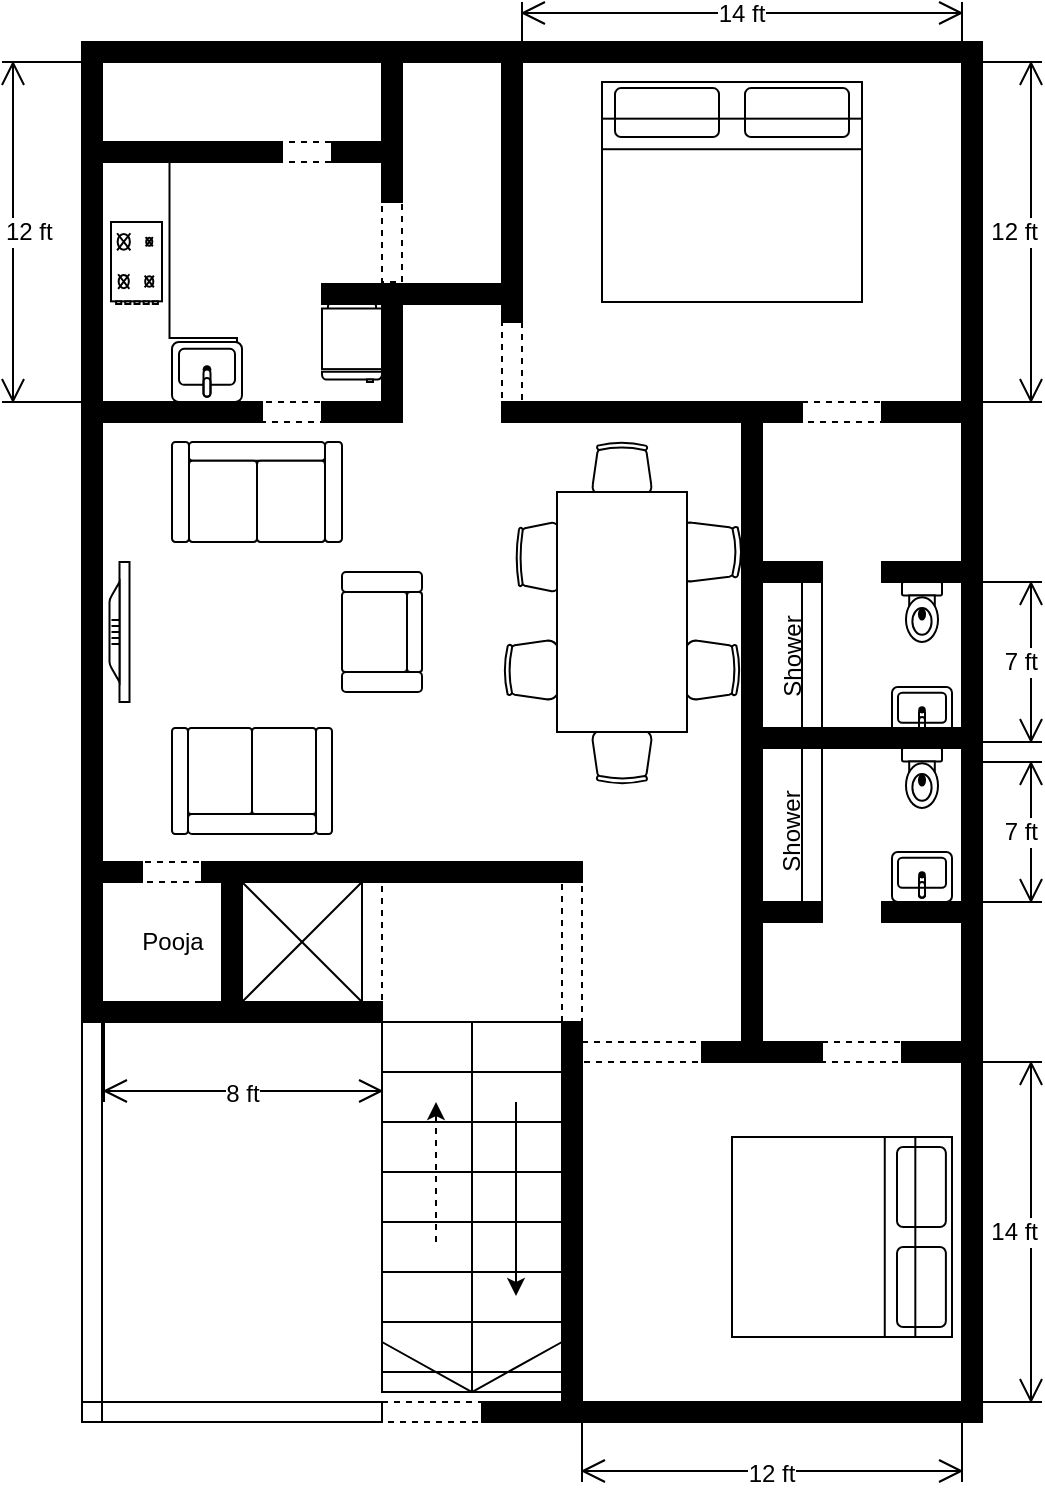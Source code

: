 <mxfile version="16.0.3" type="github" pages="8">
  <diagram id="-8Clknxb2J9grHJ9hm-8" name="Option 0">
    <mxGraphModel dx="1328" dy="710" grid="1" gridSize="10" guides="1" tooltips="1" connect="1" arrows="1" fold="1" page="1" pageScale="1" pageWidth="1169" pageHeight="827" math="0" shadow="0">
      <root>
        <mxCell id="0" />
        <mxCell id="1" parent="0" />
        <mxCell id="fpblmt7jhUxg1IwRCJjJ-1" value="" style="verticalLabelPosition=bottom;html=1;verticalAlign=top;align=center;shape=mxgraph.floorplan.wall;fillColor=#000000;direction=south;" parent="1" vertex="1">
          <mxGeometry x="280" y="50" width="10" height="480" as="geometry" />
        </mxCell>
        <mxCell id="fpblmt7jhUxg1IwRCJjJ-2" value="" style="verticalLabelPosition=bottom;html=1;verticalAlign=top;align=center;shape=mxgraph.floorplan.wall;fillColor=#000000;" parent="1" vertex="1">
          <mxGeometry x="480" y="720" width="250" height="10" as="geometry" />
        </mxCell>
        <mxCell id="fpblmt7jhUxg1IwRCJjJ-4" value="" style="verticalLabelPosition=bottom;html=1;verticalAlign=top;align=center;shape=mxgraph.floorplan.wall;fillColor=#000000;" parent="1" vertex="1">
          <mxGeometry x="410" y="40" width="320" height="10" as="geometry" />
        </mxCell>
        <mxCell id="fpblmt7jhUxg1IwRCJjJ-5" value="" style="verticalLabelPosition=bottom;html=1;verticalAlign=top;align=center;shape=mxgraph.floorplan.stairs;direction=south;" parent="1" vertex="1">
          <mxGeometry x="430" y="530" width="90" height="185" as="geometry" />
        </mxCell>
        <mxCell id="fpblmt7jhUxg1IwRCJjJ-6" value="" style="verticalLabelPosition=bottom;html=1;verticalAlign=top;align=center;shape=mxgraph.floorplan.wall;fillColor=#000000;direction=south;" parent="1" vertex="1">
          <mxGeometry x="720" y="50" width="10" height="670" as="geometry" />
        </mxCell>
        <mxCell id="fpblmt7jhUxg1IwRCJjJ-7" value="" style="verticalLabelPosition=bottom;html=1;verticalAlign=top;align=center;shape=mxgraph.floorplan.wall;fillColor=#000000;" parent="1" vertex="1">
          <mxGeometry x="290" y="520" width="140" height="10" as="geometry" />
        </mxCell>
        <mxCell id="fpblmt7jhUxg1IwRCJjJ-8" value="" style="verticalLabelPosition=bottom;html=1;verticalAlign=top;align=center;shape=mxgraph.floorplan.wall;fillColor=none;direction=south;dashed=1;" parent="1" vertex="1">
          <mxGeometry x="420" y="450" width="10" height="80" as="geometry" />
        </mxCell>
        <mxCell id="fpblmt7jhUxg1IwRCJjJ-9" value="" style="verticalLabelPosition=bottom;html=1;verticalAlign=top;align=center;shape=mxgraph.floorplan.wall;fillColor=#000000;direction=south;" parent="1" vertex="1">
          <mxGeometry x="520" y="530" width="10" height="200" as="geometry" />
        </mxCell>
        <mxCell id="fpblmt7jhUxg1IwRCJjJ-12" value="" style="verticalLabelPosition=bottom;html=1;verticalAlign=top;align=center;shape=mxgraph.floorplan.elevator;" parent="1" vertex="1">
          <mxGeometry x="360" y="460" width="60" height="60" as="geometry" />
        </mxCell>
        <mxCell id="fpblmt7jhUxg1IwRCJjJ-15" value="" style="verticalLabelPosition=bottom;html=1;verticalAlign=top;align=center;shape=mxgraph.floorplan.wall;fillColor=#000000;" parent="1" vertex="1">
          <mxGeometry x="430" y="161" width="60" height="10" as="geometry" />
        </mxCell>
        <mxCell id="fpblmt7jhUxg1IwRCJjJ-16" value="" style="verticalLabelPosition=bottom;html=1;verticalAlign=top;align=center;shape=mxgraph.floorplan.wall;fillColor=#000000;" parent="1" vertex="1">
          <mxGeometry x="290" y="220" width="80" height="10" as="geometry" />
        </mxCell>
        <mxCell id="fpblmt7jhUxg1IwRCJjJ-17" value="" style="verticalLabelPosition=bottom;html=1;verticalAlign=top;align=center;shape=mxgraph.floorplan.wall;fillColor=#000000;" parent="1" vertex="1">
          <mxGeometry x="590" y="540" width="60" height="10" as="geometry" />
        </mxCell>
        <mxCell id="fpblmt7jhUxg1IwRCJjJ-19" value="" style="verticalLabelPosition=bottom;html=1;verticalAlign=top;align=center;shape=mxgraph.floorplan.wall;fillColor=none;direction=south;dashed=1;" parent="1" vertex="1">
          <mxGeometry x="520" y="450" width="10" height="80" as="geometry" />
        </mxCell>
        <mxCell id="fpblmt7jhUxg1IwRCJjJ-25" value="" style="verticalLabelPosition=bottom;html=1;verticalAlign=top;align=center;shape=mxgraph.floorplan.desk_corner_2;rotation=-90;" parent="1" vertex="1">
          <mxGeometry x="263.75" y="126.25" width="120" height="67.5" as="geometry" />
        </mxCell>
        <mxCell id="fpblmt7jhUxg1IwRCJjJ-56" value="" style="verticalLabelPosition=bottom;html=1;verticalAlign=top;align=center;shape=mxgraph.floorplan.wall;fillColor=#000000;" parent="1" vertex="1">
          <mxGeometry x="340" y="450" width="190" height="10" as="geometry" />
        </mxCell>
        <mxCell id="fpblmt7jhUxg1IwRCJjJ-57" value="" style="verticalLabelPosition=bottom;html=1;verticalAlign=top;align=center;shape=mxgraph.floorplan.wall;fillColor=none;dashed=1;" parent="1" vertex="1">
          <mxGeometry x="530" y="540" width="60" height="10" as="geometry" />
        </mxCell>
        <mxCell id="fpblmt7jhUxg1IwRCJjJ-58" value="" style="verticalLabelPosition=bottom;html=1;verticalAlign=top;align=center;shape=mxgraph.floorplan.wall;fillColor=#000000;direction=south;" parent="1" vertex="1">
          <mxGeometry x="610" y="230" width="10" height="310" as="geometry" />
        </mxCell>
        <mxCell id="fpblmt7jhUxg1IwRCJjJ-59" value="" style="verticalLabelPosition=bottom;html=1;verticalAlign=top;align=center;shape=mxgraph.floorplan.wall;fillColor=#000000;" parent="1" vertex="1">
          <mxGeometry x="680" y="470" width="50" height="10" as="geometry" />
        </mxCell>
        <mxCell id="fpblmt7jhUxg1IwRCJjJ-60" value="" style="verticalLabelPosition=bottom;html=1;verticalAlign=top;align=center;shape=mxgraph.floorplan.wall;fillColor=#000000;" parent="1" vertex="1">
          <mxGeometry x="690" y="540" width="40" height="10" as="geometry" />
        </mxCell>
        <mxCell id="fpblmt7jhUxg1IwRCJjJ-61" value="" style="verticalLabelPosition=bottom;html=1;verticalAlign=top;align=center;shape=mxgraph.floorplan.bed_double;fillColor=none;rotation=90;" parent="1" vertex="1">
          <mxGeometry x="610" y="582.5" width="100" height="110" as="geometry" />
        </mxCell>
        <mxCell id="fpblmt7jhUxg1IwRCJjJ-62" value="" style="verticalLabelPosition=bottom;html=1;verticalAlign=top;align=center;shape=mxgraph.floorplan.wall;fillColor=#000000;" parent="1" vertex="1">
          <mxGeometry x="620" y="383" width="100" height="10" as="geometry" />
        </mxCell>
        <mxCell id="fpblmt7jhUxg1IwRCJjJ-63" value="" style="verticalLabelPosition=bottom;html=1;verticalAlign=top;align=center;shape=mxgraph.floorplan.bed_double;fillColor=none;" parent="1" vertex="1">
          <mxGeometry x="540" y="60" width="130" height="110" as="geometry" />
        </mxCell>
        <mxCell id="fpblmt7jhUxg1IwRCJjJ-64" value="" style="verticalLabelPosition=bottom;html=1;verticalAlign=top;align=center;shape=mxgraph.floorplan.wall;fillColor=#000000;direction=south;" parent="1" vertex="1">
          <mxGeometry x="490" y="50" width="10" height="130" as="geometry" />
        </mxCell>
        <mxCell id="fpblmt7jhUxg1IwRCJjJ-65" value="" style="verticalLabelPosition=bottom;html=1;verticalAlign=top;align=center;shape=mxgraph.floorplan.wall;fillColor=#000000;" parent="1" vertex="1">
          <mxGeometry x="490" y="220" width="150" height="10" as="geometry" />
        </mxCell>
        <mxCell id="fpblmt7jhUxg1IwRCJjJ-66" value="" style="verticalLabelPosition=bottom;html=1;verticalAlign=top;align=center;shape=mxgraph.floorplan.wall;fillColor=#000000;direction=south;" parent="1" vertex="1">
          <mxGeometry x="430" y="170" width="10" height="60" as="geometry" />
        </mxCell>
        <mxCell id="fpblmt7jhUxg1IwRCJjJ-67" value="" style="verticalLabelPosition=bottom;html=1;verticalAlign=top;align=center;shape=mxgraph.floorplan.wall;fillColor=#000000;" parent="1" vertex="1">
          <mxGeometry x="490" y="170" width="10" height="10" as="geometry" />
        </mxCell>
        <mxCell id="fpblmt7jhUxg1IwRCJjJ-69" value="" style="verticalLabelPosition=bottom;html=1;verticalAlign=top;align=center;shape=mxgraph.floorplan.wall;fillColor=none;direction=south;strokeColor=default;" parent="1" vertex="1">
          <mxGeometry x="640" y="390" width="10" height="90" as="geometry" />
        </mxCell>
        <mxCell id="fpblmt7jhUxg1IwRCJjJ-70" value="" style="verticalLabelPosition=bottom;html=1;verticalAlign=top;align=center;shape=mxgraph.floorplan.wall;fillColor=#000000;" parent="1" vertex="1">
          <mxGeometry x="680" y="300" width="40" height="10" as="geometry" />
        </mxCell>
        <mxCell id="fpblmt7jhUxg1IwRCJjJ-71" value="" style="verticalLabelPosition=bottom;html=1;verticalAlign=top;align=center;shape=mxgraph.floorplan.wall;fillColor=none;direction=south;" parent="1" vertex="1">
          <mxGeometry x="640" y="300" width="10" height="90" as="geometry" />
        </mxCell>
        <mxCell id="fpblmt7jhUxg1IwRCJjJ-72" value="" style="verticalLabelPosition=bottom;html=1;verticalAlign=top;align=center;shape=mxgraph.floorplan.wall;fillColor=#000000;" parent="1" vertex="1">
          <mxGeometry x="680" y="220" width="40" height="10" as="geometry" />
        </mxCell>
        <mxCell id="fpblmt7jhUxg1IwRCJjJ-73" value="" style="verticalLabelPosition=bottom;html=1;verticalAlign=top;align=center;shape=mxgraph.floorplan.wall;fillColor=none;dashed=1;" parent="1" vertex="1">
          <mxGeometry x="640" y="220" width="40" height="10" as="geometry" />
        </mxCell>
        <mxCell id="fpblmt7jhUxg1IwRCJjJ-74" value="" style="verticalLabelPosition=bottom;html=1;verticalAlign=top;align=center;shape=mxgraph.floorplan.wall;fillColor=none;dashed=1;" parent="1" vertex="1">
          <mxGeometry x="650" y="540" width="50" height="10" as="geometry" />
        </mxCell>
        <mxCell id="fpblmt7jhUxg1IwRCJjJ-75" value="" style="verticalLabelPosition=bottom;html=1;verticalAlign=top;align=center;shape=mxgraph.floorplan.toilet;fillColor=default;" parent="1" vertex="1">
          <mxGeometry x="690" y="310" width="20" height="30" as="geometry" />
        </mxCell>
        <mxCell id="fpblmt7jhUxg1IwRCJjJ-76" value="" style="verticalLabelPosition=bottom;html=1;verticalAlign=top;align=center;shape=mxgraph.floorplan.toilet;fillColor=default;" parent="1" vertex="1">
          <mxGeometry x="690" y="393" width="20" height="30" as="geometry" />
        </mxCell>
        <mxCell id="fpblmt7jhUxg1IwRCJjJ-77" value="" style="verticalLabelPosition=bottom;html=1;verticalAlign=top;align=center;shape=mxgraph.floorplan.wall;fillColor=#000000;" parent="1" vertex="1">
          <mxGeometry x="620" y="300" width="30" height="10" as="geometry" />
        </mxCell>
        <mxCell id="fpblmt7jhUxg1IwRCJjJ-78" value="" style="verticalLabelPosition=bottom;html=1;verticalAlign=top;align=center;shape=mxgraph.floorplan.wall;fillColor=#000000;" parent="1" vertex="1">
          <mxGeometry x="620" y="470" width="30" height="10" as="geometry" />
        </mxCell>
        <mxCell id="fpblmt7jhUxg1IwRCJjJ-79" value="" style="verticalLabelPosition=bottom;html=1;verticalAlign=top;align=center;shape=mxgraph.floorplan.sink_2;strokeColor=default;fillColor=none;rotation=-180;" parent="1" vertex="1">
          <mxGeometry x="685" y="445" width="30" height="25" as="geometry" />
        </mxCell>
        <mxCell id="fpblmt7jhUxg1IwRCJjJ-80" value="" style="verticalLabelPosition=bottom;html=1;verticalAlign=top;align=center;shape=mxgraph.floorplan.sink_2;strokeColor=default;fillColor=none;rotation=-180;" parent="1" vertex="1">
          <mxGeometry x="685" y="362.5" width="30" height="25" as="geometry" />
        </mxCell>
        <mxCell id="fpblmt7jhUxg1IwRCJjJ-83" value="" style="verticalLabelPosition=bottom;html=1;verticalAlign=top;align=center;shape=mxgraph.floorplan.wall;fillColor=none;strokeColor=default;dashed=1;" parent="1" vertex="1">
          <mxGeometry x="377.5" y="90" width="32.5" height="10" as="geometry" />
        </mxCell>
        <mxCell id="fpblmt7jhUxg1IwRCJjJ-84" value="" style="verticalLabelPosition=bottom;html=1;verticalAlign=top;align=center;shape=mxgraph.floorplan.wall;fillColor=#000000;strokeColor=default;" parent="1" vertex="1">
          <mxGeometry x="280" y="40" width="140" height="10" as="geometry" />
        </mxCell>
        <mxCell id="fpblmt7jhUxg1IwRCJjJ-85" value="" style="verticalLabelPosition=bottom;html=1;verticalAlign=top;align=center;shape=mxgraph.floorplan.wall;fillColor=none;dashed=1;strokeColor=default;" parent="1" vertex="1">
          <mxGeometry x="360" y="220" width="40" height="10" as="geometry" />
        </mxCell>
        <mxCell id="fpblmt7jhUxg1IwRCJjJ-86" value="" style="verticalLabelPosition=bottom;html=1;verticalAlign=top;align=center;shape=mxgraph.floorplan.wall;fillColor=#000000;strokeColor=default;" parent="1" vertex="1">
          <mxGeometry x="400" y="220" width="40" height="10" as="geometry" />
        </mxCell>
        <mxCell id="fpblmt7jhUxg1IwRCJjJ-87" value="" style="verticalLabelPosition=bottom;html=1;verticalAlign=top;align=center;shape=mxgraph.floorplan.wall;fillColor=none;direction=south;strokeColor=default;dashed=1;" parent="1" vertex="1">
          <mxGeometry x="490" y="180" width="10" height="50" as="geometry" />
        </mxCell>
        <mxCell id="fpblmt7jhUxg1IwRCJjJ-88" value="" style="verticalLabelPosition=bottom;html=1;verticalAlign=top;align=center;shape=mxgraph.floorplan.couch;strokeColor=default;fillColor=default;rotation=0;" parent="1" vertex="1">
          <mxGeometry x="325" y="240" width="85" height="50" as="geometry" />
        </mxCell>
        <mxCell id="fpblmt7jhUxg1IwRCJjJ-103" value="" style="verticalLabelPosition=bottom;html=1;verticalAlign=top;align=center;shape=mxgraph.floorplan.wall;fillColor=none;strokeColor=default;dashed=1;" parent="1" vertex="1">
          <mxGeometry x="305.5" y="450" width="39" height="10" as="geometry" />
        </mxCell>
        <mxCell id="fpblmt7jhUxg1IwRCJjJ-104" value="" style="verticalLabelPosition=bottom;html=1;verticalAlign=top;align=center;shape=mxgraph.floorplan.wall;fillColor=#000000;direction=south;strokeColor=default;" parent="1" vertex="1">
          <mxGeometry x="350" y="460" width="10" height="70" as="geometry" />
        </mxCell>
        <mxCell id="fpblmt7jhUxg1IwRCJjJ-105" value="" style="verticalLabelPosition=bottom;html=1;verticalAlign=top;align=center;shape=mxgraph.floorplan.wall;fillColor=#000000;strokeColor=default;" parent="1" vertex="1">
          <mxGeometry x="280" y="450" width="30" height="10" as="geometry" />
        </mxCell>
        <mxCell id="fpblmt7jhUxg1IwRCJjJ-107" value="" style="verticalLabelPosition=bottom;html=1;verticalAlign=top;align=center;shape=mxgraph.floorplan.wall;fillColor=none;strokeColor=default;" parent="1" vertex="1">
          <mxGeometry x="280" y="720" width="150" height="10" as="geometry" />
        </mxCell>
        <mxCell id="fpblmt7jhUxg1IwRCJjJ-108" value="" style="verticalLabelPosition=bottom;html=1;verticalAlign=top;align=center;shape=mxgraph.floorplan.wall;fillColor=none;direction=south;strokeColor=default;" parent="1" vertex="1">
          <mxGeometry x="280" y="530" width="10" height="200" as="geometry" />
        </mxCell>
        <mxCell id="fpblmt7jhUxg1IwRCJjJ-109" value="" style="verticalLabelPosition=bottom;html=1;verticalAlign=top;align=center;shape=mxgraph.floorplan.wall;fillColor=#000000;direction=south;strokeColor=default;rotation=90;" parent="1" vertex="1">
          <mxGeometry x="417.5" y="77.5" width="10" height="35" as="geometry" />
        </mxCell>
        <mxCell id="fpblmt7jhUxg1IwRCJjJ-110" value="" style="verticalLabelPosition=bottom;html=1;verticalAlign=top;align=center;shape=mxgraph.floorplan.wall;fillColor=none;direction=south;strokeColor=default;dashed=1;" parent="1" vertex="1">
          <mxGeometry x="430" y="115" width="10" height="45" as="geometry" />
        </mxCell>
        <mxCell id="fpblmt7jhUxg1IwRCJjJ-111" value="" style="verticalLabelPosition=bottom;html=1;verticalAlign=top;align=center;shape=mxgraph.floorplan.range_1;strokeColor=default;fillColor=default;" parent="1" vertex="1">
          <mxGeometry x="294.5" y="130" width="25.5" height="41" as="geometry" />
        </mxCell>
        <mxCell id="fpblmt7jhUxg1IwRCJjJ-112" value="" style="verticalLabelPosition=bottom;html=1;verticalAlign=top;align=center;shape=mxgraph.floorplan.sink_2;strokeColor=default;fillColor=default;rotation=-180;" parent="1" vertex="1">
          <mxGeometry x="325" y="190" width="35" height="30" as="geometry" />
        </mxCell>
        <mxCell id="fpblmt7jhUxg1IwRCJjJ-114" value="" style="verticalLabelPosition=bottom;html=1;verticalAlign=top;align=center;shape=mxgraph.floorplan.refrigerator;strokeColor=default;fillColor=default;rotation=0;" parent="1" vertex="1">
          <mxGeometry x="400" y="170" width="30" height="40" as="geometry" />
        </mxCell>
        <mxCell id="fpblmt7jhUxg1IwRCJjJ-116" value="12 ft" style="shape=dimension;direction=north;whiteSpace=wrap;html=1;align=right;points=[];verticalAlign=middle;labelBackgroundColor=#ffffff;strokeColor=default;fillColor=default;" parent="1" vertex="1">
          <mxGeometry x="720" y="50" width="40" height="170" as="geometry" />
        </mxCell>
        <mxCell id="fpblmt7jhUxg1IwRCJjJ-118" value="14 ft" style="shape=dimension;direction=north;whiteSpace=wrap;html=1;align=right;points=[];verticalAlign=middle;labelBackgroundColor=#ffffff;strokeColor=default;fillColor=default;" parent="1" vertex="1">
          <mxGeometry x="720" y="550" width="40" height="170" as="geometry" />
        </mxCell>
        <mxCell id="fpblmt7jhUxg1IwRCJjJ-119" value="7 ft" style="shape=dimension;direction=north;whiteSpace=wrap;html=1;align=right;points=[];verticalAlign=middle;labelBackgroundColor=#ffffff;strokeColor=default;fillColor=default;" parent="1" vertex="1">
          <mxGeometry x="720" y="310" width="40" height="80" as="geometry" />
        </mxCell>
        <mxCell id="fpblmt7jhUxg1IwRCJjJ-120" value="7 ft" style="shape=dimension;direction=north;whiteSpace=wrap;html=1;align=right;points=[];verticalAlign=middle;labelBackgroundColor=#ffffff;strokeColor=default;fillColor=default;" parent="1" vertex="1">
          <mxGeometry x="720" y="400" width="40" height="70" as="geometry" />
        </mxCell>
        <mxCell id="fpblmt7jhUxg1IwRCJjJ-122" value="14 ft" style="shape=dimension;direction=west;whiteSpace=wrap;html=1;align=center;points=[];verticalAlign=top;spacingTop=-8;labelBackgroundColor=#ffffff;strokeColor=default;fillColor=default;" parent="1" vertex="1">
          <mxGeometry x="500" y="20" width="220" height="40" as="geometry" />
        </mxCell>
        <mxCell id="fpblmt7jhUxg1IwRCJjJ-124" value="8 ft" style="shape=dimension;whiteSpace=wrap;html=1;align=center;points=[];verticalAlign=bottom;spacingBottom=-5;labelBackgroundColor=#ffffff;strokeColor=default;fillColor=default;" parent="1" vertex="1">
          <mxGeometry x="291" y="530" width="139" height="40" as="geometry" />
        </mxCell>
        <mxCell id="fpblmt7jhUxg1IwRCJjJ-125" value="12 ft" style="shape=dimension;whiteSpace=wrap;html=1;align=center;points=[];verticalAlign=bottom;spacingBottom=-5;labelBackgroundColor=#ffffff;strokeColor=default;fillColor=default;" parent="1" vertex="1">
          <mxGeometry x="530" y="720" width="190" height="40" as="geometry" />
        </mxCell>
        <mxCell id="fpblmt7jhUxg1IwRCJjJ-126" value="12 ft" style="shape=dimension;direction=south;whiteSpace=wrap;html=1;align=left;points=[];verticalAlign=middle;labelBackgroundColor=#ffffff;strokeColor=default;fillColor=default;" parent="1" vertex="1">
          <mxGeometry x="240" y="50" width="40" height="170" as="geometry" />
        </mxCell>
        <mxCell id="fpblmt7jhUxg1IwRCJjJ-128" value="" style="verticalLabelPosition=bottom;html=1;verticalAlign=top;align=center;shape=mxgraph.floorplan.wall;fillColor=#000000;direction=south;strokeColor=default;" parent="1" vertex="1">
          <mxGeometry x="430" y="50" width="10" height="70" as="geometry" />
        </mxCell>
        <mxCell id="fpblmt7jhUxg1IwRCJjJ-129" value="" style="verticalLabelPosition=bottom;html=1;verticalAlign=top;align=center;shape=mxgraph.floorplan.wall;fillColor=#000000;strokeColor=default;" parent="1" vertex="1">
          <mxGeometry x="400" y="161" width="50" height="10" as="geometry" />
        </mxCell>
        <mxCell id="fpblmt7jhUxg1IwRCJjJ-130" value="" style="verticalLabelPosition=bottom;html=1;verticalAlign=top;align=center;shape=mxgraph.floorplan.flat_tv;strokeColor=default;fillColor=default;rotation=-90;" parent="1" vertex="1">
          <mxGeometry x="263.75" y="330" width="70" height="10" as="geometry" />
        </mxCell>
        <mxCell id="fpblmt7jhUxg1IwRCJjJ-131" value="" style="verticalLabelPosition=bottom;html=1;verticalAlign=top;align=center;shape=mxgraph.floorplan.sofa;strokeColor=default;fillColor=default;rotation=90;" parent="1" vertex="1">
          <mxGeometry x="400" y="315" width="60" height="40" as="geometry" />
        </mxCell>
        <mxCell id="fpblmt7jhUxg1IwRCJjJ-132" value="" style="verticalLabelPosition=bottom;html=1;verticalAlign=top;align=center;shape=mxgraph.floorplan.couch;strokeColor=default;fillColor=default;rotation=-180;" parent="1" vertex="1">
          <mxGeometry x="325" y="383" width="80" height="53" as="geometry" />
        </mxCell>
        <mxCell id="fpblmt7jhUxg1IwRCJjJ-140" value="" style="verticalLabelPosition=bottom;html=1;verticalAlign=top;align=center;shape=mxgraph.floorplan.office_chair;shadow=0;strokeColor=default;fillColor=default;" parent="1" vertex="1">
          <mxGeometry x="535" y="240" width="30" height="28" as="geometry" />
        </mxCell>
        <mxCell id="fpblmt7jhUxg1IwRCJjJ-141" value="" style="verticalLabelPosition=bottom;html=1;verticalAlign=top;align=center;shape=mxgraph.floorplan.office_chair;shadow=0;direction=west;strokeColor=default;fillColor=default;" parent="1" vertex="1">
          <mxGeometry x="535" y="383" width="30" height="28" as="geometry" />
        </mxCell>
        <mxCell id="fpblmt7jhUxg1IwRCJjJ-142" value="" style="verticalLabelPosition=bottom;html=1;verticalAlign=top;align=center;shape=mxgraph.floorplan.office_chair;shadow=0;direction=north;strokeColor=default;fillColor=default;" parent="1" vertex="1">
          <mxGeometry x="497" y="280" width="23" height="35" as="geometry" />
        </mxCell>
        <mxCell id="fpblmt7jhUxg1IwRCJjJ-143" value="" style="verticalLabelPosition=bottom;html=1;verticalAlign=top;align=center;shape=mxgraph.floorplan.office_chair;shadow=0;direction=south;strokeColor=default;fillColor=default;" parent="1" vertex="1">
          <mxGeometry x="577" y="280" width="33" height="30" as="geometry" />
        </mxCell>
        <mxCell id="fpblmt7jhUxg1IwRCJjJ-144" value="" style="verticalLabelPosition=bottom;html=1;verticalAlign=top;align=center;shape=mxgraph.floorplan.office_chair;shadow=0;strokeColor=default;fillColor=default;rotation=-90;" parent="1" vertex="1">
          <mxGeometry x="490" y="340" width="30" height="28" as="geometry" />
        </mxCell>
        <mxCell id="fpblmt7jhUxg1IwRCJjJ-145" value="" style="verticalLabelPosition=bottom;html=1;verticalAlign=top;align=center;shape=mxgraph.floorplan.office_chair;shadow=0;direction=west;strokeColor=default;fillColor=default;rotation=-90;" parent="1" vertex="1">
          <mxGeometry x="580" y="340" width="30" height="28" as="geometry" />
        </mxCell>
        <mxCell id="fpblmt7jhUxg1IwRCJjJ-146" value="" style="shape=rect;shadow=0;strokeColor=default;fillColor=default;rotation=90;" parent="1" vertex="1">
          <mxGeometry x="490" y="292.5" width="120" height="65" as="geometry" />
        </mxCell>
        <mxCell id="sNIBrkab_G8sWnliU6N6-1" value="Shower" style="text;html=1;resizable=0;autosize=1;align=center;verticalAlign=middle;points=[];fillColor=none;strokeColor=none;rounded=0;rotation=-90;" vertex="1" parent="1">
          <mxGeometry x="605" y="337.5" width="60" height="20" as="geometry" />
        </mxCell>
        <mxCell id="sNIBrkab_G8sWnliU6N6-2" value="Shower" style="text;html=1;resizable=0;autosize=1;align=center;verticalAlign=middle;points=[];fillColor=none;strokeColor=none;rounded=0;rotation=-90;" vertex="1" parent="1">
          <mxGeometry x="605" y="425" width="60" height="20" as="geometry" />
        </mxCell>
        <mxCell id="sNIBrkab_G8sWnliU6N6-3" value="" style="verticalLabelPosition=bottom;html=1;verticalAlign=top;align=center;shape=mxgraph.floorplan.wall;fillColor=none;dashed=1;" vertex="1" parent="1">
          <mxGeometry x="430" y="720" width="55" height="10" as="geometry" />
        </mxCell>
        <mxCell id="sNIBrkab_G8sWnliU6N6-4" value="" style="verticalLabelPosition=bottom;html=1;verticalAlign=top;align=center;shape=mxgraph.floorplan.wall;fillColor=#000000;" vertex="1" parent="1">
          <mxGeometry x="280" y="90" width="100" height="10" as="geometry" />
        </mxCell>
        <mxCell id="sNIBrkab_G8sWnliU6N6-6" value="Pooja" style="text;html=1;resizable=0;autosize=1;align=center;verticalAlign=middle;points=[];fillColor=none;strokeColor=none;rounded=0;" vertex="1" parent="1">
          <mxGeometry x="300" y="480" width="50" height="20" as="geometry" />
        </mxCell>
        <mxCell id="sNIBrkab_G8sWnliU6N6-8" value="" style="endArrow=classic;html=1;rounded=0;" edge="1" parent="1">
          <mxGeometry width="50" height="50" relative="1" as="geometry">
            <mxPoint x="497" y="570" as="sourcePoint" />
            <mxPoint x="497" y="667" as="targetPoint" />
          </mxGeometry>
        </mxCell>
        <mxCell id="sNIBrkab_G8sWnliU6N6-9" value="" style="endArrow=classic;html=1;rounded=0;dashed=1;" edge="1" parent="1">
          <mxGeometry width="50" height="50" relative="1" as="geometry">
            <mxPoint x="457" y="640" as="sourcePoint" />
            <mxPoint x="457" y="570" as="targetPoint" />
          </mxGeometry>
        </mxCell>
      </root>
    </mxGraphModel>
  </diagram>
  <diagram name="Option A" id="Y8MCkM_itQNJy9myUefR">
    <mxGraphModel dx="1328" dy="710" grid="1" gridSize="10" guides="1" tooltips="1" connect="1" arrows="1" fold="1" page="1" pageScale="1" pageWidth="1169" pageHeight="827" math="0" shadow="0">
      <root>
        <mxCell id="cZwy2Tf8WLZgC1C9mju1-0" />
        <mxCell id="cZwy2Tf8WLZgC1C9mju1-1" parent="cZwy2Tf8WLZgC1C9mju1-0" />
        <mxCell id="cZwy2Tf8WLZgC1C9mju1-2" value="" style="verticalLabelPosition=bottom;html=1;verticalAlign=top;align=center;shape=mxgraph.floorplan.wall;fillColor=#000000;direction=south;" vertex="1" parent="cZwy2Tf8WLZgC1C9mju1-1">
          <mxGeometry x="280" y="50" width="10" height="480" as="geometry" />
        </mxCell>
        <mxCell id="cZwy2Tf8WLZgC1C9mju1-3" value="" style="verticalLabelPosition=bottom;html=1;verticalAlign=top;align=center;shape=mxgraph.floorplan.wall;fillColor=#000000;" vertex="1" parent="cZwy2Tf8WLZgC1C9mju1-1">
          <mxGeometry x="480" y="720" width="250" height="10" as="geometry" />
        </mxCell>
        <mxCell id="cZwy2Tf8WLZgC1C9mju1-4" value="" style="verticalLabelPosition=bottom;html=1;verticalAlign=top;align=center;shape=mxgraph.floorplan.wall;fillColor=#000000;" vertex="1" parent="cZwy2Tf8WLZgC1C9mju1-1">
          <mxGeometry x="410" y="40" width="320" height="10" as="geometry" />
        </mxCell>
        <mxCell id="cZwy2Tf8WLZgC1C9mju1-6" value="" style="verticalLabelPosition=bottom;html=1;verticalAlign=top;align=center;shape=mxgraph.floorplan.wall;fillColor=#000000;direction=south;" vertex="1" parent="cZwy2Tf8WLZgC1C9mju1-1">
          <mxGeometry x="720" y="50" width="10" height="670" as="geometry" />
        </mxCell>
        <mxCell id="cZwy2Tf8WLZgC1C9mju1-7" value="" style="verticalLabelPosition=bottom;html=1;verticalAlign=top;align=center;shape=mxgraph.floorplan.wall;fillColor=#000000;" vertex="1" parent="cZwy2Tf8WLZgC1C9mju1-1">
          <mxGeometry x="470" y="520" width="20" height="10" as="geometry" />
        </mxCell>
        <mxCell id="cZwy2Tf8WLZgC1C9mju1-8" value="" style="verticalLabelPosition=bottom;html=1;verticalAlign=top;align=center;shape=mxgraph.floorplan.wall;fillColor=none;direction=south;dashed=1;" vertex="1" parent="cZwy2Tf8WLZgC1C9mju1-1">
          <mxGeometry x="331.88" y="225" width="10" height="65" as="geometry" />
        </mxCell>
        <mxCell id="cZwy2Tf8WLZgC1C9mju1-9" value="" style="verticalLabelPosition=bottom;html=1;verticalAlign=top;align=center;shape=mxgraph.floorplan.wall;fillColor=#000000;direction=south;" vertex="1" parent="cZwy2Tf8WLZgC1C9mju1-1">
          <mxGeometry x="490" y="375" width="10" height="215" as="geometry" />
        </mxCell>
        <mxCell id="cZwy2Tf8WLZgC1C9mju1-10" value="" style="verticalLabelPosition=bottom;html=1;verticalAlign=top;align=center;shape=mxgraph.floorplan.elevator;" vertex="1" parent="cZwy2Tf8WLZgC1C9mju1-1">
          <mxGeometry x="500" y="530" width="67.5" height="50" as="geometry" />
        </mxCell>
        <mxCell id="cZwy2Tf8WLZgC1C9mju1-11" value="" style="verticalLabelPosition=bottom;html=1;verticalAlign=top;align=center;shape=mxgraph.floorplan.wall;fillColor=#000000;" vertex="1" parent="cZwy2Tf8WLZgC1C9mju1-1">
          <mxGeometry x="430" y="161" width="60" height="10" as="geometry" />
        </mxCell>
        <mxCell id="cZwy2Tf8WLZgC1C9mju1-12" value="" style="verticalLabelPosition=bottom;html=1;verticalAlign=top;align=center;shape=mxgraph.floorplan.wall;fillColor=#000000;" vertex="1" parent="cZwy2Tf8WLZgC1C9mju1-1">
          <mxGeometry x="290" y="220" width="80" height="10" as="geometry" />
        </mxCell>
        <mxCell id="cZwy2Tf8WLZgC1C9mju1-13" value="" style="verticalLabelPosition=bottom;html=1;verticalAlign=top;align=center;shape=mxgraph.floorplan.wall;fillColor=#000000;" vertex="1" parent="cZwy2Tf8WLZgC1C9mju1-1">
          <mxGeometry x="500" y="520" width="225" height="10" as="geometry" />
        </mxCell>
        <mxCell id="cZwy2Tf8WLZgC1C9mju1-14" value="" style="verticalLabelPosition=bottom;html=1;verticalAlign=top;align=center;shape=mxgraph.floorplan.wall;fillColor=none;direction=south;dashed=1;" vertex="1" parent="cZwy2Tf8WLZgC1C9mju1-1">
          <mxGeometry x="565" y="582.5" width="10" height="50" as="geometry" />
        </mxCell>
        <mxCell id="cZwy2Tf8WLZgC1C9mju1-15" value="" style="verticalLabelPosition=bottom;html=1;verticalAlign=top;align=center;shape=mxgraph.floorplan.desk_corner_2;rotation=-90;" vertex="1" parent="cZwy2Tf8WLZgC1C9mju1-1">
          <mxGeometry x="263.75" y="126.25" width="120" height="67.5" as="geometry" />
        </mxCell>
        <mxCell id="cZwy2Tf8WLZgC1C9mju1-16" value="" style="verticalLabelPosition=bottom;html=1;verticalAlign=top;align=center;shape=mxgraph.floorplan.wall;fillColor=#000000;" vertex="1" parent="cZwy2Tf8WLZgC1C9mju1-1">
          <mxGeometry x="290" y="282.5" width="50" height="10" as="geometry" />
        </mxCell>
        <mxCell id="cZwy2Tf8WLZgC1C9mju1-17" value="" style="verticalLabelPosition=bottom;html=1;verticalAlign=top;align=center;shape=mxgraph.floorplan.wall;fillColor=none;dashed=1;rotation=90;" vertex="1" parent="cZwy2Tf8WLZgC1C9mju1-1">
          <mxGeometry x="492.5" y="652.5" width="45" height="10" as="geometry" />
        </mxCell>
        <mxCell id="cZwy2Tf8WLZgC1C9mju1-18" value="" style="verticalLabelPosition=bottom;html=1;verticalAlign=top;align=center;shape=mxgraph.floorplan.wall;fillColor=#000000;direction=south;" vertex="1" parent="cZwy2Tf8WLZgC1C9mju1-1">
          <mxGeometry x="520" y="225" width="10" height="155" as="geometry" />
        </mxCell>
        <mxCell id="cZwy2Tf8WLZgC1C9mju1-19" value="" style="verticalLabelPosition=bottom;html=1;verticalAlign=top;align=center;shape=mxgraph.floorplan.wall;fillColor=#000000;" vertex="1" parent="cZwy2Tf8WLZgC1C9mju1-1">
          <mxGeometry x="283.75" y="520" width="136.25" height="10" as="geometry" />
        </mxCell>
        <mxCell id="cZwy2Tf8WLZgC1C9mju1-20" value="" style="verticalLabelPosition=bottom;html=1;verticalAlign=top;align=center;shape=mxgraph.floorplan.wall;fillColor=#000000;" vertex="1" parent="cZwy2Tf8WLZgC1C9mju1-1">
          <mxGeometry x="510" y="630" width="210" height="10" as="geometry" />
        </mxCell>
        <mxCell id="cZwy2Tf8WLZgC1C9mju1-21" value="" style="verticalLabelPosition=bottom;html=1;verticalAlign=top;align=center;shape=mxgraph.floorplan.bed_double;fillColor=none;rotation=0;" vertex="1" parent="cZwy2Tf8WLZgC1C9mju1-1">
          <mxGeometry x="545" y="390" width="100" height="110" as="geometry" />
        </mxCell>
        <mxCell id="cZwy2Tf8WLZgC1C9mju1-22" value="" style="verticalLabelPosition=bottom;html=1;verticalAlign=top;align=center;shape=mxgraph.floorplan.wall;fillColor=#000000;" vertex="1" parent="cZwy2Tf8WLZgC1C9mju1-1">
          <mxGeometry x="670" y="373" width="50" height="10" as="geometry" />
        </mxCell>
        <mxCell id="cZwy2Tf8WLZgC1C9mju1-23" value="" style="verticalLabelPosition=bottom;html=1;verticalAlign=top;align=center;shape=mxgraph.floorplan.bed_double;fillColor=none;" vertex="1" parent="cZwy2Tf8WLZgC1C9mju1-1">
          <mxGeometry x="540" y="60" width="130" height="110" as="geometry" />
        </mxCell>
        <mxCell id="cZwy2Tf8WLZgC1C9mju1-24" value="" style="verticalLabelPosition=bottom;html=1;verticalAlign=top;align=center;shape=mxgraph.floorplan.wall;fillColor=#000000;direction=south;" vertex="1" parent="cZwy2Tf8WLZgC1C9mju1-1">
          <mxGeometry x="490" y="50" width="10" height="130" as="geometry" />
        </mxCell>
        <mxCell id="cZwy2Tf8WLZgC1C9mju1-25" value="" style="verticalLabelPosition=bottom;html=1;verticalAlign=top;align=center;shape=mxgraph.floorplan.wall;fillColor=#000000;" vertex="1" parent="cZwy2Tf8WLZgC1C9mju1-1">
          <mxGeometry x="490" y="220" width="150" height="10" as="geometry" />
        </mxCell>
        <mxCell id="cZwy2Tf8WLZgC1C9mju1-26" value="" style="verticalLabelPosition=bottom;html=1;verticalAlign=top;align=center;shape=mxgraph.floorplan.wall;fillColor=#000000;direction=south;" vertex="1" parent="cZwy2Tf8WLZgC1C9mju1-1">
          <mxGeometry x="430" y="170" width="10" height="60" as="geometry" />
        </mxCell>
        <mxCell id="cZwy2Tf8WLZgC1C9mju1-27" value="" style="verticalLabelPosition=bottom;html=1;verticalAlign=top;align=center;shape=mxgraph.floorplan.wall;fillColor=#000000;" vertex="1" parent="cZwy2Tf8WLZgC1C9mju1-1">
          <mxGeometry x="490" y="170" width="10" height="10" as="geometry" />
        </mxCell>
        <mxCell id="cZwy2Tf8WLZgC1C9mju1-28" value="" style="verticalLabelPosition=bottom;html=1;verticalAlign=top;align=center;shape=mxgraph.floorplan.wall;fillColor=none;direction=south;strokeColor=default;" vertex="1" parent="cZwy2Tf8WLZgC1C9mju1-1">
          <mxGeometry x="630" y="310" width="10" height="70" as="geometry" />
        </mxCell>
        <mxCell id="cZwy2Tf8WLZgC1C9mju1-29" value="" style="verticalLabelPosition=bottom;html=1;verticalAlign=top;align=center;shape=mxgraph.floorplan.wall;fillColor=#000000;" vertex="1" parent="cZwy2Tf8WLZgC1C9mju1-1">
          <mxGeometry x="520" y="373" width="122.5" height="10" as="geometry" />
        </mxCell>
        <mxCell id="cZwy2Tf8WLZgC1C9mju1-30" value="" style="verticalLabelPosition=bottom;html=1;verticalAlign=top;align=center;shape=mxgraph.floorplan.wall;fillColor=none;direction=south;" vertex="1" parent="cZwy2Tf8WLZgC1C9mju1-1">
          <mxGeometry x="630" y="225" width="10" height="75" as="geometry" />
        </mxCell>
        <mxCell id="cZwy2Tf8WLZgC1C9mju1-31" value="" style="verticalLabelPosition=bottom;html=1;verticalAlign=top;align=center;shape=mxgraph.floorplan.wall;fillColor=#000000;" vertex="1" parent="cZwy2Tf8WLZgC1C9mju1-1">
          <mxGeometry x="680" y="220" width="40" height="10" as="geometry" />
        </mxCell>
        <mxCell id="cZwy2Tf8WLZgC1C9mju1-32" value="" style="verticalLabelPosition=bottom;html=1;verticalAlign=top;align=center;shape=mxgraph.floorplan.wall;fillColor=none;dashed=1;" vertex="1" parent="cZwy2Tf8WLZgC1C9mju1-1">
          <mxGeometry x="640" y="220" width="40" height="10" as="geometry" />
        </mxCell>
        <mxCell id="cZwy2Tf8WLZgC1C9mju1-33" value="" style="verticalLabelPosition=bottom;html=1;verticalAlign=top;align=center;shape=mxgraph.floorplan.wall;fillColor=none;dashed=1;" vertex="1" parent="cZwy2Tf8WLZgC1C9mju1-1">
          <mxGeometry x="635" y="373" width="45" height="10" as="geometry" />
        </mxCell>
        <mxCell id="cZwy2Tf8WLZgC1C9mju1-34" value="" style="verticalLabelPosition=bottom;html=1;verticalAlign=top;align=center;shape=mxgraph.floorplan.toilet;fillColor=default;" vertex="1" parent="cZwy2Tf8WLZgC1C9mju1-1">
          <mxGeometry x="690" y="230" width="20" height="30" as="geometry" />
        </mxCell>
        <mxCell id="cZwy2Tf8WLZgC1C9mju1-35" value="" style="verticalLabelPosition=bottom;html=1;verticalAlign=top;align=center;shape=mxgraph.floorplan.toilet;fillColor=default;" vertex="1" parent="cZwy2Tf8WLZgC1C9mju1-1">
          <mxGeometry x="690" y="310" width="20" height="30" as="geometry" />
        </mxCell>
        <mxCell id="cZwy2Tf8WLZgC1C9mju1-36" value="" style="verticalLabelPosition=bottom;html=1;verticalAlign=top;align=center;shape=mxgraph.floorplan.wall;fillColor=#000000;" vertex="1" parent="cZwy2Tf8WLZgC1C9mju1-1">
          <mxGeometry x="530" y="300" width="200" height="10" as="geometry" />
        </mxCell>
        <mxCell id="cZwy2Tf8WLZgC1C9mju1-37" value="" style="verticalLabelPosition=bottom;html=1;verticalAlign=top;align=center;shape=mxgraph.floorplan.wall;fillColor=#000000;" vertex="1" parent="cZwy2Tf8WLZgC1C9mju1-1">
          <mxGeometry x="492.5" y="580" width="27.5" height="10" as="geometry" />
        </mxCell>
        <mxCell id="cZwy2Tf8WLZgC1C9mju1-38" value="" style="verticalLabelPosition=bottom;html=1;verticalAlign=top;align=center;shape=mxgraph.floorplan.sink_2;strokeColor=default;fillColor=none;rotation=-180;" vertex="1" parent="cZwy2Tf8WLZgC1C9mju1-1">
          <mxGeometry x="685" y="348" width="30" height="25" as="geometry" />
        </mxCell>
        <mxCell id="cZwy2Tf8WLZgC1C9mju1-39" value="" style="verticalLabelPosition=bottom;html=1;verticalAlign=top;align=center;shape=mxgraph.floorplan.sink_2;strokeColor=default;fillColor=none;rotation=-180;" vertex="1" parent="cZwy2Tf8WLZgC1C9mju1-1">
          <mxGeometry x="685" y="275" width="30" height="25" as="geometry" />
        </mxCell>
        <mxCell id="cZwy2Tf8WLZgC1C9mju1-40" value="" style="verticalLabelPosition=bottom;html=1;verticalAlign=top;align=center;shape=mxgraph.floorplan.wall;fillColor=none;strokeColor=default;dashed=1;" vertex="1" parent="cZwy2Tf8WLZgC1C9mju1-1">
          <mxGeometry x="377.5" y="90" width="32.5" height="10" as="geometry" />
        </mxCell>
        <mxCell id="cZwy2Tf8WLZgC1C9mju1-41" value="" style="verticalLabelPosition=bottom;html=1;verticalAlign=top;align=center;shape=mxgraph.floorplan.wall;fillColor=#000000;strokeColor=default;" vertex="1" parent="cZwy2Tf8WLZgC1C9mju1-1">
          <mxGeometry x="280" y="40" width="140" height="10" as="geometry" />
        </mxCell>
        <mxCell id="cZwy2Tf8WLZgC1C9mju1-42" value="" style="verticalLabelPosition=bottom;html=1;verticalAlign=top;align=center;shape=mxgraph.floorplan.wall;fillColor=none;dashed=1;strokeColor=default;" vertex="1" parent="cZwy2Tf8WLZgC1C9mju1-1">
          <mxGeometry x="360" y="220" width="40" height="10" as="geometry" />
        </mxCell>
        <mxCell id="cZwy2Tf8WLZgC1C9mju1-43" value="" style="verticalLabelPosition=bottom;html=1;verticalAlign=top;align=center;shape=mxgraph.floorplan.wall;fillColor=#000000;strokeColor=default;" vertex="1" parent="cZwy2Tf8WLZgC1C9mju1-1">
          <mxGeometry x="400" y="220" width="40" height="10" as="geometry" />
        </mxCell>
        <mxCell id="cZwy2Tf8WLZgC1C9mju1-44" value="" style="verticalLabelPosition=bottom;html=1;verticalAlign=top;align=center;shape=mxgraph.floorplan.wall;fillColor=none;direction=south;strokeColor=default;dashed=1;" vertex="1" parent="cZwy2Tf8WLZgC1C9mju1-1">
          <mxGeometry x="490" y="180" width="10" height="50" as="geometry" />
        </mxCell>
        <mxCell id="cZwy2Tf8WLZgC1C9mju1-45" value="" style="verticalLabelPosition=bottom;html=1;verticalAlign=top;align=center;shape=mxgraph.floorplan.couch;strokeColor=default;fillColor=default;rotation=0;" vertex="1" parent="cZwy2Tf8WLZgC1C9mju1-1">
          <mxGeometry x="300" y="310" width="85" height="50" as="geometry" />
        </mxCell>
        <mxCell id="cZwy2Tf8WLZgC1C9mju1-46" value="" style="verticalLabelPosition=bottom;html=1;verticalAlign=top;align=center;shape=mxgraph.floorplan.wall;fillColor=none;strokeColor=default;dashed=1;" vertex="1" parent="cZwy2Tf8WLZgC1C9mju1-1">
          <mxGeometry x="495.5" y="373" width="24.5" height="10" as="geometry" />
        </mxCell>
        <mxCell id="cZwy2Tf8WLZgC1C9mju1-47" value="" style="verticalLabelPosition=bottom;html=1;verticalAlign=top;align=center;shape=mxgraph.floorplan.wall;fillColor=#000000;direction=south;strokeColor=default;" vertex="1" parent="cZwy2Tf8WLZgC1C9mju1-1">
          <mxGeometry x="565" y="530" width="10" height="60" as="geometry" />
        </mxCell>
        <mxCell id="cZwy2Tf8WLZgC1C9mju1-49" value="" style="verticalLabelPosition=bottom;html=1;verticalAlign=top;align=center;shape=mxgraph.floorplan.wall;fillColor=none;strokeColor=default;" vertex="1" parent="cZwy2Tf8WLZgC1C9mju1-1">
          <mxGeometry x="280" y="720" width="210" height="10" as="geometry" />
        </mxCell>
        <mxCell id="cZwy2Tf8WLZgC1C9mju1-50" value="" style="verticalLabelPosition=bottom;html=1;verticalAlign=top;align=center;shape=mxgraph.floorplan.wall;fillColor=none;direction=south;strokeColor=default;" vertex="1" parent="cZwy2Tf8WLZgC1C9mju1-1">
          <mxGeometry x="280" y="530" width="10" height="200" as="geometry" />
        </mxCell>
        <mxCell id="cZwy2Tf8WLZgC1C9mju1-51" value="" style="verticalLabelPosition=bottom;html=1;verticalAlign=top;align=center;shape=mxgraph.floorplan.wall;fillColor=#000000;direction=south;strokeColor=default;rotation=90;" vertex="1" parent="cZwy2Tf8WLZgC1C9mju1-1">
          <mxGeometry x="417.5" y="77.5" width="10" height="35" as="geometry" />
        </mxCell>
        <mxCell id="cZwy2Tf8WLZgC1C9mju1-52" value="" style="verticalLabelPosition=bottom;html=1;verticalAlign=top;align=center;shape=mxgraph.floorplan.wall;fillColor=none;direction=south;strokeColor=default;dashed=1;" vertex="1" parent="cZwy2Tf8WLZgC1C9mju1-1">
          <mxGeometry x="430" y="115" width="10" height="45" as="geometry" />
        </mxCell>
        <mxCell id="cZwy2Tf8WLZgC1C9mju1-53" value="" style="verticalLabelPosition=bottom;html=1;verticalAlign=top;align=center;shape=mxgraph.floorplan.range_1;strokeColor=default;fillColor=default;" vertex="1" parent="cZwy2Tf8WLZgC1C9mju1-1">
          <mxGeometry x="294.5" y="130" width="25.5" height="41" as="geometry" />
        </mxCell>
        <mxCell id="cZwy2Tf8WLZgC1C9mju1-54" value="" style="verticalLabelPosition=bottom;html=1;verticalAlign=top;align=center;shape=mxgraph.floorplan.sink_2;strokeColor=default;fillColor=default;rotation=-180;" vertex="1" parent="cZwy2Tf8WLZgC1C9mju1-1">
          <mxGeometry x="325" y="190" width="35" height="30" as="geometry" />
        </mxCell>
        <mxCell id="cZwy2Tf8WLZgC1C9mju1-55" value="" style="verticalLabelPosition=bottom;html=1;verticalAlign=top;align=center;shape=mxgraph.floorplan.refrigerator;strokeColor=default;fillColor=default;rotation=0;" vertex="1" parent="cZwy2Tf8WLZgC1C9mju1-1">
          <mxGeometry x="400" y="170" width="30" height="40" as="geometry" />
        </mxCell>
        <mxCell id="cZwy2Tf8WLZgC1C9mju1-56" value="12 ft" style="shape=dimension;direction=north;whiteSpace=wrap;html=1;align=right;points=[];verticalAlign=middle;labelBackgroundColor=#ffffff;strokeColor=default;fillColor=default;" vertex="1" parent="cZwy2Tf8WLZgC1C9mju1-1">
          <mxGeometry x="720" y="50" width="40" height="170" as="geometry" />
        </mxCell>
        <mxCell id="cZwy2Tf8WLZgC1C9mju1-57" value="12 ft" style="shape=dimension;direction=north;whiteSpace=wrap;html=1;align=right;points=[];verticalAlign=middle;labelBackgroundColor=#ffffff;strokeColor=default;fillColor=default;" vertex="1" parent="cZwy2Tf8WLZgC1C9mju1-1">
          <mxGeometry x="730" y="385" width="40" height="135" as="geometry" />
        </mxCell>
        <mxCell id="cZwy2Tf8WLZgC1C9mju1-58" value="7 ft" style="shape=dimension;direction=north;whiteSpace=wrap;html=1;align=right;points=[];verticalAlign=middle;labelBackgroundColor=#ffffff;strokeColor=default;fillColor=default;" vertex="1" parent="cZwy2Tf8WLZgC1C9mju1-1">
          <mxGeometry x="730" y="230" width="40" height="70" as="geometry" />
        </mxCell>
        <mxCell id="cZwy2Tf8WLZgC1C9mju1-59" value="7 ft" style="shape=dimension;direction=north;whiteSpace=wrap;html=1;align=right;points=[];verticalAlign=middle;labelBackgroundColor=#ffffff;strokeColor=default;fillColor=default;" vertex="1" parent="cZwy2Tf8WLZgC1C9mju1-1">
          <mxGeometry x="730" y="310" width="40" height="70" as="geometry" />
        </mxCell>
        <mxCell id="cZwy2Tf8WLZgC1C9mju1-60" value="14 ft" style="shape=dimension;direction=west;whiteSpace=wrap;html=1;align=center;points=[];verticalAlign=top;spacingTop=-8;labelBackgroundColor=#ffffff;strokeColor=default;fillColor=default;" vertex="1" parent="cZwy2Tf8WLZgC1C9mju1-1">
          <mxGeometry x="500" y="20" width="220" height="40" as="geometry" />
        </mxCell>
        <mxCell id="cZwy2Tf8WLZgC1C9mju1-63" value="12 ft" style="shape=dimension;direction=south;whiteSpace=wrap;html=1;align=left;points=[];verticalAlign=middle;labelBackgroundColor=#ffffff;strokeColor=default;fillColor=default;" vertex="1" parent="cZwy2Tf8WLZgC1C9mju1-1">
          <mxGeometry x="240" y="50" width="40" height="170" as="geometry" />
        </mxCell>
        <mxCell id="cZwy2Tf8WLZgC1C9mju1-64" value="" style="verticalLabelPosition=bottom;html=1;verticalAlign=top;align=center;shape=mxgraph.floorplan.wall;fillColor=#000000;direction=south;strokeColor=default;" vertex="1" parent="cZwy2Tf8WLZgC1C9mju1-1">
          <mxGeometry x="430" y="50" width="10" height="70" as="geometry" />
        </mxCell>
        <mxCell id="cZwy2Tf8WLZgC1C9mju1-65" value="" style="verticalLabelPosition=bottom;html=1;verticalAlign=top;align=center;shape=mxgraph.floorplan.wall;fillColor=#000000;strokeColor=default;" vertex="1" parent="cZwy2Tf8WLZgC1C9mju1-1">
          <mxGeometry x="400" y="161" width="50" height="10" as="geometry" />
        </mxCell>
        <mxCell id="cZwy2Tf8WLZgC1C9mju1-66" value="" style="verticalLabelPosition=bottom;html=1;verticalAlign=top;align=center;shape=mxgraph.floorplan.flat_tv;strokeColor=default;fillColor=default;rotation=-90;" vertex="1" parent="cZwy2Tf8WLZgC1C9mju1-1">
          <mxGeometry x="263.75" y="403.5" width="70" height="10" as="geometry" />
        </mxCell>
        <mxCell id="cZwy2Tf8WLZgC1C9mju1-67" value="" style="verticalLabelPosition=bottom;html=1;verticalAlign=top;align=center;shape=mxgraph.floorplan.sofa;strokeColor=default;fillColor=default;rotation=90;" vertex="1" parent="cZwy2Tf8WLZgC1C9mju1-1">
          <mxGeometry x="370" y="388.5" width="60" height="40" as="geometry" />
        </mxCell>
        <mxCell id="cZwy2Tf8WLZgC1C9mju1-68" value="" style="verticalLabelPosition=bottom;html=1;verticalAlign=top;align=center;shape=mxgraph.floorplan.couch;strokeColor=default;fillColor=default;rotation=-180;" vertex="1" parent="cZwy2Tf8WLZgC1C9mju1-1">
          <mxGeometry x="302.5" y="463.5" width="80" height="53" as="geometry" />
        </mxCell>
        <mxCell id="cZwy2Tf8WLZgC1C9mju1-69" value="" style="verticalLabelPosition=bottom;html=1;verticalAlign=top;align=center;shape=mxgraph.floorplan.office_chair;shadow=0;strokeColor=default;fillColor=default;" vertex="1" parent="cZwy2Tf8WLZgC1C9mju1-1">
          <mxGeometry x="445" y="239.5" width="30" height="28" as="geometry" />
        </mxCell>
        <mxCell id="cZwy2Tf8WLZgC1C9mju1-70" value="" style="verticalLabelPosition=bottom;html=1;verticalAlign=top;align=center;shape=mxgraph.floorplan.office_chair;shadow=0;direction=west;strokeColor=default;fillColor=default;" vertex="1" parent="cZwy2Tf8WLZgC1C9mju1-1">
          <mxGeometry x="445" y="345" width="30" height="28" as="geometry" />
        </mxCell>
        <mxCell id="cZwy2Tf8WLZgC1C9mju1-71" value="" style="verticalLabelPosition=bottom;html=1;verticalAlign=top;align=center;shape=mxgraph.floorplan.office_chair;shadow=0;direction=north;strokeColor=default;fillColor=default;" vertex="1" parent="cZwy2Tf8WLZgC1C9mju1-1">
          <mxGeometry x="420" y="307.5" width="23" height="35" as="geometry" />
        </mxCell>
        <mxCell id="cZwy2Tf8WLZgC1C9mju1-72" value="" style="verticalLabelPosition=bottom;html=1;verticalAlign=top;align=center;shape=mxgraph.floorplan.office_chair;shadow=0;direction=south;strokeColor=default;fillColor=default;" vertex="1" parent="cZwy2Tf8WLZgC1C9mju1-1">
          <mxGeometry x="470" y="268.75" width="30" height="25" as="geometry" />
        </mxCell>
        <mxCell id="cZwy2Tf8WLZgC1C9mju1-73" value="" style="verticalLabelPosition=bottom;html=1;verticalAlign=top;align=center;shape=mxgraph.floorplan.office_chair;shadow=0;strokeColor=default;fillColor=default;rotation=-90;" vertex="1" parent="cZwy2Tf8WLZgC1C9mju1-1">
          <mxGeometry x="420" y="267.5" width="30" height="28" as="geometry" />
        </mxCell>
        <mxCell id="cZwy2Tf8WLZgC1C9mju1-74" value="" style="verticalLabelPosition=bottom;html=1;verticalAlign=top;align=center;shape=mxgraph.floorplan.office_chair;shadow=0;direction=west;strokeColor=default;fillColor=default;rotation=-90;" vertex="1" parent="cZwy2Tf8WLZgC1C9mju1-1">
          <mxGeometry x="470" y="310" width="30" height="28" as="geometry" />
        </mxCell>
        <mxCell id="cZwy2Tf8WLZgC1C9mju1-75" value="" style="shape=rect;shadow=0;strokeColor=default;fillColor=default;rotation=90;" vertex="1" parent="cZwy2Tf8WLZgC1C9mju1-1">
          <mxGeometry x="410" y="280" width="100" height="50" as="geometry" />
        </mxCell>
        <mxCell id="cZwy2Tf8WLZgC1C9mju1-76" value="Shower" style="text;html=1;resizable=0;autosize=1;align=center;verticalAlign=middle;points=[];fillColor=none;strokeColor=none;rounded=0;rotation=-90;" vertex="1" parent="cZwy2Tf8WLZgC1C9mju1-1">
          <mxGeometry x="585" y="260" width="60" height="20" as="geometry" />
        </mxCell>
        <mxCell id="cZwy2Tf8WLZgC1C9mju1-77" value="Shower" style="text;html=1;resizable=0;autosize=1;align=center;verticalAlign=middle;points=[];fillColor=none;strokeColor=none;rounded=0;rotation=-90;" vertex="1" parent="cZwy2Tf8WLZgC1C9mju1-1">
          <mxGeometry x="585" y="338" width="60" height="20" as="geometry" />
        </mxCell>
        <mxCell id="cZwy2Tf8WLZgC1C9mju1-78" value="" style="verticalLabelPosition=bottom;html=1;verticalAlign=top;align=center;shape=mxgraph.floorplan.wall;fillColor=none;dashed=1;" vertex="1" parent="cZwy2Tf8WLZgC1C9mju1-1">
          <mxGeometry x="420" y="520" width="50" height="10" as="geometry" />
        </mxCell>
        <mxCell id="cZwy2Tf8WLZgC1C9mju1-79" value="" style="verticalLabelPosition=bottom;html=1;verticalAlign=top;align=center;shape=mxgraph.floorplan.wall;fillColor=#000000;" vertex="1" parent="cZwy2Tf8WLZgC1C9mju1-1">
          <mxGeometry x="280" y="90" width="100" height="10" as="geometry" />
        </mxCell>
        <mxCell id="cZwy2Tf8WLZgC1C9mju1-80" value="Pooja" style="text;html=1;resizable=0;autosize=1;align=center;verticalAlign=middle;points=[];fillColor=none;strokeColor=none;rounded=0;" vertex="1" parent="cZwy2Tf8WLZgC1C9mju1-1">
          <mxGeometry x="290" y="247.5" width="50" height="20" as="geometry" />
        </mxCell>
        <mxCell id="cZwy2Tf8WLZgC1C9mju1-81" value="" style="endArrow=classic;html=1;rounded=0;" edge="1" parent="cZwy2Tf8WLZgC1C9mju1-1">
          <mxGeometry width="50" height="50" relative="1" as="geometry">
            <mxPoint x="555" y="661.5" as="sourcePoint" />
            <mxPoint x="655" y="661.5" as="targetPoint" />
          </mxGeometry>
        </mxCell>
        <mxCell id="cZwy2Tf8WLZgC1C9mju1-82" value="" style="endArrow=classic;html=1;rounded=0;dashed=1;" edge="1" parent="cZwy2Tf8WLZgC1C9mju1-1">
          <mxGeometry width="50" height="50" relative="1" as="geometry">
            <mxPoint x="650" y="704.5" as="sourcePoint" />
            <mxPoint x="560" y="704.5" as="targetPoint" />
          </mxGeometry>
        </mxCell>
        <mxCell id="cZwy2Tf8WLZgC1C9mju1-83" value="" style="verticalLabelPosition=bottom;html=1;verticalAlign=top;align=center;shape=mxgraph.floorplan.wall;fillColor=#000000;direction=south;" vertex="1" parent="cZwy2Tf8WLZgC1C9mju1-1">
          <mxGeometry x="590" y="225" width="10" height="155" as="geometry" />
        </mxCell>
        <mxCell id="cZwy2Tf8WLZgC1C9mju1-84" value="" style="verticalLabelPosition=bottom;html=1;verticalAlign=top;align=center;shape=mxgraph.floorplan.stairsRest;fillColor=none;" vertex="1" parent="cZwy2Tf8WLZgC1C9mju1-1">
          <mxGeometry x="520" y="640" width="198" height="80" as="geometry" />
        </mxCell>
        <mxCell id="cZwy2Tf8WLZgC1C9mju1-86" value="" style="verticalLabelPosition=bottom;html=1;verticalAlign=top;align=center;shape=mxgraph.floorplan.wall;fillColor=#000000;direction=south;rotation=-89;" vertex="1" parent="cZwy2Tf8WLZgC1C9mju1-1">
          <mxGeometry x="555" y="570" width="10" height="30" as="geometry" />
        </mxCell>
        <mxCell id="cZwy2Tf8WLZgC1C9mju1-87" value="" style="verticalLabelPosition=bottom;html=1;verticalAlign=top;align=center;shape=mxgraph.floorplan.wall;fillColor=#000000;direction=south;" vertex="1" parent="cZwy2Tf8WLZgC1C9mju1-1">
          <mxGeometry x="510" y="680" width="10" height="50" as="geometry" />
        </mxCell>
        <mxCell id="cZwy2Tf8WLZgC1C9mju1-92" value="Car Parking" style="text;html=1;resizable=0;autosize=1;align=center;verticalAlign=middle;points=[];fillColor=none;strokeColor=none;rounded=0;" vertex="1" parent="cZwy2Tf8WLZgC1C9mju1-1">
          <mxGeometry x="345" y="610" width="80" height="20" as="geometry" />
        </mxCell>
        <mxCell id="cZwy2Tf8WLZgC1C9mju1-93" value="Office / Servant Room" style="text;html=1;resizable=0;autosize=1;align=center;verticalAlign=middle;points=[];fillColor=none;strokeColor=none;rounded=0;" vertex="1" parent="cZwy2Tf8WLZgC1C9mju1-1">
          <mxGeometry x="585" y="570" width="130" height="20" as="geometry" />
        </mxCell>
      </root>
    </mxGraphModel>
  </diagram>
  <diagram name="Option B" id="9zGaGyqGStyee8J0B1cg">
    <mxGraphModel dx="1328" dy="710" grid="1" gridSize="10" guides="1" tooltips="1" connect="1" arrows="1" fold="1" page="1" pageScale="1" pageWidth="1169" pageHeight="827" math="0" shadow="0">
      <root>
        <mxCell id="EdQMZ-TCU-9BKVoQEVls-0" />
        <mxCell id="EdQMZ-TCU-9BKVoQEVls-1" parent="EdQMZ-TCU-9BKVoQEVls-0" />
        <mxCell id="EdQMZ-TCU-9BKVoQEVls-2" value="" style="verticalLabelPosition=bottom;html=1;verticalAlign=top;align=center;shape=mxgraph.floorplan.wall;fillColor=#000000;direction=south;" vertex="1" parent="EdQMZ-TCU-9BKVoQEVls-1">
          <mxGeometry x="280" y="50" width="10" height="480" as="geometry" />
        </mxCell>
        <mxCell id="EdQMZ-TCU-9BKVoQEVls-3" value="" style="verticalLabelPosition=bottom;html=1;verticalAlign=top;align=center;shape=mxgraph.floorplan.wall;fillColor=#000000;" vertex="1" parent="EdQMZ-TCU-9BKVoQEVls-1">
          <mxGeometry x="480" y="720" width="250" height="10" as="geometry" />
        </mxCell>
        <mxCell id="EdQMZ-TCU-9BKVoQEVls-4" value="" style="verticalLabelPosition=bottom;html=1;verticalAlign=top;align=center;shape=mxgraph.floorplan.wall;fillColor=#000000;" vertex="1" parent="EdQMZ-TCU-9BKVoQEVls-1">
          <mxGeometry x="410" y="40" width="320" height="10" as="geometry" />
        </mxCell>
        <mxCell id="EdQMZ-TCU-9BKVoQEVls-5" value="" style="verticalLabelPosition=bottom;html=1;verticalAlign=top;align=center;shape=mxgraph.floorplan.wall;fillColor=#000000;direction=south;" vertex="1" parent="EdQMZ-TCU-9BKVoQEVls-1">
          <mxGeometry x="720" y="50" width="10" height="670" as="geometry" />
        </mxCell>
        <mxCell id="EdQMZ-TCU-9BKVoQEVls-6" value="" style="verticalLabelPosition=bottom;html=1;verticalAlign=top;align=center;shape=mxgraph.floorplan.wall;fillColor=#000000;" vertex="1" parent="EdQMZ-TCU-9BKVoQEVls-1">
          <mxGeometry x="470" y="520" width="20" height="10" as="geometry" />
        </mxCell>
        <mxCell id="EdQMZ-TCU-9BKVoQEVls-7" value="" style="verticalLabelPosition=bottom;html=1;verticalAlign=top;align=center;shape=mxgraph.floorplan.wall;fillColor=none;direction=south;dashed=1;" vertex="1" parent="EdQMZ-TCU-9BKVoQEVls-1">
          <mxGeometry x="331.88" y="225" width="10" height="65" as="geometry" />
        </mxCell>
        <mxCell id="EdQMZ-TCU-9BKVoQEVls-8" value="" style="verticalLabelPosition=bottom;html=1;verticalAlign=top;align=center;shape=mxgraph.floorplan.wall;fillColor=#000000;direction=south;" vertex="1" parent="EdQMZ-TCU-9BKVoQEVls-1">
          <mxGeometry x="490" y="400" width="10" height="170" as="geometry" />
        </mxCell>
        <mxCell id="EdQMZ-TCU-9BKVoQEVls-9" value="" style="verticalLabelPosition=bottom;html=1;verticalAlign=top;align=center;shape=mxgraph.floorplan.elevator;rotation=90;" vertex="1" parent="EdQMZ-TCU-9BKVoQEVls-1">
          <mxGeometry x="530" y="570" width="67.5" height="50" as="geometry" />
        </mxCell>
        <mxCell id="EdQMZ-TCU-9BKVoQEVls-10" value="" style="verticalLabelPosition=bottom;html=1;verticalAlign=top;align=center;shape=mxgraph.floorplan.wall;fillColor=#000000;" vertex="1" parent="EdQMZ-TCU-9BKVoQEVls-1">
          <mxGeometry x="430" y="161" width="60" height="10" as="geometry" />
        </mxCell>
        <mxCell id="EdQMZ-TCU-9BKVoQEVls-11" value="" style="verticalLabelPosition=bottom;html=1;verticalAlign=top;align=center;shape=mxgraph.floorplan.wall;fillColor=#000000;" vertex="1" parent="EdQMZ-TCU-9BKVoQEVls-1">
          <mxGeometry x="290" y="220" width="80" height="10" as="geometry" />
        </mxCell>
        <mxCell id="EdQMZ-TCU-9BKVoQEVls-12" value="" style="verticalLabelPosition=bottom;html=1;verticalAlign=top;align=center;shape=mxgraph.floorplan.wall;fillColor=#000000;" vertex="1" parent="EdQMZ-TCU-9BKVoQEVls-1">
          <mxGeometry x="540" y="393.5" width="180.5" height="10" as="geometry" />
        </mxCell>
        <mxCell id="EdQMZ-TCU-9BKVoQEVls-13" value="" style="verticalLabelPosition=bottom;html=1;verticalAlign=top;align=center;shape=mxgraph.floorplan.wall;fillColor=none;direction=south;dashed=1;" vertex="1" parent="EdQMZ-TCU-9BKVoQEVls-1">
          <mxGeometry x="528.75" y="584" width="10" height="30" as="geometry" />
        </mxCell>
        <mxCell id="EdQMZ-TCU-9BKVoQEVls-14" value="" style="verticalLabelPosition=bottom;html=1;verticalAlign=top;align=center;shape=mxgraph.floorplan.desk_corner_2;rotation=-90;" vertex="1" parent="EdQMZ-TCU-9BKVoQEVls-1">
          <mxGeometry x="263.75" y="126.25" width="120" height="67.5" as="geometry" />
        </mxCell>
        <mxCell id="EdQMZ-TCU-9BKVoQEVls-15" value="" style="verticalLabelPosition=bottom;html=1;verticalAlign=top;align=center;shape=mxgraph.floorplan.wall;fillColor=#000000;" vertex="1" parent="EdQMZ-TCU-9BKVoQEVls-1">
          <mxGeometry x="290" y="282.5" width="50" height="10" as="geometry" />
        </mxCell>
        <mxCell id="EdQMZ-TCU-9BKVoQEVls-16" value="" style="verticalLabelPosition=bottom;html=1;verticalAlign=top;align=center;shape=mxgraph.floorplan.wall;fillColor=none;dashed=1;rotation=90;" vertex="1" parent="EdQMZ-TCU-9BKVoQEVls-1">
          <mxGeometry x="492.5" y="652.5" width="45" height="10" as="geometry" />
        </mxCell>
        <mxCell id="EdQMZ-TCU-9BKVoQEVls-17" value="" style="verticalLabelPosition=bottom;html=1;verticalAlign=top;align=center;shape=mxgraph.floorplan.wall;fillColor=#000000;direction=south;" vertex="1" parent="EdQMZ-TCU-9BKVoQEVls-1">
          <mxGeometry x="520" y="225" width="10" height="85" as="geometry" />
        </mxCell>
        <mxCell id="EdQMZ-TCU-9BKVoQEVls-18" value="" style="verticalLabelPosition=bottom;html=1;verticalAlign=top;align=center;shape=mxgraph.floorplan.wall;fillColor=#000000;" vertex="1" parent="EdQMZ-TCU-9BKVoQEVls-1">
          <mxGeometry x="283.75" y="520" width="136.25" height="10" as="geometry" />
        </mxCell>
        <mxCell id="EdQMZ-TCU-9BKVoQEVls-19" value="" style="verticalLabelPosition=bottom;html=1;verticalAlign=top;align=center;shape=mxgraph.floorplan.wall;fillColor=#000000;" vertex="1" parent="EdQMZ-TCU-9BKVoQEVls-1">
          <mxGeometry x="510" y="630" width="210" height="10" as="geometry" />
        </mxCell>
        <mxCell id="EdQMZ-TCU-9BKVoQEVls-20" value="" style="verticalLabelPosition=bottom;html=1;verticalAlign=top;align=center;shape=mxgraph.floorplan.bed_double;fillColor=none;rotation=0;" vertex="1" parent="EdQMZ-TCU-9BKVoQEVls-1">
          <mxGeometry x="555" y="410" width="100" height="110" as="geometry" />
        </mxCell>
        <mxCell id="EdQMZ-TCU-9BKVoQEVls-21" value="" style="verticalLabelPosition=bottom;html=1;verticalAlign=top;align=center;shape=mxgraph.floorplan.wall;fillColor=#000000;" vertex="1" parent="EdQMZ-TCU-9BKVoQEVls-1">
          <mxGeometry x="498.75" y="560" width="98.75" height="10" as="geometry" />
        </mxCell>
        <mxCell id="EdQMZ-TCU-9BKVoQEVls-22" value="" style="verticalLabelPosition=bottom;html=1;verticalAlign=top;align=center;shape=mxgraph.floorplan.bed_double;fillColor=none;" vertex="1" parent="EdQMZ-TCU-9BKVoQEVls-1">
          <mxGeometry x="540" y="60" width="130" height="110" as="geometry" />
        </mxCell>
        <mxCell id="EdQMZ-TCU-9BKVoQEVls-23" value="" style="verticalLabelPosition=bottom;html=1;verticalAlign=top;align=center;shape=mxgraph.floorplan.wall;fillColor=#000000;direction=south;" vertex="1" parent="EdQMZ-TCU-9BKVoQEVls-1">
          <mxGeometry x="490" y="50" width="10" height="130" as="geometry" />
        </mxCell>
        <mxCell id="EdQMZ-TCU-9BKVoQEVls-24" value="" style="verticalLabelPosition=bottom;html=1;verticalAlign=top;align=center;shape=mxgraph.floorplan.wall;fillColor=#000000;" vertex="1" parent="EdQMZ-TCU-9BKVoQEVls-1">
          <mxGeometry x="490" y="220" width="150" height="10" as="geometry" />
        </mxCell>
        <mxCell id="EdQMZ-TCU-9BKVoQEVls-25" value="" style="verticalLabelPosition=bottom;html=1;verticalAlign=top;align=center;shape=mxgraph.floorplan.wall;fillColor=#000000;direction=south;" vertex="1" parent="EdQMZ-TCU-9BKVoQEVls-1">
          <mxGeometry x="430" y="170" width="10" height="60" as="geometry" />
        </mxCell>
        <mxCell id="EdQMZ-TCU-9BKVoQEVls-26" value="" style="verticalLabelPosition=bottom;html=1;verticalAlign=top;align=center;shape=mxgraph.floorplan.wall;fillColor=#000000;" vertex="1" parent="EdQMZ-TCU-9BKVoQEVls-1">
          <mxGeometry x="490" y="170" width="10" height="10" as="geometry" />
        </mxCell>
        <mxCell id="EdQMZ-TCU-9BKVoQEVls-27" value="" style="verticalLabelPosition=bottom;html=1;verticalAlign=top;align=center;shape=mxgraph.floorplan.wall;fillColor=none;direction=south;strokeColor=default;" vertex="1" parent="EdQMZ-TCU-9BKVoQEVls-1">
          <mxGeometry x="630" y="560" width="10" height="80" as="geometry" />
        </mxCell>
        <mxCell id="EdQMZ-TCU-9BKVoQEVls-28" value="" style="verticalLabelPosition=bottom;html=1;verticalAlign=top;align=center;shape=mxgraph.floorplan.wall;fillColor=#000000;" vertex="1" parent="EdQMZ-TCU-9BKVoQEVls-1">
          <mxGeometry x="595" y="560" width="50" height="10" as="geometry" />
        </mxCell>
        <mxCell id="EdQMZ-TCU-9BKVoQEVls-29" value="" style="verticalLabelPosition=bottom;html=1;verticalAlign=top;align=center;shape=mxgraph.floorplan.wall;fillColor=none;direction=south;" vertex="1" parent="EdQMZ-TCU-9BKVoQEVls-1">
          <mxGeometry x="630" y="225" width="10" height="75" as="geometry" />
        </mxCell>
        <mxCell id="EdQMZ-TCU-9BKVoQEVls-30" value="" style="verticalLabelPosition=bottom;html=1;verticalAlign=top;align=center;shape=mxgraph.floorplan.wall;fillColor=#000000;" vertex="1" parent="EdQMZ-TCU-9BKVoQEVls-1">
          <mxGeometry x="680" y="220" width="40" height="10" as="geometry" />
        </mxCell>
        <mxCell id="EdQMZ-TCU-9BKVoQEVls-31" value="" style="verticalLabelPosition=bottom;html=1;verticalAlign=top;align=center;shape=mxgraph.floorplan.wall;fillColor=none;dashed=1;" vertex="1" parent="EdQMZ-TCU-9BKVoQEVls-1">
          <mxGeometry x="640" y="220" width="40" height="10" as="geometry" />
        </mxCell>
        <mxCell id="EdQMZ-TCU-9BKVoQEVls-32" value="" style="verticalLabelPosition=bottom;html=1;verticalAlign=top;align=center;shape=mxgraph.floorplan.wall;fillColor=none;dashed=1;" vertex="1" parent="EdQMZ-TCU-9BKVoQEVls-1">
          <mxGeometry x="640" y="560" width="40" height="10" as="geometry" />
        </mxCell>
        <mxCell id="EdQMZ-TCU-9BKVoQEVls-33" value="" style="verticalLabelPosition=bottom;html=1;verticalAlign=top;align=center;shape=mxgraph.floorplan.toilet;fillColor=default;" vertex="1" parent="EdQMZ-TCU-9BKVoQEVls-1">
          <mxGeometry x="690" y="230" width="20" height="30" as="geometry" />
        </mxCell>
        <mxCell id="EdQMZ-TCU-9BKVoQEVls-34" value="" style="verticalLabelPosition=bottom;html=1;verticalAlign=top;align=center;shape=mxgraph.floorplan.toilet;fillColor=default;" vertex="1" parent="EdQMZ-TCU-9BKVoQEVls-1">
          <mxGeometry x="690" y="570" width="20" height="30" as="geometry" />
        </mxCell>
        <mxCell id="EdQMZ-TCU-9BKVoQEVls-35" value="" style="verticalLabelPosition=bottom;html=1;verticalAlign=top;align=center;shape=mxgraph.floorplan.wall;fillColor=#000000;" vertex="1" parent="EdQMZ-TCU-9BKVoQEVls-1">
          <mxGeometry x="530" y="300" width="200" height="10" as="geometry" />
        </mxCell>
        <mxCell id="EdQMZ-TCU-9BKVoQEVls-36" value="" style="verticalLabelPosition=bottom;html=1;verticalAlign=top;align=center;shape=mxgraph.floorplan.wall;fillColor=#000000;rotation=90;" vertex="1" parent="EdQMZ-TCU-9BKVoQEVls-1">
          <mxGeometry x="525" y="619" width="17.5" height="10" as="geometry" />
        </mxCell>
        <mxCell id="EdQMZ-TCU-9BKVoQEVls-37" value="" style="verticalLabelPosition=bottom;html=1;verticalAlign=top;align=center;shape=mxgraph.floorplan.sink_2;strokeColor=default;fillColor=none;rotation=-180;" vertex="1" parent="EdQMZ-TCU-9BKVoQEVls-1">
          <mxGeometry x="655" y="604" width="30" height="25" as="geometry" />
        </mxCell>
        <mxCell id="EdQMZ-TCU-9BKVoQEVls-38" value="" style="verticalLabelPosition=bottom;html=1;verticalAlign=top;align=center;shape=mxgraph.floorplan.sink_2;strokeColor=default;fillColor=none;rotation=-180;" vertex="1" parent="EdQMZ-TCU-9BKVoQEVls-1">
          <mxGeometry x="685" y="275" width="30" height="25" as="geometry" />
        </mxCell>
        <mxCell id="EdQMZ-TCU-9BKVoQEVls-39" value="" style="verticalLabelPosition=bottom;html=1;verticalAlign=top;align=center;shape=mxgraph.floorplan.wall;fillColor=none;strokeColor=default;dashed=1;" vertex="1" parent="EdQMZ-TCU-9BKVoQEVls-1">
          <mxGeometry x="377.5" y="90" width="32.5" height="10" as="geometry" />
        </mxCell>
        <mxCell id="EdQMZ-TCU-9BKVoQEVls-40" value="" style="verticalLabelPosition=bottom;html=1;verticalAlign=top;align=center;shape=mxgraph.floorplan.wall;fillColor=#000000;strokeColor=default;" vertex="1" parent="EdQMZ-TCU-9BKVoQEVls-1">
          <mxGeometry x="280" y="40" width="140" height="10" as="geometry" />
        </mxCell>
        <mxCell id="EdQMZ-TCU-9BKVoQEVls-41" value="" style="verticalLabelPosition=bottom;html=1;verticalAlign=top;align=center;shape=mxgraph.floorplan.wall;fillColor=none;dashed=1;strokeColor=default;" vertex="1" parent="EdQMZ-TCU-9BKVoQEVls-1">
          <mxGeometry x="360" y="220" width="40" height="10" as="geometry" />
        </mxCell>
        <mxCell id="EdQMZ-TCU-9BKVoQEVls-42" value="" style="verticalLabelPosition=bottom;html=1;verticalAlign=top;align=center;shape=mxgraph.floorplan.wall;fillColor=#000000;strokeColor=default;" vertex="1" parent="EdQMZ-TCU-9BKVoQEVls-1">
          <mxGeometry x="400" y="220" width="40" height="10" as="geometry" />
        </mxCell>
        <mxCell id="EdQMZ-TCU-9BKVoQEVls-43" value="" style="verticalLabelPosition=bottom;html=1;verticalAlign=top;align=center;shape=mxgraph.floorplan.wall;fillColor=none;direction=south;strokeColor=default;dashed=1;" vertex="1" parent="EdQMZ-TCU-9BKVoQEVls-1">
          <mxGeometry x="490" y="180" width="10" height="50" as="geometry" />
        </mxCell>
        <mxCell id="EdQMZ-TCU-9BKVoQEVls-44" value="" style="verticalLabelPosition=bottom;html=1;verticalAlign=top;align=center;shape=mxgraph.floorplan.couch;strokeColor=default;fillColor=default;rotation=0;" vertex="1" parent="EdQMZ-TCU-9BKVoQEVls-1">
          <mxGeometry x="300" y="310" width="85" height="50" as="geometry" />
        </mxCell>
        <mxCell id="EdQMZ-TCU-9BKVoQEVls-45" value="" style="verticalLabelPosition=bottom;html=1;verticalAlign=top;align=center;shape=mxgraph.floorplan.wall;fillColor=none;strokeColor=default;dashed=1;" vertex="1" parent="EdQMZ-TCU-9BKVoQEVls-1">
          <mxGeometry x="490" y="393.5" width="50" height="10" as="geometry" />
        </mxCell>
        <mxCell id="EdQMZ-TCU-9BKVoQEVls-47" value="" style="verticalLabelPosition=bottom;html=1;verticalAlign=top;align=center;shape=mxgraph.floorplan.wall;fillColor=none;strokeColor=default;" vertex="1" parent="EdQMZ-TCU-9BKVoQEVls-1">
          <mxGeometry x="280" y="720" width="210" height="10" as="geometry" />
        </mxCell>
        <mxCell id="EdQMZ-TCU-9BKVoQEVls-48" value="" style="verticalLabelPosition=bottom;html=1;verticalAlign=top;align=center;shape=mxgraph.floorplan.wall;fillColor=none;direction=south;strokeColor=default;" vertex="1" parent="EdQMZ-TCU-9BKVoQEVls-1">
          <mxGeometry x="280" y="530" width="10" height="200" as="geometry" />
        </mxCell>
        <mxCell id="EdQMZ-TCU-9BKVoQEVls-49" value="" style="verticalLabelPosition=bottom;html=1;verticalAlign=top;align=center;shape=mxgraph.floorplan.wall;fillColor=#000000;direction=south;strokeColor=default;rotation=90;" vertex="1" parent="EdQMZ-TCU-9BKVoQEVls-1">
          <mxGeometry x="417.5" y="77.5" width="10" height="35" as="geometry" />
        </mxCell>
        <mxCell id="EdQMZ-TCU-9BKVoQEVls-50" value="" style="verticalLabelPosition=bottom;html=1;verticalAlign=top;align=center;shape=mxgraph.floorplan.wall;fillColor=none;direction=south;strokeColor=default;dashed=1;" vertex="1" parent="EdQMZ-TCU-9BKVoQEVls-1">
          <mxGeometry x="430" y="115" width="10" height="45" as="geometry" />
        </mxCell>
        <mxCell id="EdQMZ-TCU-9BKVoQEVls-51" value="" style="verticalLabelPosition=bottom;html=1;verticalAlign=top;align=center;shape=mxgraph.floorplan.range_1;strokeColor=default;fillColor=default;" vertex="1" parent="EdQMZ-TCU-9BKVoQEVls-1">
          <mxGeometry x="294.5" y="130" width="25.5" height="41" as="geometry" />
        </mxCell>
        <mxCell id="EdQMZ-TCU-9BKVoQEVls-52" value="" style="verticalLabelPosition=bottom;html=1;verticalAlign=top;align=center;shape=mxgraph.floorplan.sink_2;strokeColor=default;fillColor=default;rotation=-180;" vertex="1" parent="EdQMZ-TCU-9BKVoQEVls-1">
          <mxGeometry x="325" y="190" width="35" height="30" as="geometry" />
        </mxCell>
        <mxCell id="EdQMZ-TCU-9BKVoQEVls-53" value="" style="verticalLabelPosition=bottom;html=1;verticalAlign=top;align=center;shape=mxgraph.floorplan.refrigerator;strokeColor=default;fillColor=default;rotation=0;" vertex="1" parent="EdQMZ-TCU-9BKVoQEVls-1">
          <mxGeometry x="400" y="170" width="30" height="40" as="geometry" />
        </mxCell>
        <mxCell id="EdQMZ-TCU-9BKVoQEVls-54" value="12 ft" style="shape=dimension;direction=north;whiteSpace=wrap;html=1;align=right;points=[];verticalAlign=middle;labelBackgroundColor=#ffffff;strokeColor=default;fillColor=default;" vertex="1" parent="EdQMZ-TCU-9BKVoQEVls-1">
          <mxGeometry x="720" y="50" width="40" height="170" as="geometry" />
        </mxCell>
        <mxCell id="EdQMZ-TCU-9BKVoQEVls-55" value="12 ft" style="shape=dimension;direction=north;whiteSpace=wrap;html=1;align=right;points=[];verticalAlign=middle;labelBackgroundColor=#ffffff;strokeColor=default;fillColor=default;" vertex="1" parent="EdQMZ-TCU-9BKVoQEVls-1">
          <mxGeometry x="730" y="403" width="40" height="157" as="geometry" />
        </mxCell>
        <mxCell id="EdQMZ-TCU-9BKVoQEVls-56" value="7 ft" style="shape=dimension;direction=north;whiteSpace=wrap;html=1;align=right;points=[];verticalAlign=middle;labelBackgroundColor=#ffffff;strokeColor=default;fillColor=default;" vertex="1" parent="EdQMZ-TCU-9BKVoQEVls-1">
          <mxGeometry x="730" y="230" width="40" height="70" as="geometry" />
        </mxCell>
        <mxCell id="EdQMZ-TCU-9BKVoQEVls-57" value="5 ft" style="shape=dimension;direction=north;whiteSpace=wrap;html=1;align=right;points=[];verticalAlign=middle;labelBackgroundColor=#ffffff;strokeColor=default;fillColor=default;" vertex="1" parent="EdQMZ-TCU-9BKVoQEVls-1">
          <mxGeometry x="720.5" y="565" width="40" height="65" as="geometry" />
        </mxCell>
        <mxCell id="EdQMZ-TCU-9BKVoQEVls-58" value="14 ft" style="shape=dimension;direction=west;whiteSpace=wrap;html=1;align=center;points=[];verticalAlign=top;spacingTop=-8;labelBackgroundColor=#ffffff;strokeColor=default;fillColor=default;" vertex="1" parent="EdQMZ-TCU-9BKVoQEVls-1">
          <mxGeometry x="500" y="20" width="220" height="40" as="geometry" />
        </mxCell>
        <mxCell id="EdQMZ-TCU-9BKVoQEVls-59" value="12 ft" style="shape=dimension;direction=south;whiteSpace=wrap;html=1;align=left;points=[];verticalAlign=middle;labelBackgroundColor=#ffffff;strokeColor=default;fillColor=default;" vertex="1" parent="EdQMZ-TCU-9BKVoQEVls-1">
          <mxGeometry x="240" y="50" width="40" height="170" as="geometry" />
        </mxCell>
        <mxCell id="EdQMZ-TCU-9BKVoQEVls-60" value="" style="verticalLabelPosition=bottom;html=1;verticalAlign=top;align=center;shape=mxgraph.floorplan.wall;fillColor=#000000;direction=south;strokeColor=default;" vertex="1" parent="EdQMZ-TCU-9BKVoQEVls-1">
          <mxGeometry x="430" y="50" width="10" height="70" as="geometry" />
        </mxCell>
        <mxCell id="EdQMZ-TCU-9BKVoQEVls-61" value="" style="verticalLabelPosition=bottom;html=1;verticalAlign=top;align=center;shape=mxgraph.floorplan.wall;fillColor=#000000;strokeColor=default;" vertex="1" parent="EdQMZ-TCU-9BKVoQEVls-1">
          <mxGeometry x="400" y="161" width="50" height="10" as="geometry" />
        </mxCell>
        <mxCell id="EdQMZ-TCU-9BKVoQEVls-62" value="" style="verticalLabelPosition=bottom;html=1;verticalAlign=top;align=center;shape=mxgraph.floorplan.flat_tv;strokeColor=default;fillColor=default;rotation=-90;" vertex="1" parent="EdQMZ-TCU-9BKVoQEVls-1">
          <mxGeometry x="263.75" y="403.5" width="70" height="10" as="geometry" />
        </mxCell>
        <mxCell id="EdQMZ-TCU-9BKVoQEVls-63" value="" style="verticalLabelPosition=bottom;html=1;verticalAlign=top;align=center;shape=mxgraph.floorplan.sofa;strokeColor=default;fillColor=default;rotation=90;" vertex="1" parent="EdQMZ-TCU-9BKVoQEVls-1">
          <mxGeometry x="370" y="388.5" width="60" height="40" as="geometry" />
        </mxCell>
        <mxCell id="EdQMZ-TCU-9BKVoQEVls-64" value="" style="verticalLabelPosition=bottom;html=1;verticalAlign=top;align=center;shape=mxgraph.floorplan.couch;strokeColor=default;fillColor=default;rotation=-180;" vertex="1" parent="EdQMZ-TCU-9BKVoQEVls-1">
          <mxGeometry x="302.5" y="463.5" width="80" height="53" as="geometry" />
        </mxCell>
        <mxCell id="EdQMZ-TCU-9BKVoQEVls-65" value="" style="verticalLabelPosition=bottom;html=1;verticalAlign=top;align=center;shape=mxgraph.floorplan.office_chair;shadow=0;strokeColor=default;fillColor=default;" vertex="1" parent="EdQMZ-TCU-9BKVoQEVls-1">
          <mxGeometry x="580" y="313.5" width="30" height="28" as="geometry" />
        </mxCell>
        <mxCell id="EdQMZ-TCU-9BKVoQEVls-66" value="" style="verticalLabelPosition=bottom;html=1;verticalAlign=top;align=center;shape=mxgraph.floorplan.office_chair;shadow=0;direction=west;strokeColor=default;fillColor=default;" vertex="1" parent="EdQMZ-TCU-9BKVoQEVls-1">
          <mxGeometry x="580" y="365.5" width="30" height="28" as="geometry" />
        </mxCell>
        <mxCell id="EdQMZ-TCU-9BKVoQEVls-67" value="" style="verticalLabelPosition=bottom;html=1;verticalAlign=top;align=center;shape=mxgraph.floorplan.office_chair;shadow=0;direction=north;strokeColor=default;fillColor=default;rotation=90;" vertex="1" parent="EdQMZ-TCU-9BKVoQEVls-1">
          <mxGeometry x="630" y="306.5" width="23" height="35" as="geometry" />
        </mxCell>
        <mxCell id="EdQMZ-TCU-9BKVoQEVls-68" value="" style="verticalLabelPosition=bottom;html=1;verticalAlign=top;align=center;shape=mxgraph.floorplan.office_chair;shadow=0;direction=south;strokeColor=default;fillColor=default;" vertex="1" parent="EdQMZ-TCU-9BKVoQEVls-1">
          <mxGeometry x="655" y="342.5" width="30" height="25" as="geometry" />
        </mxCell>
        <mxCell id="EdQMZ-TCU-9BKVoQEVls-69" value="" style="verticalLabelPosition=bottom;html=1;verticalAlign=top;align=center;shape=mxgraph.floorplan.office_chair;shadow=0;strokeColor=default;fillColor=default;rotation=-90;" vertex="1" parent="EdQMZ-TCU-9BKVoQEVls-1">
          <mxGeometry x="550" y="341" width="30" height="28" as="geometry" />
        </mxCell>
        <mxCell id="EdQMZ-TCU-9BKVoQEVls-70" value="" style="verticalLabelPosition=bottom;html=1;verticalAlign=top;align=center;shape=mxgraph.floorplan.office_chair;shadow=0;direction=west;strokeColor=default;fillColor=default;rotation=0;" vertex="1" parent="EdQMZ-TCU-9BKVoQEVls-1">
          <mxGeometry x="626.5" y="367.5" width="30" height="28" as="geometry" />
        </mxCell>
        <mxCell id="EdQMZ-TCU-9BKVoQEVls-71" value="" style="shape=rect;shadow=0;strokeColor=default;fillColor=default;rotation=0;" vertex="1" parent="EdQMZ-TCU-9BKVoQEVls-1">
          <mxGeometry x="570" y="330" width="100" height="50" as="geometry" />
        </mxCell>
        <mxCell id="EdQMZ-TCU-9BKVoQEVls-72" value="Shower" style="text;html=1;resizable=0;autosize=1;align=center;verticalAlign=middle;points=[];fillColor=none;strokeColor=none;rounded=0;rotation=-90;" vertex="1" parent="EdQMZ-TCU-9BKVoQEVls-1">
          <mxGeometry x="585" y="260" width="60" height="20" as="geometry" />
        </mxCell>
        <mxCell id="EdQMZ-TCU-9BKVoQEVls-73" value="Shower" style="text;html=1;resizable=0;autosize=1;align=center;verticalAlign=middle;points=[];fillColor=none;strokeColor=none;rounded=0;rotation=-90;" vertex="1" parent="EdQMZ-TCU-9BKVoQEVls-1">
          <mxGeometry x="585" y="590" width="60" height="20" as="geometry" />
        </mxCell>
        <mxCell id="EdQMZ-TCU-9BKVoQEVls-74" value="" style="verticalLabelPosition=bottom;html=1;verticalAlign=top;align=center;shape=mxgraph.floorplan.wall;fillColor=none;dashed=1;" vertex="1" parent="EdQMZ-TCU-9BKVoQEVls-1">
          <mxGeometry x="420" y="520" width="50" height="10" as="geometry" />
        </mxCell>
        <mxCell id="EdQMZ-TCU-9BKVoQEVls-75" value="" style="verticalLabelPosition=bottom;html=1;verticalAlign=top;align=center;shape=mxgraph.floorplan.wall;fillColor=#000000;" vertex="1" parent="EdQMZ-TCU-9BKVoQEVls-1">
          <mxGeometry x="280" y="90" width="100" height="10" as="geometry" />
        </mxCell>
        <mxCell id="EdQMZ-TCU-9BKVoQEVls-76" value="Pooja" style="text;html=1;resizable=0;autosize=1;align=center;verticalAlign=middle;points=[];fillColor=none;strokeColor=none;rounded=0;" vertex="1" parent="EdQMZ-TCU-9BKVoQEVls-1">
          <mxGeometry x="290" y="247.5" width="50" height="20" as="geometry" />
        </mxCell>
        <mxCell id="EdQMZ-TCU-9BKVoQEVls-77" value="" style="endArrow=classic;html=1;rounded=0;" edge="1" parent="EdQMZ-TCU-9BKVoQEVls-1">
          <mxGeometry width="50" height="50" relative="1" as="geometry">
            <mxPoint x="555" y="661.5" as="sourcePoint" />
            <mxPoint x="655" y="661.5" as="targetPoint" />
          </mxGeometry>
        </mxCell>
        <mxCell id="EdQMZ-TCU-9BKVoQEVls-78" value="" style="endArrow=classic;html=1;rounded=0;dashed=1;" edge="1" parent="EdQMZ-TCU-9BKVoQEVls-1">
          <mxGeometry width="50" height="50" relative="1" as="geometry">
            <mxPoint x="650" y="704.5" as="sourcePoint" />
            <mxPoint x="560" y="704.5" as="targetPoint" />
          </mxGeometry>
        </mxCell>
        <mxCell id="EdQMZ-TCU-9BKVoQEVls-79" value="" style="verticalLabelPosition=bottom;html=1;verticalAlign=top;align=center;shape=mxgraph.floorplan.wall;fillColor=#000000;direction=south;" vertex="1" parent="EdQMZ-TCU-9BKVoQEVls-1">
          <mxGeometry x="590" y="225" width="10" height="85" as="geometry" />
        </mxCell>
        <mxCell id="EdQMZ-TCU-9BKVoQEVls-80" value="" style="verticalLabelPosition=bottom;html=1;verticalAlign=top;align=center;shape=mxgraph.floorplan.stairsRest;fillColor=none;" vertex="1" parent="EdQMZ-TCU-9BKVoQEVls-1">
          <mxGeometry x="520" y="640" width="198" height="80" as="geometry" />
        </mxCell>
        <mxCell id="EdQMZ-TCU-9BKVoQEVls-82" value="" style="verticalLabelPosition=bottom;html=1;verticalAlign=top;align=center;shape=mxgraph.floorplan.wall;fillColor=#000000;direction=south;" vertex="1" parent="EdQMZ-TCU-9BKVoQEVls-1">
          <mxGeometry x="510" y="680" width="10" height="50" as="geometry" />
        </mxCell>
        <mxCell id="EdQMZ-TCU-9BKVoQEVls-83" value="Car Parking" style="text;html=1;resizable=0;autosize=1;align=center;verticalAlign=middle;points=[];fillColor=none;strokeColor=none;rounded=0;" vertex="1" parent="EdQMZ-TCU-9BKVoQEVls-1">
          <mxGeometry x="345" y="610" width="80" height="20" as="geometry" />
        </mxCell>
        <mxCell id="EdQMZ-TCU-9BKVoQEVls-85" value="" style="verticalLabelPosition=bottom;html=1;verticalAlign=top;align=center;shape=mxgraph.floorplan.wall;fillColor=#000000;direction=south;" vertex="1" parent="EdQMZ-TCU-9BKVoQEVls-1">
          <mxGeometry x="590" y="568" width="10" height="62" as="geometry" />
        </mxCell>
        <mxCell id="5ew5LxLCpTGygA787SJm-0" value="" style="verticalLabelPosition=bottom;html=1;verticalAlign=top;align=center;shape=mxgraph.floorplan.wall;fillColor=#000000;direction=south;" vertex="1" parent="EdQMZ-TCU-9BKVoQEVls-1">
          <mxGeometry x="527.5" y="560" width="10" height="30" as="geometry" />
        </mxCell>
        <mxCell id="5ew5LxLCpTGygA787SJm-1" value="" style="verticalLabelPosition=bottom;html=1;verticalAlign=top;align=center;shape=mxgraph.floorplan.wall;fillColor=#000000;" vertex="1" parent="EdQMZ-TCU-9BKVoQEVls-1">
          <mxGeometry x="680" y="560" width="50" height="10" as="geometry" />
        </mxCell>
      </root>
    </mxGraphModel>
  </diagram>
  <diagram name="Option 1" id="kqNPAdVvlWhA7ToRpkm6">
    <mxGraphModel dx="1328" dy="710" grid="1" gridSize="10" guides="1" tooltips="1" connect="1" arrows="1" fold="1" page="1" pageScale="1" pageWidth="1169" pageHeight="827" math="0" shadow="0">
      <root>
        <mxCell id="cY_baVpiUdGBoVJXXw3n-0" />
        <mxCell id="cY_baVpiUdGBoVJXXw3n-1" parent="cY_baVpiUdGBoVJXXw3n-0" />
        <mxCell id="cY_baVpiUdGBoVJXXw3n-2" value="" style="verticalLabelPosition=bottom;html=1;verticalAlign=top;align=center;shape=mxgraph.floorplan.desk_corner_2;strokeColor=default;fillColor=default;" vertex="1" parent="cY_baVpiUdGBoVJXXw3n-1">
          <mxGeometry x="285" y="110" width="80" height="90" as="geometry" />
        </mxCell>
        <mxCell id="cY_baVpiUdGBoVJXXw3n-3" value="" style="verticalLabelPosition=bottom;html=1;verticalAlign=top;align=center;shape=mxgraph.floorplan.wall;fillColor=#000000;direction=south;" vertex="1" parent="cY_baVpiUdGBoVJXXw3n-1">
          <mxGeometry x="280" y="50" width="10" height="480" as="geometry" />
        </mxCell>
        <mxCell id="cY_baVpiUdGBoVJXXw3n-5" value="" style="verticalLabelPosition=bottom;html=1;verticalAlign=top;align=center;shape=mxgraph.floorplan.wall;fillColor=#000000;" vertex="1" parent="cY_baVpiUdGBoVJXXw3n-1">
          <mxGeometry x="280" y="40" width="450" height="10" as="geometry" />
        </mxCell>
        <mxCell id="cY_baVpiUdGBoVJXXw3n-6" value="" style="verticalLabelPosition=bottom;html=1;verticalAlign=top;align=center;shape=mxgraph.floorplan.stairs;direction=south;rotation=0;" vertex="1" parent="cY_baVpiUdGBoVJXXw3n-1">
          <mxGeometry x="620" y="580" width="100" height="140" as="geometry" />
        </mxCell>
        <mxCell id="cY_baVpiUdGBoVJXXw3n-7" value="" style="verticalLabelPosition=bottom;html=1;verticalAlign=top;align=center;shape=mxgraph.floorplan.wall;fillColor=#000000;direction=south;" vertex="1" parent="cY_baVpiUdGBoVJXXw3n-1">
          <mxGeometry x="720" y="50" width="10" height="670" as="geometry" />
        </mxCell>
        <mxCell id="cY_baVpiUdGBoVJXXw3n-8" value="" style="verticalLabelPosition=bottom;html=1;verticalAlign=top;align=center;shape=mxgraph.floorplan.wall;fillColor=#000000;" vertex="1" parent="cY_baVpiUdGBoVJXXw3n-1">
          <mxGeometry x="290" y="520" width="140" height="10" as="geometry" />
        </mxCell>
        <mxCell id="cY_baVpiUdGBoVJXXw3n-9" value="" style="verticalLabelPosition=bottom;html=1;verticalAlign=top;align=center;shape=mxgraph.floorplan.wall;fillColor=none;direction=south;dashed=1;" vertex="1" parent="cY_baVpiUdGBoVJXXw3n-1">
          <mxGeometry x="490" y="524.5" width="10" height="60" as="geometry" />
        </mxCell>
        <mxCell id="cY_baVpiUdGBoVJXXw3n-11" value="" style="verticalLabelPosition=bottom;html=1;verticalAlign=top;align=center;shape=mxgraph.floorplan.elevator;" vertex="1" parent="cY_baVpiUdGBoVJXXw3n-1">
          <mxGeometry x="500" y="454.5" width="70" height="65.5" as="geometry" />
        </mxCell>
        <mxCell id="cY_baVpiUdGBoVJXXw3n-12" value="" style="verticalLabelPosition=bottom;html=1;verticalAlign=top;align=center;shape=mxgraph.floorplan.wall;fillColor=#000000;" vertex="1" parent="cY_baVpiUdGBoVJXXw3n-1">
          <mxGeometry x="440" y="161" width="50" height="10" as="geometry" />
        </mxCell>
        <mxCell id="cY_baVpiUdGBoVJXXw3n-13" value="" style="verticalLabelPosition=bottom;html=1;verticalAlign=top;align=center;shape=mxgraph.floorplan.wall;fillColor=#000000;" vertex="1" parent="cY_baVpiUdGBoVJXXw3n-1">
          <mxGeometry x="290" y="270" width="130" height="10" as="geometry" />
        </mxCell>
        <mxCell id="cY_baVpiUdGBoVJXXw3n-14" value="" style="verticalLabelPosition=bottom;html=1;verticalAlign=top;align=center;shape=mxgraph.floorplan.wall;fillColor=#000000;" vertex="1" parent="cY_baVpiUdGBoVJXXw3n-1">
          <mxGeometry x="680" y="446" width="40" height="10" as="geometry" />
        </mxCell>
        <mxCell id="cY_baVpiUdGBoVJXXw3n-15" value="" style="verticalLabelPosition=bottom;html=1;verticalAlign=top;align=center;shape=mxgraph.floorplan.wall;fillColor=none;direction=south;dashed=1;" vertex="1" parent="cY_baVpiUdGBoVJXXw3n-1">
          <mxGeometry x="420" y="524.5" width="10" height="60" as="geometry" />
        </mxCell>
        <mxCell id="cY_baVpiUdGBoVJXXw3n-16" value="" style="verticalLabelPosition=bottom;html=1;verticalAlign=top;align=center;shape=mxgraph.floorplan.desk_corner_2;rotation=-90;" vertex="1" parent="cY_baVpiUdGBoVJXXw3n-1">
          <mxGeometry x="265" y="180" width="120" height="67.5" as="geometry" />
        </mxCell>
        <mxCell id="cY_baVpiUdGBoVJXXw3n-17" value="" style="verticalLabelPosition=bottom;html=1;verticalAlign=top;align=center;shape=mxgraph.floorplan.wall;fillColor=none;dashed=1;" vertex="1" parent="cY_baVpiUdGBoVJXXw3n-1">
          <mxGeometry x="630" y="446" width="50" height="10" as="geometry" />
        </mxCell>
        <mxCell id="cY_baVpiUdGBoVJXXw3n-19" value="" style="verticalLabelPosition=bottom;html=1;verticalAlign=top;align=center;shape=mxgraph.floorplan.wall;fillColor=#000000;direction=south;" vertex="1" parent="cY_baVpiUdGBoVJXXw3n-1">
          <mxGeometry x="490" y="300" width="10" height="220" as="geometry" />
        </mxCell>
        <mxCell id="cY_baVpiUdGBoVJXXw3n-21" value="" style="verticalLabelPosition=bottom;html=1;verticalAlign=top;align=center;shape=mxgraph.floorplan.wall;fillColor=#000000;" vertex="1" parent="cY_baVpiUdGBoVJXXw3n-1">
          <mxGeometry x="500" y="446" width="130" height="10" as="geometry" />
        </mxCell>
        <mxCell id="cY_baVpiUdGBoVJXXw3n-22" value="" style="verticalLabelPosition=bottom;html=1;verticalAlign=top;align=center;shape=mxgraph.floorplan.bed_double;fillColor=none;rotation=0;" vertex="1" parent="cY_baVpiUdGBoVJXXw3n-1">
          <mxGeometry x="555" y="320" width="120" height="110" as="geometry" />
        </mxCell>
        <mxCell id="cY_baVpiUdGBoVJXXw3n-23" value="" style="verticalLabelPosition=bottom;html=1;verticalAlign=top;align=center;shape=mxgraph.floorplan.wall;fillColor=#000000;" vertex="1" parent="cY_baVpiUdGBoVJXXw3n-1">
          <mxGeometry x="490" y="520" width="30" height="10" as="geometry" />
        </mxCell>
        <mxCell id="cY_baVpiUdGBoVJXXw3n-24" value="" style="verticalLabelPosition=bottom;html=1;verticalAlign=top;align=center;shape=mxgraph.floorplan.bed_double;fillColor=none;" vertex="1" parent="cY_baVpiUdGBoVJXXw3n-1">
          <mxGeometry x="540" y="60" width="130" height="110" as="geometry" />
        </mxCell>
        <mxCell id="cY_baVpiUdGBoVJXXw3n-25" value="" style="verticalLabelPosition=bottom;html=1;verticalAlign=top;align=center;shape=mxgraph.floorplan.wall;fillColor=#000000;direction=south;" vertex="1" parent="cY_baVpiUdGBoVJXXw3n-1">
          <mxGeometry x="490" y="50" width="10" height="230" as="geometry" />
        </mxCell>
        <mxCell id="cY_baVpiUdGBoVJXXw3n-26" value="" style="verticalLabelPosition=bottom;html=1;verticalAlign=top;align=center;shape=mxgraph.floorplan.wall;fillColor=#000000;" vertex="1" parent="cY_baVpiUdGBoVJXXw3n-1">
          <mxGeometry x="600" y="215" width="120" height="10" as="geometry" />
        </mxCell>
        <mxCell id="cY_baVpiUdGBoVJXXw3n-27" value="" style="verticalLabelPosition=bottom;html=1;verticalAlign=top;align=center;shape=mxgraph.floorplan.wall;fillColor=#000000;direction=south;" vertex="1" parent="cY_baVpiUdGBoVJXXw3n-1">
          <mxGeometry x="543.75" y="225" width="10" height="85" as="geometry" />
        </mxCell>
        <mxCell id="cY_baVpiUdGBoVJXXw3n-28" value="" style="verticalLabelPosition=bottom;html=1;verticalAlign=top;align=center;shape=mxgraph.floorplan.wall;fillColor=#000000;" vertex="1" parent="cY_baVpiUdGBoVJXXw3n-1">
          <mxGeometry x="490" y="170" width="10" height="10" as="geometry" />
        </mxCell>
        <mxCell id="cY_baVpiUdGBoVJXXw3n-29" value="" style="verticalLabelPosition=bottom;html=1;verticalAlign=top;align=center;shape=mxgraph.floorplan.wall;fillColor=none;direction=south;strokeColor=default;" vertex="1" parent="cY_baVpiUdGBoVJXXw3n-1">
          <mxGeometry x="610" y="456" width="10" height="70" as="geometry" />
        </mxCell>
        <mxCell id="cY_baVpiUdGBoVJXXw3n-30" value="" style="verticalLabelPosition=bottom;html=1;verticalAlign=top;align=center;shape=mxgraph.floorplan.wall;fillColor=#000000;" vertex="1" parent="cY_baVpiUdGBoVJXXw3n-1">
          <mxGeometry x="550" y="300" width="170" height="10" as="geometry" />
        </mxCell>
        <mxCell id="cY_baVpiUdGBoVJXXw3n-32" value="" style="verticalLabelPosition=bottom;html=1;verticalAlign=top;align=center;shape=mxgraph.floorplan.wall;fillColor=#000000;" vertex="1" parent="cY_baVpiUdGBoVJXXw3n-1">
          <mxGeometry x="543.75" y="215" width="26.25" height="10" as="geometry" />
        </mxCell>
        <mxCell id="cY_baVpiUdGBoVJXXw3n-33" value="" style="verticalLabelPosition=bottom;html=1;verticalAlign=top;align=center;shape=mxgraph.floorplan.wall;fillColor=none;dashed=1;" vertex="1" parent="cY_baVpiUdGBoVJXXw3n-1">
          <mxGeometry x="565" y="215" width="40" height="10" as="geometry" />
        </mxCell>
        <mxCell id="cY_baVpiUdGBoVJXXw3n-34" value="" style="verticalLabelPosition=bottom;html=1;verticalAlign=top;align=center;shape=mxgraph.floorplan.wall;fillColor=none;dashed=1;" vertex="1" parent="cY_baVpiUdGBoVJXXw3n-1">
          <mxGeometry x="620" y="720" width="50" height="10" as="geometry" />
        </mxCell>
        <mxCell id="cY_baVpiUdGBoVJXXw3n-35" value="" style="verticalLabelPosition=bottom;html=1;verticalAlign=top;align=center;shape=mxgraph.floorplan.toilet;fillColor=default;" vertex="1" parent="cY_baVpiUdGBoVJXXw3n-1">
          <mxGeometry x="685" y="225" width="20" height="30" as="geometry" />
        </mxCell>
        <mxCell id="cY_baVpiUdGBoVJXXw3n-36" value="" style="verticalLabelPosition=bottom;html=1;verticalAlign=top;align=center;shape=mxgraph.floorplan.toilet;fillColor=default;" vertex="1" parent="cY_baVpiUdGBoVJXXw3n-1">
          <mxGeometry x="685" y="456" width="20" height="30" as="geometry" />
        </mxCell>
        <mxCell id="cY_baVpiUdGBoVJXXw3n-37" value="" style="verticalLabelPosition=bottom;html=1;verticalAlign=top;align=center;shape=mxgraph.floorplan.wall;fillColor=#000000;" vertex="1" parent="cY_baVpiUdGBoVJXXw3n-1">
          <mxGeometry x="550" y="520" width="70" height="10" as="geometry" />
        </mxCell>
        <mxCell id="cY_baVpiUdGBoVJXXw3n-39" value="" style="verticalLabelPosition=bottom;html=1;verticalAlign=top;align=center;shape=mxgraph.floorplan.sink_2;strokeColor=default;fillColor=none;rotation=-180;" vertex="1" parent="cY_baVpiUdGBoVJXXw3n-1">
          <mxGeometry x="680" y="496" width="30" height="25" as="geometry" />
        </mxCell>
        <mxCell id="cY_baVpiUdGBoVJXXw3n-40" value="" style="verticalLabelPosition=bottom;html=1;verticalAlign=top;align=center;shape=mxgraph.floorplan.sink_2;strokeColor=default;fillColor=none;rotation=-180;" vertex="1" parent="cY_baVpiUdGBoVJXXw3n-1">
          <mxGeometry x="680" y="275" width="30" height="25" as="geometry" />
        </mxCell>
        <mxCell id="cY_baVpiUdGBoVJXXw3n-41" value="" style="verticalLabelPosition=bottom;html=1;verticalAlign=top;align=center;shape=mxgraph.floorplan.wall;fillColor=none;strokeColor=default;dashed=1;" vertex="1" parent="cY_baVpiUdGBoVJXXw3n-1">
          <mxGeometry x="367.5" y="101" width="32.5" height="10" as="geometry" />
        </mxCell>
        <mxCell id="cY_baVpiUdGBoVJXXw3n-42" value="" style="verticalLabelPosition=bottom;html=1;verticalAlign=top;align=center;shape=mxgraph.floorplan.wall;fillColor=#000000;strokeColor=default;" vertex="1" parent="cY_baVpiUdGBoVJXXw3n-1">
          <mxGeometry x="280" y="101" width="90" height="10" as="geometry" />
        </mxCell>
        <mxCell id="cY_baVpiUdGBoVJXXw3n-43" value="" style="verticalLabelPosition=bottom;html=1;verticalAlign=top;align=center;shape=mxgraph.floorplan.wall;fillColor=none;dashed=1;strokeColor=default;" vertex="1" parent="cY_baVpiUdGBoVJXXw3n-1">
          <mxGeometry x="420" y="270" width="40" height="10" as="geometry" />
        </mxCell>
        <mxCell id="cY_baVpiUdGBoVJXXw3n-44" value="" style="verticalLabelPosition=bottom;html=1;verticalAlign=top;align=center;shape=mxgraph.floorplan.wall;fillColor=#000000;strokeColor=default;" vertex="1" parent="cY_baVpiUdGBoVJXXw3n-1">
          <mxGeometry x="460" y="270" width="40" height="10" as="geometry" />
        </mxCell>
        <mxCell id="cY_baVpiUdGBoVJXXw3n-45" value="" style="verticalLabelPosition=bottom;html=1;verticalAlign=top;align=center;shape=mxgraph.floorplan.wall;fillColor=none;direction=south;strokeColor=default;dashed=1;" vertex="1" parent="cY_baVpiUdGBoVJXXw3n-1">
          <mxGeometry x="610" y="530" width="10" height="50" as="geometry" />
        </mxCell>
        <mxCell id="cY_baVpiUdGBoVJXXw3n-46" value="" style="verticalLabelPosition=bottom;html=1;verticalAlign=top;align=center;shape=mxgraph.floorplan.couch;strokeColor=default;fillColor=default;rotation=0;" vertex="1" parent="cY_baVpiUdGBoVJXXw3n-1">
          <mxGeometry x="495" y="590" width="85" height="50" as="geometry" />
        </mxCell>
        <mxCell id="cY_baVpiUdGBoVJXXw3n-47" value="" style="verticalLabelPosition=bottom;html=1;verticalAlign=top;align=center;shape=mxgraph.floorplan.wall;fillColor=none;strokeColor=default;dashed=1;" vertex="1" parent="cY_baVpiUdGBoVJXXw3n-1">
          <mxGeometry x="440" y="580" width="50" height="10" as="geometry" />
        </mxCell>
        <mxCell id="cY_baVpiUdGBoVJXXw3n-48" value="" style="verticalLabelPosition=bottom;html=1;verticalAlign=top;align=center;shape=mxgraph.floorplan.wall;fillColor=none;direction=south;strokeColor=default;dashed=1;" vertex="1" parent="cY_baVpiUdGBoVJXXw3n-1">
          <mxGeometry x="350" y="450" width="10" height="80" as="geometry" />
        </mxCell>
        <mxCell id="cY_baVpiUdGBoVJXXw3n-49" value="" style="verticalLabelPosition=bottom;html=1;verticalAlign=top;align=center;shape=mxgraph.floorplan.wall;fillColor=#000000;strokeColor=default;" vertex="1" parent="cY_baVpiUdGBoVJXXw3n-1">
          <mxGeometry x="280" y="444.5" width="80" height="10" as="geometry" />
        </mxCell>
        <mxCell id="cY_baVpiUdGBoVJXXw3n-50" value="" style="verticalLabelPosition=bottom;html=1;verticalAlign=top;align=center;shape=mxgraph.floorplan.wall;fillColor=none;strokeColor=default;" vertex="1" parent="cY_baVpiUdGBoVJXXw3n-1">
          <mxGeometry x="280" y="720" width="150" height="10" as="geometry" />
        </mxCell>
        <mxCell id="cY_baVpiUdGBoVJXXw3n-51" value="" style="verticalLabelPosition=bottom;html=1;verticalAlign=top;align=center;shape=mxgraph.floorplan.wall;fillColor=none;direction=south;strokeColor=default;" vertex="1" parent="cY_baVpiUdGBoVJXXw3n-1">
          <mxGeometry x="280" y="530" width="10" height="200" as="geometry" />
        </mxCell>
        <mxCell id="cY_baVpiUdGBoVJXXw3n-53" value="" style="verticalLabelPosition=bottom;html=1;verticalAlign=top;align=center;shape=mxgraph.floorplan.wall;fillColor=none;direction=south;strokeColor=default;dashed=1;" vertex="1" parent="cY_baVpiUdGBoVJXXw3n-1">
          <mxGeometry x="620" y="242.5" width="10" height="37.5" as="geometry" />
        </mxCell>
        <mxCell id="cY_baVpiUdGBoVJXXw3n-54" value="" style="verticalLabelPosition=bottom;html=1;verticalAlign=top;align=center;shape=mxgraph.floorplan.range_1;strokeColor=default;fillColor=default;" vertex="1" parent="cY_baVpiUdGBoVJXXw3n-1">
          <mxGeometry x="291" y="180" width="25.5" height="41" as="geometry" />
        </mxCell>
        <mxCell id="cY_baVpiUdGBoVJXXw3n-55" value="" style="verticalLabelPosition=bottom;html=1;verticalAlign=top;align=center;shape=mxgraph.floorplan.sink_2;strokeColor=default;fillColor=default;rotation=-180;" vertex="1" parent="cY_baVpiUdGBoVJXXw3n-1">
          <mxGeometry x="325" y="240" width="35" height="30" as="geometry" />
        </mxCell>
        <mxCell id="cY_baVpiUdGBoVJXXw3n-56" value="" style="verticalLabelPosition=bottom;html=1;verticalAlign=top;align=center;shape=mxgraph.floorplan.refrigerator;strokeColor=default;fillColor=default;rotation=0;" vertex="1" parent="cY_baVpiUdGBoVJXXw3n-1">
          <mxGeometry x="460" y="171" width="30" height="40" as="geometry" />
        </mxCell>
        <mxCell id="cY_baVpiUdGBoVJXXw3n-63" value="8 ft" style="shape=dimension;whiteSpace=wrap;html=1;align=center;points=[];verticalAlign=bottom;spacingBottom=-5;labelBackgroundColor=#ffffff;strokeColor=default;fillColor=default;" vertex="1" parent="cY_baVpiUdGBoVJXXw3n-1">
          <mxGeometry x="290.5" y="620" width="129.5" height="40" as="geometry" />
        </mxCell>
        <mxCell id="cY_baVpiUdGBoVJXXw3n-66" value="" style="verticalLabelPosition=bottom;html=1;verticalAlign=top;align=center;shape=mxgraph.floorplan.wall;fillColor=#000000;direction=south;strokeColor=default;" vertex="1" parent="cY_baVpiUdGBoVJXXw3n-1">
          <mxGeometry x="400" y="101" width="10" height="70" as="geometry" />
        </mxCell>
        <mxCell id="cY_baVpiUdGBoVJXXw3n-67" value="" style="verticalLabelPosition=bottom;html=1;verticalAlign=top;align=center;shape=mxgraph.floorplan.wall;fillColor=#000000;strokeColor=default;" vertex="1" parent="cY_baVpiUdGBoVJXXw3n-1">
          <mxGeometry x="450" y="161" width="30" height="10" as="geometry" />
        </mxCell>
        <mxCell id="cY_baVpiUdGBoVJXXw3n-68" value="" style="verticalLabelPosition=bottom;html=1;verticalAlign=top;align=center;shape=mxgraph.floorplan.flat_tv;strokeColor=default;fillColor=default;rotation=-90;" vertex="1" parent="cY_baVpiUdGBoVJXXw3n-1">
          <mxGeometry x="405" y="660" width="70" height="10" as="geometry" />
        </mxCell>
        <mxCell id="cY_baVpiUdGBoVJXXw3n-69" value="" style="verticalLabelPosition=bottom;html=1;verticalAlign=top;align=center;shape=mxgraph.floorplan.sofa;strokeColor=default;fillColor=default;rotation=90;" vertex="1" parent="cY_baVpiUdGBoVJXXw3n-1">
          <mxGeometry x="560" y="660" width="60" height="40" as="geometry" />
        </mxCell>
        <mxCell id="cY_baVpiUdGBoVJXXw3n-70" value="" style="verticalLabelPosition=bottom;html=1;verticalAlign=top;align=center;shape=mxgraph.floorplan.couch;strokeColor=default;fillColor=default;rotation=-180;" vertex="1" parent="cY_baVpiUdGBoVJXXw3n-1">
          <mxGeometry x="465" y="670" width="80" height="53" as="geometry" />
        </mxCell>
        <mxCell id="cY_baVpiUdGBoVJXXw3n-71" value="" style="verticalLabelPosition=bottom;html=1;verticalAlign=top;align=center;shape=mxgraph.floorplan.office_chair;shadow=0;strokeColor=default;fillColor=default;" vertex="1" parent="cY_baVpiUdGBoVJXXw3n-1">
          <mxGeometry x="335" y="284.5" width="30" height="28" as="geometry" />
        </mxCell>
        <mxCell id="cY_baVpiUdGBoVJXXw3n-72" value="" style="verticalLabelPosition=bottom;html=1;verticalAlign=top;align=center;shape=mxgraph.floorplan.office_chair;shadow=0;direction=west;strokeColor=default;fillColor=default;" vertex="1" parent="cY_baVpiUdGBoVJXXw3n-1">
          <mxGeometry x="335" y="380" width="30" height="28" as="geometry" />
        </mxCell>
        <mxCell id="cY_baVpiUdGBoVJXXw3n-73" value="" style="verticalLabelPosition=bottom;html=1;verticalAlign=top;align=center;shape=mxgraph.floorplan.office_chair;shadow=0;direction=north;strokeColor=default;fillColor=default;" vertex="1" parent="cY_baVpiUdGBoVJXXw3n-1">
          <mxGeometry x="316.5" y="307.5" width="23" height="35" as="geometry" />
        </mxCell>
        <mxCell id="cY_baVpiUdGBoVJXXw3n-74" value="" style="verticalLabelPosition=bottom;html=1;verticalAlign=top;align=center;shape=mxgraph.floorplan.office_chair;shadow=0;direction=south;strokeColor=default;fillColor=default;" vertex="1" parent="cY_baVpiUdGBoVJXXw3n-1">
          <mxGeometry x="358.5" y="310" width="33" height="30" as="geometry" />
        </mxCell>
        <mxCell id="cY_baVpiUdGBoVJXXw3n-75" value="" style="verticalLabelPosition=bottom;html=1;verticalAlign=top;align=center;shape=mxgraph.floorplan.office_chair;shadow=0;strokeColor=default;fillColor=default;rotation=-90;" vertex="1" parent="cY_baVpiUdGBoVJXXw3n-1">
          <mxGeometry x="310" y="352" width="30" height="28" as="geometry" />
        </mxCell>
        <mxCell id="cY_baVpiUdGBoVJXXw3n-76" value="" style="verticalLabelPosition=bottom;html=1;verticalAlign=top;align=center;shape=mxgraph.floorplan.office_chair;shadow=0;direction=west;strokeColor=default;fillColor=default;rotation=-90;" vertex="1" parent="cY_baVpiUdGBoVJXXw3n-1">
          <mxGeometry x="360" y="352" width="30" height="28" as="geometry" />
        </mxCell>
        <mxCell id="cY_baVpiUdGBoVJXXw3n-77" value="" style="shape=rect;shadow=0;strokeColor=default;fillColor=default;rotation=90;" vertex="1" parent="cY_baVpiUdGBoVJXXw3n-1">
          <mxGeometry x="305.25" y="324.25" width="89.5" height="44" as="geometry" />
        </mxCell>
        <mxCell id="cY_baVpiUdGBoVJXXw3n-78" value="" style="verticalLabelPosition=bottom;html=1;verticalAlign=top;align=center;shape=mxgraph.floorplan.wall;fillColor=#000000;" vertex="1" parent="cY_baVpiUdGBoVJXXw3n-1">
          <mxGeometry x="670" y="720" width="60" height="10" as="geometry" />
        </mxCell>
        <mxCell id="cY_baVpiUdGBoVJXXw3n-79" value="" style="verticalLabelPosition=bottom;html=1;verticalAlign=top;align=center;shape=mxgraph.floorplan.wall;fillColor=#000000;" vertex="1" parent="cY_baVpiUdGBoVJXXw3n-1">
          <mxGeometry x="610" y="520" width="110" height="10" as="geometry" />
        </mxCell>
        <mxCell id="cY_baVpiUdGBoVJXXw3n-80" value="" style="verticalLabelPosition=bottom;html=1;verticalAlign=top;align=center;shape=mxgraph.floorplan.wall;fillColor=#000000;" vertex="1" parent="cY_baVpiUdGBoVJXXw3n-1">
          <mxGeometry x="431.25" y="580" width="10" height="10" as="geometry" />
        </mxCell>
        <mxCell id="cY_baVpiUdGBoVJXXw3n-18" value="" style="verticalLabelPosition=bottom;html=1;verticalAlign=top;align=center;shape=mxgraph.floorplan.wall;fillColor=none;dashed=1;" vertex="1" parent="cY_baVpiUdGBoVJXXw3n-1">
          <mxGeometry x="515" y="520" width="40" height="10" as="geometry" />
        </mxCell>
        <mxCell id="cY_baVpiUdGBoVJXXw3n-82" value="" style="verticalLabelPosition=bottom;html=1;verticalAlign=top;align=center;shape=mxgraph.floorplan.wall;fillColor=#000000;" vertex="1" parent="cY_baVpiUdGBoVJXXw3n-1">
          <mxGeometry x="400" y="101" width="90" height="10" as="geometry" />
        </mxCell>
        <mxCell id="cY_baVpiUdGBoVJXXw3n-83" value="" style="verticalLabelPosition=bottom;html=1;verticalAlign=top;align=center;shape=mxgraph.floorplan.wall;fillColor=none;strokeColor=default;dashed=1;" vertex="1" parent="cY_baVpiUdGBoVJXXw3n-1">
          <mxGeometry x="410" y="160" width="32.5" height="10" as="geometry" />
        </mxCell>
        <mxCell id="cY_baVpiUdGBoVJXXw3n-84" value="" style="verticalLabelPosition=bottom;html=1;verticalAlign=top;align=center;shape=mxgraph.floorplan.wall;fillColor=#000000;direction=south;" vertex="1" parent="cY_baVpiUdGBoVJXXw3n-1">
          <mxGeometry x="620" y="220" width="10" height="30" as="geometry" />
        </mxCell>
        <mxCell id="cY_baVpiUdGBoVJXXw3n-85" value="" style="verticalLabelPosition=bottom;html=1;verticalAlign=top;align=center;shape=mxgraph.floorplan.wall;fillColor=#000000;direction=south;" vertex="1" parent="cY_baVpiUdGBoVJXXw3n-1">
          <mxGeometry x="620" y="270" width="10" height="40" as="geometry" />
        </mxCell>
        <mxCell id="cY_baVpiUdGBoVJXXw3n-86" value="" style="verticalLabelPosition=bottom;html=1;verticalAlign=top;align=center;shape=mxgraph.floorplan.wall;fillColor=none;dashed=1;" vertex="1" parent="cY_baVpiUdGBoVJXXw3n-1">
          <mxGeometry x="490" y="300" width="60" height="10" as="geometry" />
        </mxCell>
        <mxCell id="cY_baVpiUdGBoVJXXw3n-88" value="" style="endArrow=classic;html=1;rounded=0;" edge="1" parent="cY_baVpiUdGBoVJXXw3n-1">
          <mxGeometry width="50" height="50" relative="1" as="geometry">
            <mxPoint x="690" y="610" as="sourcePoint" />
            <mxPoint x="690" y="685" as="targetPoint" />
          </mxGeometry>
        </mxCell>
        <mxCell id="cY_baVpiUdGBoVJXXw3n-91" value="" style="verticalLabelPosition=bottom;html=1;verticalAlign=top;align=center;shape=mxgraph.floorplan.wall;fillColor=#000000;direction=south;" vertex="1" parent="cY_baVpiUdGBoVJXXw3n-1">
          <mxGeometry x="570" y="454.5" width="10" height="70" as="geometry" />
        </mxCell>
        <mxCell id="cY_baVpiUdGBoVJXXw3n-92" value="" style="endArrow=classic;html=1;rounded=0;" edge="1" parent="cY_baVpiUdGBoVJXXw3n-1">
          <mxGeometry width="50" height="50" relative="1" as="geometry">
            <mxPoint x="650" y="670" as="sourcePoint" />
            <mxPoint x="650" y="600" as="targetPoint" />
          </mxGeometry>
        </mxCell>
        <mxCell id="cY_baVpiUdGBoVJXXw3n-94" value="" style="verticalLabelPosition=bottom;html=1;verticalAlign=top;align=center;shape=mxgraph.floorplan.wall;fillColor=none;dashed=1;" vertex="1" parent="cY_baVpiUdGBoVJXXw3n-1">
          <mxGeometry x="430" y="520" width="60" height="10" as="geometry" />
        </mxCell>
        <mxCell id="cY_baVpiUdGBoVJXXw3n-95" value="" style="verticalLabelPosition=bottom;html=1;verticalAlign=top;align=center;shape=mxgraph.floorplan.wall;fillColor=#000000;direction=south;" vertex="1" parent="cY_baVpiUdGBoVJXXw3n-1">
          <mxGeometry x="421.25" y="580" width="10" height="150" as="geometry" />
        </mxCell>
        <mxCell id="cY_baVpiUdGBoVJXXw3n-96" value="" style="verticalLabelPosition=bottom;html=1;verticalAlign=top;align=center;shape=mxgraph.floorplan.wall;fillColor=#000000;direction=south;" vertex="1" parent="cY_baVpiUdGBoVJXXw3n-1">
          <mxGeometry x="610" y="580" width="10" height="150" as="geometry" />
        </mxCell>
        <mxCell id="cY_baVpiUdGBoVJXXw3n-97" value="" style="verticalLabelPosition=bottom;html=1;verticalAlign=top;align=center;shape=mxgraph.floorplan.wall;fillColor=#000000;" vertex="1" parent="cY_baVpiUdGBoVJXXw3n-1">
          <mxGeometry x="431.25" y="720" width="188.75" height="10" as="geometry" />
        </mxCell>
        <mxCell id="cY_baVpiUdGBoVJXXw3n-98" value="" style="verticalLabelPosition=bottom;html=1;verticalAlign=top;align=center;shape=mxgraph.floorplan.wall;fillColor=#000000;" vertex="1" parent="cY_baVpiUdGBoVJXXw3n-1">
          <mxGeometry x="420" y="520" width="5" height="10" as="geometry" />
        </mxCell>
        <mxCell id="cY_baVpiUdGBoVJXXw3n-99" value="" style="verticalLabelPosition=bottom;html=1;verticalAlign=top;align=center;shape=mxgraph.floorplan.wall;fillColor=#000000;" vertex="1" parent="cY_baVpiUdGBoVJXXw3n-1">
          <mxGeometry x="490" y="580" width="130" height="10" as="geometry" />
        </mxCell>
        <mxCell id="Li3XkSO_kfDbU8kI3DdL-0" value="Pooja" style="text;html=1;resizable=0;autosize=1;align=center;verticalAlign=middle;points=[];fillColor=none;strokeColor=none;rounded=0;" vertex="1" parent="cY_baVpiUdGBoVJXXw3n-1">
          <mxGeometry x="295" y="480" width="50" height="20" as="geometry" />
        </mxCell>
      </root>
    </mxGraphModel>
  </diagram>
  <diagram name="Option 2A" id="X-a1S6f2by6ENnS3yRBt">
    <mxGraphModel dx="1328" dy="710" grid="1" gridSize="10" guides="1" tooltips="1" connect="1" arrows="1" fold="1" page="1" pageScale="1" pageWidth="1169" pageHeight="827" math="0" shadow="0">
      <root>
        <mxCell id="A5SAEEL7fphekG4cd4Tr-0" />
        <mxCell id="A5SAEEL7fphekG4cd4Tr-1" parent="A5SAEEL7fphekG4cd4Tr-0" />
        <mxCell id="A5SAEEL7fphekG4cd4Tr-2" value="" style="verticalLabelPosition=bottom;html=1;verticalAlign=top;align=center;shape=mxgraph.floorplan.desk_corner_2;strokeColor=default;fillColor=default;" vertex="1" parent="A5SAEEL7fphekG4cd4Tr-1">
          <mxGeometry x="285" y="110" width="80" height="90" as="geometry" />
        </mxCell>
        <mxCell id="A5SAEEL7fphekG4cd4Tr-3" value="" style="verticalLabelPosition=bottom;html=1;verticalAlign=top;align=center;shape=mxgraph.floorplan.wall;fillColor=#000000;direction=south;" vertex="1" parent="A5SAEEL7fphekG4cd4Tr-1">
          <mxGeometry x="280" y="50" width="10" height="480" as="geometry" />
        </mxCell>
        <mxCell id="A5SAEEL7fphekG4cd4Tr-4" value="" style="verticalLabelPosition=bottom;html=1;verticalAlign=top;align=center;shape=mxgraph.floorplan.wall;fillColor=#000000;" vertex="1" parent="A5SAEEL7fphekG4cd4Tr-1">
          <mxGeometry x="280" y="40" width="450" height="10" as="geometry" />
        </mxCell>
        <mxCell id="A5SAEEL7fphekG4cd4Tr-5" value="" style="verticalLabelPosition=bottom;html=1;verticalAlign=top;align=center;shape=mxgraph.floorplan.stairs;direction=south;rotation=0;" vertex="1" parent="A5SAEEL7fphekG4cd4Tr-1">
          <mxGeometry x="430" y="580" width="100" height="140" as="geometry" />
        </mxCell>
        <mxCell id="A5SAEEL7fphekG4cd4Tr-6" value="" style="verticalLabelPosition=bottom;html=1;verticalAlign=top;align=center;shape=mxgraph.floorplan.wall;fillColor=#000000;direction=south;" vertex="1" parent="A5SAEEL7fphekG4cd4Tr-1">
          <mxGeometry x="720" y="50" width="10" height="670" as="geometry" />
        </mxCell>
        <mxCell id="A5SAEEL7fphekG4cd4Tr-7" value="" style="verticalLabelPosition=bottom;html=1;verticalAlign=top;align=center;shape=mxgraph.floorplan.wall;fillColor=#000000;" vertex="1" parent="A5SAEEL7fphekG4cd4Tr-1">
          <mxGeometry x="290" y="520" width="140" height="10" as="geometry" />
        </mxCell>
        <mxCell id="A5SAEEL7fphekG4cd4Tr-9" value="" style="verticalLabelPosition=bottom;html=1;verticalAlign=top;align=center;shape=mxgraph.floorplan.elevator;" vertex="1" parent="A5SAEEL7fphekG4cd4Tr-1">
          <mxGeometry x="500" y="454.5" width="70" height="65.5" as="geometry" />
        </mxCell>
        <mxCell id="A5SAEEL7fphekG4cd4Tr-10" value="" style="verticalLabelPosition=bottom;html=1;verticalAlign=top;align=center;shape=mxgraph.floorplan.wall;fillColor=#000000;" vertex="1" parent="A5SAEEL7fphekG4cd4Tr-1">
          <mxGeometry x="440" y="161" width="50" height="10" as="geometry" />
        </mxCell>
        <mxCell id="A5SAEEL7fphekG4cd4Tr-11" value="" style="verticalLabelPosition=bottom;html=1;verticalAlign=top;align=center;shape=mxgraph.floorplan.wall;fillColor=#000000;" vertex="1" parent="A5SAEEL7fphekG4cd4Tr-1">
          <mxGeometry x="290" y="270" width="130" height="10" as="geometry" />
        </mxCell>
        <mxCell id="A5SAEEL7fphekG4cd4Tr-12" value="" style="verticalLabelPosition=bottom;html=1;verticalAlign=top;align=center;shape=mxgraph.floorplan.wall;fillColor=#000000;" vertex="1" parent="A5SAEEL7fphekG4cd4Tr-1">
          <mxGeometry x="680" y="446" width="40" height="10" as="geometry" />
        </mxCell>
        <mxCell id="A5SAEEL7fphekG4cd4Tr-13" value="" style="verticalLabelPosition=bottom;html=1;verticalAlign=top;align=center;shape=mxgraph.floorplan.wall;fillColor=none;direction=south;dashed=1;rotation=90;" vertex="1" parent="A5SAEEL7fphekG4cd4Tr-1">
          <mxGeometry x="640" y="496" width="10" height="60" as="geometry" />
        </mxCell>
        <mxCell id="A5SAEEL7fphekG4cd4Tr-14" value="" style="verticalLabelPosition=bottom;html=1;verticalAlign=top;align=center;shape=mxgraph.floorplan.desk_corner_2;rotation=-90;" vertex="1" parent="A5SAEEL7fphekG4cd4Tr-1">
          <mxGeometry x="265" y="180" width="120" height="67.5" as="geometry" />
        </mxCell>
        <mxCell id="A5SAEEL7fphekG4cd4Tr-15" value="" style="verticalLabelPosition=bottom;html=1;verticalAlign=top;align=center;shape=mxgraph.floorplan.wall;fillColor=none;dashed=1;" vertex="1" parent="A5SAEEL7fphekG4cd4Tr-1">
          <mxGeometry x="630" y="446" width="50" height="10" as="geometry" />
        </mxCell>
        <mxCell id="A5SAEEL7fphekG4cd4Tr-16" value="" style="verticalLabelPosition=bottom;html=1;verticalAlign=top;align=center;shape=mxgraph.floorplan.wall;fillColor=#000000;direction=south;" vertex="1" parent="A5SAEEL7fphekG4cd4Tr-1">
          <mxGeometry x="490" y="300" width="10" height="220" as="geometry" />
        </mxCell>
        <mxCell id="A5SAEEL7fphekG4cd4Tr-17" value="" style="verticalLabelPosition=bottom;html=1;verticalAlign=top;align=center;shape=mxgraph.floorplan.wall;fillColor=#000000;" vertex="1" parent="A5SAEEL7fphekG4cd4Tr-1">
          <mxGeometry x="500" y="446" width="130" height="10" as="geometry" />
        </mxCell>
        <mxCell id="A5SAEEL7fphekG4cd4Tr-18" value="" style="verticalLabelPosition=bottom;html=1;verticalAlign=top;align=center;shape=mxgraph.floorplan.bed_double;fillColor=none;rotation=0;" vertex="1" parent="A5SAEEL7fphekG4cd4Tr-1">
          <mxGeometry x="555" y="320" width="120" height="110" as="geometry" />
        </mxCell>
        <mxCell id="A5SAEEL7fphekG4cd4Tr-19" value="" style="verticalLabelPosition=bottom;html=1;verticalAlign=top;align=center;shape=mxgraph.floorplan.wall;fillColor=#000000;" vertex="1" parent="A5SAEEL7fphekG4cd4Tr-1">
          <mxGeometry x="480" y="520" width="40" height="10" as="geometry" />
        </mxCell>
        <mxCell id="A5SAEEL7fphekG4cd4Tr-20" value="" style="verticalLabelPosition=bottom;html=1;verticalAlign=top;align=center;shape=mxgraph.floorplan.bed_double;fillColor=none;" vertex="1" parent="A5SAEEL7fphekG4cd4Tr-1">
          <mxGeometry x="540" y="60" width="130" height="110" as="geometry" />
        </mxCell>
        <mxCell id="A5SAEEL7fphekG4cd4Tr-21" value="" style="verticalLabelPosition=bottom;html=1;verticalAlign=top;align=center;shape=mxgraph.floorplan.wall;fillColor=#000000;direction=south;" vertex="1" parent="A5SAEEL7fphekG4cd4Tr-1">
          <mxGeometry x="490" y="50" width="10" height="230" as="geometry" />
        </mxCell>
        <mxCell id="A5SAEEL7fphekG4cd4Tr-22" value="" style="verticalLabelPosition=bottom;html=1;verticalAlign=top;align=center;shape=mxgraph.floorplan.wall;fillColor=#000000;" vertex="1" parent="A5SAEEL7fphekG4cd4Tr-1">
          <mxGeometry x="600" y="215" width="120" height="10" as="geometry" />
        </mxCell>
        <mxCell id="A5SAEEL7fphekG4cd4Tr-23" value="" style="verticalLabelPosition=bottom;html=1;verticalAlign=top;align=center;shape=mxgraph.floorplan.wall;fillColor=#000000;direction=south;" vertex="1" parent="A5SAEEL7fphekG4cd4Tr-1">
          <mxGeometry x="543.75" y="225" width="10" height="85" as="geometry" />
        </mxCell>
        <mxCell id="A5SAEEL7fphekG4cd4Tr-24" value="" style="verticalLabelPosition=bottom;html=1;verticalAlign=top;align=center;shape=mxgraph.floorplan.wall;fillColor=#000000;" vertex="1" parent="A5SAEEL7fphekG4cd4Tr-1">
          <mxGeometry x="490" y="170" width="10" height="10" as="geometry" />
        </mxCell>
        <mxCell id="A5SAEEL7fphekG4cd4Tr-25" value="" style="verticalLabelPosition=bottom;html=1;verticalAlign=top;align=center;shape=mxgraph.floorplan.wall;fillColor=none;direction=south;strokeColor=default;" vertex="1" parent="A5SAEEL7fphekG4cd4Tr-1">
          <mxGeometry x="610" y="456" width="10" height="70" as="geometry" />
        </mxCell>
        <mxCell id="A5SAEEL7fphekG4cd4Tr-26" value="" style="verticalLabelPosition=bottom;html=1;verticalAlign=top;align=center;shape=mxgraph.floorplan.wall;fillColor=#000000;" vertex="1" parent="A5SAEEL7fphekG4cd4Tr-1">
          <mxGeometry x="550" y="300" width="170" height="10" as="geometry" />
        </mxCell>
        <mxCell id="A5SAEEL7fphekG4cd4Tr-27" value="" style="verticalLabelPosition=bottom;html=1;verticalAlign=top;align=center;shape=mxgraph.floorplan.wall;fillColor=#000000;" vertex="1" parent="A5SAEEL7fphekG4cd4Tr-1">
          <mxGeometry x="543.75" y="215" width="26.25" height="10" as="geometry" />
        </mxCell>
        <mxCell id="A5SAEEL7fphekG4cd4Tr-28" value="" style="verticalLabelPosition=bottom;html=1;verticalAlign=top;align=center;shape=mxgraph.floorplan.wall;fillColor=none;dashed=1;" vertex="1" parent="A5SAEEL7fphekG4cd4Tr-1">
          <mxGeometry x="565" y="215" width="40" height="10" as="geometry" />
        </mxCell>
        <mxCell id="A5SAEEL7fphekG4cd4Tr-29" value="" style="verticalLabelPosition=bottom;html=1;verticalAlign=top;align=center;shape=mxgraph.floorplan.wall;fillColor=none;dashed=1;" vertex="1" parent="A5SAEEL7fphekG4cd4Tr-1">
          <mxGeometry x="430" y="720" width="50" height="10" as="geometry" />
        </mxCell>
        <mxCell id="A5SAEEL7fphekG4cd4Tr-30" value="" style="verticalLabelPosition=bottom;html=1;verticalAlign=top;align=center;shape=mxgraph.floorplan.toilet;fillColor=default;" vertex="1" parent="A5SAEEL7fphekG4cd4Tr-1">
          <mxGeometry x="685" y="225" width="20" height="30" as="geometry" />
        </mxCell>
        <mxCell id="A5SAEEL7fphekG4cd4Tr-31" value="" style="verticalLabelPosition=bottom;html=1;verticalAlign=top;align=center;shape=mxgraph.floorplan.toilet;fillColor=default;" vertex="1" parent="A5SAEEL7fphekG4cd4Tr-1">
          <mxGeometry x="685" y="456" width="20" height="30" as="geometry" />
        </mxCell>
        <mxCell id="A5SAEEL7fphekG4cd4Tr-32" value="" style="verticalLabelPosition=bottom;html=1;verticalAlign=top;align=center;shape=mxgraph.floorplan.wall;fillColor=#000000;" vertex="1" parent="A5SAEEL7fphekG4cd4Tr-1">
          <mxGeometry x="550" y="520" width="70" height="10" as="geometry" />
        </mxCell>
        <mxCell id="A5SAEEL7fphekG4cd4Tr-33" value="" style="verticalLabelPosition=bottom;html=1;verticalAlign=top;align=center;shape=mxgraph.floorplan.sink_2;strokeColor=default;fillColor=none;rotation=-180;" vertex="1" parent="A5SAEEL7fphekG4cd4Tr-1">
          <mxGeometry x="680" y="496" width="30" height="25" as="geometry" />
        </mxCell>
        <mxCell id="A5SAEEL7fphekG4cd4Tr-34" value="" style="verticalLabelPosition=bottom;html=1;verticalAlign=top;align=center;shape=mxgraph.floorplan.sink_2;strokeColor=default;fillColor=none;rotation=-180;" vertex="1" parent="A5SAEEL7fphekG4cd4Tr-1">
          <mxGeometry x="680" y="275" width="30" height="25" as="geometry" />
        </mxCell>
        <mxCell id="A5SAEEL7fphekG4cd4Tr-35" value="" style="verticalLabelPosition=bottom;html=1;verticalAlign=top;align=center;shape=mxgraph.floorplan.wall;fillColor=none;strokeColor=default;dashed=1;" vertex="1" parent="A5SAEEL7fphekG4cd4Tr-1">
          <mxGeometry x="367.5" y="101" width="32.5" height="10" as="geometry" />
        </mxCell>
        <mxCell id="A5SAEEL7fphekG4cd4Tr-36" value="" style="verticalLabelPosition=bottom;html=1;verticalAlign=top;align=center;shape=mxgraph.floorplan.wall;fillColor=#000000;strokeColor=default;" vertex="1" parent="A5SAEEL7fphekG4cd4Tr-1">
          <mxGeometry x="280" y="101" width="90" height="10" as="geometry" />
        </mxCell>
        <mxCell id="A5SAEEL7fphekG4cd4Tr-37" value="" style="verticalLabelPosition=bottom;html=1;verticalAlign=top;align=center;shape=mxgraph.floorplan.wall;fillColor=none;dashed=1;strokeColor=default;" vertex="1" parent="A5SAEEL7fphekG4cd4Tr-1">
          <mxGeometry x="420" y="270" width="40" height="10" as="geometry" />
        </mxCell>
        <mxCell id="A5SAEEL7fphekG4cd4Tr-38" value="" style="verticalLabelPosition=bottom;html=1;verticalAlign=top;align=center;shape=mxgraph.floorplan.wall;fillColor=#000000;strokeColor=default;" vertex="1" parent="A5SAEEL7fphekG4cd4Tr-1">
          <mxGeometry x="460" y="270" width="40" height="10" as="geometry" />
        </mxCell>
        <mxCell id="A5SAEEL7fphekG4cd4Tr-39" value="" style="verticalLabelPosition=bottom;html=1;verticalAlign=top;align=center;shape=mxgraph.floorplan.wall;fillColor=none;direction=south;strokeColor=default;dashed=1;" vertex="1" parent="A5SAEEL7fphekG4cd4Tr-1">
          <mxGeometry x="570" y="530" width="10" height="50" as="geometry" />
        </mxCell>
        <mxCell id="A5SAEEL7fphekG4cd4Tr-40" value="" style="verticalLabelPosition=bottom;html=1;verticalAlign=top;align=center;shape=mxgraph.floorplan.couch;strokeColor=default;fillColor=default;rotation=90;" vertex="1" parent="A5SAEEL7fphekG4cd4Tr-1">
          <mxGeometry x="650" y="595" width="85" height="50" as="geometry" />
        </mxCell>
        <mxCell id="A5SAEEL7fphekG4cd4Tr-41" value="" style="verticalLabelPosition=bottom;html=1;verticalAlign=top;align=center;shape=mxgraph.floorplan.wall;fillColor=none;strokeColor=default;dashed=1;" vertex="1" parent="A5SAEEL7fphekG4cd4Tr-1">
          <mxGeometry x="530" y="571" width="50" height="10" as="geometry" />
        </mxCell>
        <mxCell id="A5SAEEL7fphekG4cd4Tr-42" value="" style="verticalLabelPosition=bottom;html=1;verticalAlign=top;align=center;shape=mxgraph.floorplan.wall;fillColor=none;direction=south;strokeColor=default;dashed=1;" vertex="1" parent="A5SAEEL7fphekG4cd4Tr-1">
          <mxGeometry x="350" y="450" width="10" height="80" as="geometry" />
        </mxCell>
        <mxCell id="A5SAEEL7fphekG4cd4Tr-43" value="" style="verticalLabelPosition=bottom;html=1;verticalAlign=top;align=center;shape=mxgraph.floorplan.wall;fillColor=#000000;strokeColor=default;" vertex="1" parent="A5SAEEL7fphekG4cd4Tr-1">
          <mxGeometry x="280" y="444.5" width="80" height="10" as="geometry" />
        </mxCell>
        <mxCell id="A5SAEEL7fphekG4cd4Tr-44" value="" style="verticalLabelPosition=bottom;html=1;verticalAlign=top;align=center;shape=mxgraph.floorplan.wall;fillColor=none;strokeColor=default;" vertex="1" parent="A5SAEEL7fphekG4cd4Tr-1">
          <mxGeometry x="280" y="720" width="150" height="10" as="geometry" />
        </mxCell>
        <mxCell id="A5SAEEL7fphekG4cd4Tr-45" value="" style="verticalLabelPosition=bottom;html=1;verticalAlign=top;align=center;shape=mxgraph.floorplan.wall;fillColor=none;direction=south;strokeColor=default;" vertex="1" parent="A5SAEEL7fphekG4cd4Tr-1">
          <mxGeometry x="280" y="530" width="10" height="200" as="geometry" />
        </mxCell>
        <mxCell id="A5SAEEL7fphekG4cd4Tr-46" value="" style="verticalLabelPosition=bottom;html=1;verticalAlign=top;align=center;shape=mxgraph.floorplan.wall;fillColor=none;direction=south;strokeColor=default;dashed=1;" vertex="1" parent="A5SAEEL7fphekG4cd4Tr-1">
          <mxGeometry x="620" y="242.5" width="10" height="37.5" as="geometry" />
        </mxCell>
        <mxCell id="A5SAEEL7fphekG4cd4Tr-47" value="" style="verticalLabelPosition=bottom;html=1;verticalAlign=top;align=center;shape=mxgraph.floorplan.range_1;strokeColor=default;fillColor=default;" vertex="1" parent="A5SAEEL7fphekG4cd4Tr-1">
          <mxGeometry x="291" y="180" width="25.5" height="41" as="geometry" />
        </mxCell>
        <mxCell id="A5SAEEL7fphekG4cd4Tr-48" value="" style="verticalLabelPosition=bottom;html=1;verticalAlign=top;align=center;shape=mxgraph.floorplan.sink_2;strokeColor=default;fillColor=default;rotation=-180;" vertex="1" parent="A5SAEEL7fphekG4cd4Tr-1">
          <mxGeometry x="325" y="240" width="35" height="30" as="geometry" />
        </mxCell>
        <mxCell id="A5SAEEL7fphekG4cd4Tr-49" value="" style="verticalLabelPosition=bottom;html=1;verticalAlign=top;align=center;shape=mxgraph.floorplan.refrigerator;strokeColor=default;fillColor=default;rotation=0;" vertex="1" parent="A5SAEEL7fphekG4cd4Tr-1">
          <mxGeometry x="460" y="171" width="30" height="40" as="geometry" />
        </mxCell>
        <mxCell id="A5SAEEL7fphekG4cd4Tr-50" value="8 ft" style="shape=dimension;whiteSpace=wrap;html=1;align=center;points=[];verticalAlign=bottom;spacingBottom=-5;labelBackgroundColor=#ffffff;strokeColor=default;fillColor=default;" vertex="1" parent="A5SAEEL7fphekG4cd4Tr-1">
          <mxGeometry x="290.5" y="620" width="129.5" height="40" as="geometry" />
        </mxCell>
        <mxCell id="A5SAEEL7fphekG4cd4Tr-51" value="" style="verticalLabelPosition=bottom;html=1;verticalAlign=top;align=center;shape=mxgraph.floorplan.wall;fillColor=#000000;direction=south;strokeColor=default;" vertex="1" parent="A5SAEEL7fphekG4cd4Tr-1">
          <mxGeometry x="400" y="101" width="10" height="70" as="geometry" />
        </mxCell>
        <mxCell id="A5SAEEL7fphekG4cd4Tr-52" value="" style="verticalLabelPosition=bottom;html=1;verticalAlign=top;align=center;shape=mxgraph.floorplan.wall;fillColor=#000000;strokeColor=default;" vertex="1" parent="A5SAEEL7fphekG4cd4Tr-1">
          <mxGeometry x="450" y="161" width="30" height="10" as="geometry" />
        </mxCell>
        <mxCell id="A5SAEEL7fphekG4cd4Tr-53" value="" style="verticalLabelPosition=bottom;html=1;verticalAlign=top;align=center;shape=mxgraph.floorplan.flat_tv;strokeColor=default;fillColor=default;rotation=-90;" vertex="1" parent="A5SAEEL7fphekG4cd4Tr-1">
          <mxGeometry x="510" y="645" width="70" height="10" as="geometry" />
        </mxCell>
        <mxCell id="A5SAEEL7fphekG4cd4Tr-54" value="" style="verticalLabelPosition=bottom;html=1;verticalAlign=top;align=center;shape=mxgraph.floorplan.sofa;strokeColor=default;fillColor=default;rotation=0;" vertex="1" parent="A5SAEEL7fphekG4cd4Tr-1">
          <mxGeometry x="585" y="556" width="60" height="40" as="geometry" />
        </mxCell>
        <mxCell id="A5SAEEL7fphekG4cd4Tr-55" value="" style="verticalLabelPosition=bottom;html=1;verticalAlign=top;align=center;shape=mxgraph.floorplan.couch;strokeColor=default;fillColor=default;rotation=-180;" vertex="1" parent="A5SAEEL7fphekG4cd4Tr-1">
          <mxGeometry x="585" y="667" width="80" height="53" as="geometry" />
        </mxCell>
        <mxCell id="A5SAEEL7fphekG4cd4Tr-56" value="" style="verticalLabelPosition=bottom;html=1;verticalAlign=top;align=center;shape=mxgraph.floorplan.office_chair;shadow=0;strokeColor=default;fillColor=default;" vertex="1" parent="A5SAEEL7fphekG4cd4Tr-1">
          <mxGeometry x="335" y="284.5" width="30" height="28" as="geometry" />
        </mxCell>
        <mxCell id="A5SAEEL7fphekG4cd4Tr-57" value="" style="verticalLabelPosition=bottom;html=1;verticalAlign=top;align=center;shape=mxgraph.floorplan.office_chair;shadow=0;direction=west;strokeColor=default;fillColor=default;" vertex="1" parent="A5SAEEL7fphekG4cd4Tr-1">
          <mxGeometry x="335" y="380" width="30" height="28" as="geometry" />
        </mxCell>
        <mxCell id="A5SAEEL7fphekG4cd4Tr-58" value="" style="verticalLabelPosition=bottom;html=1;verticalAlign=top;align=center;shape=mxgraph.floorplan.office_chair;shadow=0;direction=north;strokeColor=default;fillColor=default;" vertex="1" parent="A5SAEEL7fphekG4cd4Tr-1">
          <mxGeometry x="316.5" y="307.5" width="23" height="35" as="geometry" />
        </mxCell>
        <mxCell id="A5SAEEL7fphekG4cd4Tr-59" value="" style="verticalLabelPosition=bottom;html=1;verticalAlign=top;align=center;shape=mxgraph.floorplan.office_chair;shadow=0;direction=south;strokeColor=default;fillColor=default;" vertex="1" parent="A5SAEEL7fphekG4cd4Tr-1">
          <mxGeometry x="358.5" y="310" width="33" height="30" as="geometry" />
        </mxCell>
        <mxCell id="A5SAEEL7fphekG4cd4Tr-60" value="" style="verticalLabelPosition=bottom;html=1;verticalAlign=top;align=center;shape=mxgraph.floorplan.office_chair;shadow=0;strokeColor=default;fillColor=default;rotation=-90;" vertex="1" parent="A5SAEEL7fphekG4cd4Tr-1">
          <mxGeometry x="310" y="352" width="30" height="28" as="geometry" />
        </mxCell>
        <mxCell id="A5SAEEL7fphekG4cd4Tr-61" value="" style="verticalLabelPosition=bottom;html=1;verticalAlign=top;align=center;shape=mxgraph.floorplan.office_chair;shadow=0;direction=west;strokeColor=default;fillColor=default;rotation=-90;" vertex="1" parent="A5SAEEL7fphekG4cd4Tr-1">
          <mxGeometry x="360" y="352" width="30" height="28" as="geometry" />
        </mxCell>
        <mxCell id="A5SAEEL7fphekG4cd4Tr-62" value="" style="shape=rect;shadow=0;strokeColor=default;fillColor=default;rotation=90;" vertex="1" parent="A5SAEEL7fphekG4cd4Tr-1">
          <mxGeometry x="305.25" y="324.25" width="89.5" height="44" as="geometry" />
        </mxCell>
        <mxCell id="A5SAEEL7fphekG4cd4Tr-63" value="" style="verticalLabelPosition=bottom;html=1;verticalAlign=top;align=center;shape=mxgraph.floorplan.wall;fillColor=#000000;" vertex="1" parent="A5SAEEL7fphekG4cd4Tr-1">
          <mxGeometry x="480" y="720" width="60" height="10" as="geometry" />
        </mxCell>
        <mxCell id="A5SAEEL7fphekG4cd4Tr-64" value="" style="verticalLabelPosition=bottom;html=1;verticalAlign=top;align=center;shape=mxgraph.floorplan.wall;fillColor=#000000;" vertex="1" parent="A5SAEEL7fphekG4cd4Tr-1">
          <mxGeometry x="670" y="520" width="50" height="10" as="geometry" />
        </mxCell>
        <mxCell id="A5SAEEL7fphekG4cd4Tr-66" value="" style="verticalLabelPosition=bottom;html=1;verticalAlign=top;align=center;shape=mxgraph.floorplan.wall;fillColor=none;dashed=1;" vertex="1" parent="A5SAEEL7fphekG4cd4Tr-1">
          <mxGeometry x="515" y="520" width="40" height="10" as="geometry" />
        </mxCell>
        <mxCell id="A5SAEEL7fphekG4cd4Tr-67" value="" style="verticalLabelPosition=bottom;html=1;verticalAlign=top;align=center;shape=mxgraph.floorplan.wall;fillColor=#000000;" vertex="1" parent="A5SAEEL7fphekG4cd4Tr-1">
          <mxGeometry x="400" y="101" width="90" height="10" as="geometry" />
        </mxCell>
        <mxCell id="A5SAEEL7fphekG4cd4Tr-68" value="" style="verticalLabelPosition=bottom;html=1;verticalAlign=top;align=center;shape=mxgraph.floorplan.wall;fillColor=none;strokeColor=default;dashed=1;" vertex="1" parent="A5SAEEL7fphekG4cd4Tr-1">
          <mxGeometry x="410" y="160" width="32.5" height="10" as="geometry" />
        </mxCell>
        <mxCell id="A5SAEEL7fphekG4cd4Tr-69" value="" style="verticalLabelPosition=bottom;html=1;verticalAlign=top;align=center;shape=mxgraph.floorplan.wall;fillColor=#000000;direction=south;" vertex="1" parent="A5SAEEL7fphekG4cd4Tr-1">
          <mxGeometry x="620" y="220" width="10" height="30" as="geometry" />
        </mxCell>
        <mxCell id="A5SAEEL7fphekG4cd4Tr-70" value="" style="verticalLabelPosition=bottom;html=1;verticalAlign=top;align=center;shape=mxgraph.floorplan.wall;fillColor=#000000;direction=south;" vertex="1" parent="A5SAEEL7fphekG4cd4Tr-1">
          <mxGeometry x="620" y="270" width="10" height="40" as="geometry" />
        </mxCell>
        <mxCell id="A5SAEEL7fphekG4cd4Tr-71" value="" style="verticalLabelPosition=bottom;html=1;verticalAlign=top;align=center;shape=mxgraph.floorplan.wall;fillColor=none;dashed=1;" vertex="1" parent="A5SAEEL7fphekG4cd4Tr-1">
          <mxGeometry x="490" y="300" width="60" height="10" as="geometry" />
        </mxCell>
        <mxCell id="A5SAEEL7fphekG4cd4Tr-72" value="" style="endArrow=classic;html=1;rounded=0;" edge="1" parent="A5SAEEL7fphekG4cd4Tr-1">
          <mxGeometry width="50" height="50" relative="1" as="geometry">
            <mxPoint x="504.5" y="615.25" as="sourcePoint" />
            <mxPoint x="504.5" y="690.25" as="targetPoint" />
          </mxGeometry>
        </mxCell>
        <mxCell id="A5SAEEL7fphekG4cd4Tr-73" value="" style="verticalLabelPosition=bottom;html=1;verticalAlign=top;align=center;shape=mxgraph.floorplan.wall;fillColor=#000000;direction=south;" vertex="1" parent="A5SAEEL7fphekG4cd4Tr-1">
          <mxGeometry x="570" y="454.5" width="10" height="70" as="geometry" />
        </mxCell>
        <mxCell id="A5SAEEL7fphekG4cd4Tr-74" value="" style="endArrow=classic;html=1;rounded=0;" edge="1" parent="A5SAEEL7fphekG4cd4Tr-1">
          <mxGeometry width="50" height="50" relative="1" as="geometry">
            <mxPoint x="459" y="685" as="sourcePoint" />
            <mxPoint x="459" y="615" as="targetPoint" />
          </mxGeometry>
        </mxCell>
        <mxCell id="A5SAEEL7fphekG4cd4Tr-75" value="" style="verticalLabelPosition=bottom;html=1;verticalAlign=top;align=center;shape=mxgraph.floorplan.wall;fillColor=none;dashed=1;" vertex="1" parent="A5SAEEL7fphekG4cd4Tr-1">
          <mxGeometry x="430" y="520" width="50" height="10" as="geometry" />
        </mxCell>
        <mxCell id="A5SAEEL7fphekG4cd4Tr-78" value="" style="verticalLabelPosition=bottom;html=1;verticalAlign=top;align=center;shape=mxgraph.floorplan.wall;fillColor=#000000;" vertex="1" parent="A5SAEEL7fphekG4cd4Tr-1">
          <mxGeometry x="541.25" y="720" width="188.75" height="10" as="geometry" />
        </mxCell>
        <mxCell id="A5SAEEL7fphekG4cd4Tr-79" value="" style="verticalLabelPosition=bottom;html=1;verticalAlign=top;align=center;shape=mxgraph.floorplan.wall;fillColor=#000000;" vertex="1" parent="A5SAEEL7fphekG4cd4Tr-1">
          <mxGeometry x="420" y="520" width="5" height="10" as="geometry" />
        </mxCell>
        <mxCell id="A5SAEEL7fphekG4cd4Tr-81" value="" style="verticalLabelPosition=bottom;html=1;verticalAlign=top;align=center;shape=mxgraph.floorplan.wall;fillColor=#000000;direction=south;" vertex="1" parent="A5SAEEL7fphekG4cd4Tr-1">
          <mxGeometry x="530" y="580" width="10" height="145.5" as="geometry" />
        </mxCell>
        <mxCell id="A5SAEEL7fphekG4cd4Tr-82" value="" style="verticalLabelPosition=bottom;html=1;verticalAlign=top;align=center;shape=mxgraph.floorplan.wall;fillColor=#000000;direction=south;" vertex="1" parent="A5SAEEL7fphekG4cd4Tr-1">
          <mxGeometry x="420" y="530" width="10" height="200" as="geometry" />
        </mxCell>
        <mxCell id="8hqc-g6PSkJ9MzwMcRSl-0" value="Pooja" style="text;html=1;resizable=0;autosize=1;align=center;verticalAlign=middle;points=[];fillColor=none;strokeColor=none;rounded=0;" vertex="1" parent="A5SAEEL7fphekG4cd4Tr-1">
          <mxGeometry x="295" y="477.25" width="50" height="20" as="geometry" />
        </mxCell>
      </root>
    </mxGraphModel>
  </diagram>
  <diagram name="Option 2B" id="GS68P2EuTTS804Ds8gIP">
    <mxGraphModel dx="1328" dy="710" grid="1" gridSize="10" guides="1" tooltips="1" connect="1" arrows="1" fold="1" page="1" pageScale="1" pageWidth="1169" pageHeight="827" math="0" shadow="0">
      <root>
        <mxCell id="itk2bUaZN9zDXEKnTl_j-0" />
        <mxCell id="itk2bUaZN9zDXEKnTl_j-1" parent="itk2bUaZN9zDXEKnTl_j-0" />
        <mxCell id="itk2bUaZN9zDXEKnTl_j-2" value="" style="verticalLabelPosition=bottom;html=1;verticalAlign=top;align=center;shape=mxgraph.floorplan.desk_corner_2;strokeColor=default;fillColor=default;" vertex="1" parent="itk2bUaZN9zDXEKnTl_j-1">
          <mxGeometry x="285" y="110" width="80" height="90" as="geometry" />
        </mxCell>
        <mxCell id="itk2bUaZN9zDXEKnTl_j-3" value="" style="verticalLabelPosition=bottom;html=1;verticalAlign=top;align=center;shape=mxgraph.floorplan.wall;fillColor=#000000;direction=south;" vertex="1" parent="itk2bUaZN9zDXEKnTl_j-1">
          <mxGeometry x="280" y="50" width="10" height="480" as="geometry" />
        </mxCell>
        <mxCell id="itk2bUaZN9zDXEKnTl_j-4" value="" style="verticalLabelPosition=bottom;html=1;verticalAlign=top;align=center;shape=mxgraph.floorplan.wall;fillColor=#000000;" vertex="1" parent="itk2bUaZN9zDXEKnTl_j-1">
          <mxGeometry x="280" y="40" width="450" height="10" as="geometry" />
        </mxCell>
        <mxCell id="itk2bUaZN9zDXEKnTl_j-5" value="" style="verticalLabelPosition=bottom;html=1;verticalAlign=top;align=center;shape=mxgraph.floorplan.stairs;direction=south;rotation=0;" vertex="1" parent="itk2bUaZN9zDXEKnTl_j-1">
          <mxGeometry x="430" y="580" width="100" height="140" as="geometry" />
        </mxCell>
        <mxCell id="itk2bUaZN9zDXEKnTl_j-6" value="" style="verticalLabelPosition=bottom;html=1;verticalAlign=top;align=center;shape=mxgraph.floorplan.wall;fillColor=#000000;direction=south;" vertex="1" parent="itk2bUaZN9zDXEKnTl_j-1">
          <mxGeometry x="720" y="50" width="10" height="670" as="geometry" />
        </mxCell>
        <mxCell id="itk2bUaZN9zDXEKnTl_j-7" value="" style="verticalLabelPosition=bottom;html=1;verticalAlign=top;align=center;shape=mxgraph.floorplan.wall;fillColor=#000000;" vertex="1" parent="itk2bUaZN9zDXEKnTl_j-1">
          <mxGeometry x="290" y="520" width="140" height="10" as="geometry" />
        </mxCell>
        <mxCell id="itk2bUaZN9zDXEKnTl_j-8" value="" style="verticalLabelPosition=bottom;html=1;verticalAlign=top;align=center;shape=mxgraph.floorplan.elevator;" vertex="1" parent="itk2bUaZN9zDXEKnTl_j-1">
          <mxGeometry x="500" y="454.5" width="70" height="65.5" as="geometry" />
        </mxCell>
        <mxCell id="itk2bUaZN9zDXEKnTl_j-9" value="" style="verticalLabelPosition=bottom;html=1;verticalAlign=top;align=center;shape=mxgraph.floorplan.wall;fillColor=#000000;" vertex="1" parent="itk2bUaZN9zDXEKnTl_j-1">
          <mxGeometry x="440" y="161" width="50" height="10" as="geometry" />
        </mxCell>
        <mxCell id="itk2bUaZN9zDXEKnTl_j-10" value="" style="verticalLabelPosition=bottom;html=1;verticalAlign=top;align=center;shape=mxgraph.floorplan.wall;fillColor=#000000;" vertex="1" parent="itk2bUaZN9zDXEKnTl_j-1">
          <mxGeometry x="290" y="270" width="130" height="10" as="geometry" />
        </mxCell>
        <mxCell id="itk2bUaZN9zDXEKnTl_j-11" value="" style="verticalLabelPosition=bottom;html=1;verticalAlign=top;align=center;shape=mxgraph.floorplan.wall;fillColor=#000000;" vertex="1" parent="itk2bUaZN9zDXEKnTl_j-1">
          <mxGeometry x="680" y="446" width="40" height="10" as="geometry" />
        </mxCell>
        <mxCell id="itk2bUaZN9zDXEKnTl_j-12" value="" style="verticalLabelPosition=bottom;html=1;verticalAlign=top;align=center;shape=mxgraph.floorplan.wall;fillColor=none;direction=south;dashed=1;rotation=90;" vertex="1" parent="itk2bUaZN9zDXEKnTl_j-1">
          <mxGeometry x="640" y="496" width="10" height="60" as="geometry" />
        </mxCell>
        <mxCell id="itk2bUaZN9zDXEKnTl_j-13" value="" style="verticalLabelPosition=bottom;html=1;verticalAlign=top;align=center;shape=mxgraph.floorplan.desk_corner_2;rotation=-90;" vertex="1" parent="itk2bUaZN9zDXEKnTl_j-1">
          <mxGeometry x="265" y="180" width="120" height="67.5" as="geometry" />
        </mxCell>
        <mxCell id="itk2bUaZN9zDXEKnTl_j-14" value="" style="verticalLabelPosition=bottom;html=1;verticalAlign=top;align=center;shape=mxgraph.floorplan.wall;fillColor=none;dashed=1;" vertex="1" parent="itk2bUaZN9zDXEKnTl_j-1">
          <mxGeometry x="630" y="446" width="50" height="10" as="geometry" />
        </mxCell>
        <mxCell id="itk2bUaZN9zDXEKnTl_j-15" value="" style="verticalLabelPosition=bottom;html=1;verticalAlign=top;align=center;shape=mxgraph.floorplan.wall;fillColor=#000000;direction=south;" vertex="1" parent="itk2bUaZN9zDXEKnTl_j-1">
          <mxGeometry x="490" y="300" width="10" height="170" as="geometry" />
        </mxCell>
        <mxCell id="itk2bUaZN9zDXEKnTl_j-16" value="" style="verticalLabelPosition=bottom;html=1;verticalAlign=top;align=center;shape=mxgraph.floorplan.wall;fillColor=#000000;" vertex="1" parent="itk2bUaZN9zDXEKnTl_j-1">
          <mxGeometry x="500" y="446" width="130" height="10" as="geometry" />
        </mxCell>
        <mxCell id="itk2bUaZN9zDXEKnTl_j-17" value="" style="verticalLabelPosition=bottom;html=1;verticalAlign=top;align=center;shape=mxgraph.floorplan.bed_double;fillColor=none;rotation=0;" vertex="1" parent="itk2bUaZN9zDXEKnTl_j-1">
          <mxGeometry x="555" y="320" width="120" height="110" as="geometry" />
        </mxCell>
        <mxCell id="itk2bUaZN9zDXEKnTl_j-18" value="" style="verticalLabelPosition=bottom;html=1;verticalAlign=top;align=center;shape=mxgraph.floorplan.wall;fillColor=#000000;" vertex="1" parent="itk2bUaZN9zDXEKnTl_j-1">
          <mxGeometry x="480" y="520" width="40" height="10" as="geometry" />
        </mxCell>
        <mxCell id="itk2bUaZN9zDXEKnTl_j-19" value="" style="verticalLabelPosition=bottom;html=1;verticalAlign=top;align=center;shape=mxgraph.floorplan.bed_double;fillColor=none;" vertex="1" parent="itk2bUaZN9zDXEKnTl_j-1">
          <mxGeometry x="540" y="60" width="130" height="110" as="geometry" />
        </mxCell>
        <mxCell id="itk2bUaZN9zDXEKnTl_j-20" value="" style="verticalLabelPosition=bottom;html=1;verticalAlign=top;align=center;shape=mxgraph.floorplan.wall;fillColor=#000000;direction=south;" vertex="1" parent="itk2bUaZN9zDXEKnTl_j-1">
          <mxGeometry x="490" y="50" width="10" height="230" as="geometry" />
        </mxCell>
        <mxCell id="itk2bUaZN9zDXEKnTl_j-21" value="" style="verticalLabelPosition=bottom;html=1;verticalAlign=top;align=center;shape=mxgraph.floorplan.wall;fillColor=#000000;" vertex="1" parent="itk2bUaZN9zDXEKnTl_j-1">
          <mxGeometry x="600" y="215" width="120" height="10" as="geometry" />
        </mxCell>
        <mxCell id="itk2bUaZN9zDXEKnTl_j-22" value="" style="verticalLabelPosition=bottom;html=1;verticalAlign=top;align=center;shape=mxgraph.floorplan.wall;fillColor=#000000;direction=south;" vertex="1" parent="itk2bUaZN9zDXEKnTl_j-1">
          <mxGeometry x="543.75" y="225" width="10" height="85" as="geometry" />
        </mxCell>
        <mxCell id="itk2bUaZN9zDXEKnTl_j-23" value="" style="verticalLabelPosition=bottom;html=1;verticalAlign=top;align=center;shape=mxgraph.floorplan.wall;fillColor=#000000;" vertex="1" parent="itk2bUaZN9zDXEKnTl_j-1">
          <mxGeometry x="490" y="170" width="10" height="10" as="geometry" />
        </mxCell>
        <mxCell id="itk2bUaZN9zDXEKnTl_j-24" value="" style="verticalLabelPosition=bottom;html=1;verticalAlign=top;align=center;shape=mxgraph.floorplan.wall;fillColor=none;direction=south;strokeColor=default;" vertex="1" parent="itk2bUaZN9zDXEKnTl_j-1">
          <mxGeometry x="610" y="456" width="10" height="70" as="geometry" />
        </mxCell>
        <mxCell id="itk2bUaZN9zDXEKnTl_j-25" value="" style="verticalLabelPosition=bottom;html=1;verticalAlign=top;align=center;shape=mxgraph.floorplan.wall;fillColor=#000000;" vertex="1" parent="itk2bUaZN9zDXEKnTl_j-1">
          <mxGeometry x="550" y="300" width="170" height="10" as="geometry" />
        </mxCell>
        <mxCell id="itk2bUaZN9zDXEKnTl_j-26" value="" style="verticalLabelPosition=bottom;html=1;verticalAlign=top;align=center;shape=mxgraph.floorplan.wall;fillColor=#000000;" vertex="1" parent="itk2bUaZN9zDXEKnTl_j-1">
          <mxGeometry x="543.75" y="215" width="26.25" height="10" as="geometry" />
        </mxCell>
        <mxCell id="itk2bUaZN9zDXEKnTl_j-27" value="" style="verticalLabelPosition=bottom;html=1;verticalAlign=top;align=center;shape=mxgraph.floorplan.wall;fillColor=none;dashed=1;" vertex="1" parent="itk2bUaZN9zDXEKnTl_j-1">
          <mxGeometry x="565" y="215" width="40" height="10" as="geometry" />
        </mxCell>
        <mxCell id="itk2bUaZN9zDXEKnTl_j-28" value="" style="verticalLabelPosition=bottom;html=1;verticalAlign=top;align=center;shape=mxgraph.floorplan.wall;fillColor=none;dashed=1;" vertex="1" parent="itk2bUaZN9zDXEKnTl_j-1">
          <mxGeometry x="430" y="720" width="50" height="10" as="geometry" />
        </mxCell>
        <mxCell id="itk2bUaZN9zDXEKnTl_j-29" value="" style="verticalLabelPosition=bottom;html=1;verticalAlign=top;align=center;shape=mxgraph.floorplan.toilet;fillColor=default;" vertex="1" parent="itk2bUaZN9zDXEKnTl_j-1">
          <mxGeometry x="685" y="225" width="20" height="30" as="geometry" />
        </mxCell>
        <mxCell id="itk2bUaZN9zDXEKnTl_j-30" value="" style="verticalLabelPosition=bottom;html=1;verticalAlign=top;align=center;shape=mxgraph.floorplan.toilet;fillColor=default;" vertex="1" parent="itk2bUaZN9zDXEKnTl_j-1">
          <mxGeometry x="685" y="456" width="20" height="30" as="geometry" />
        </mxCell>
        <mxCell id="itk2bUaZN9zDXEKnTl_j-31" value="" style="verticalLabelPosition=bottom;html=1;verticalAlign=top;align=center;shape=mxgraph.floorplan.wall;fillColor=#000000;" vertex="1" parent="itk2bUaZN9zDXEKnTl_j-1">
          <mxGeometry x="520" y="520" width="100" height="10" as="geometry" />
        </mxCell>
        <mxCell id="itk2bUaZN9zDXEKnTl_j-32" value="" style="verticalLabelPosition=bottom;html=1;verticalAlign=top;align=center;shape=mxgraph.floorplan.sink_2;strokeColor=default;fillColor=none;rotation=-180;" vertex="1" parent="itk2bUaZN9zDXEKnTl_j-1">
          <mxGeometry x="680" y="496" width="30" height="25" as="geometry" />
        </mxCell>
        <mxCell id="itk2bUaZN9zDXEKnTl_j-33" value="" style="verticalLabelPosition=bottom;html=1;verticalAlign=top;align=center;shape=mxgraph.floorplan.sink_2;strokeColor=default;fillColor=none;rotation=-180;" vertex="1" parent="itk2bUaZN9zDXEKnTl_j-1">
          <mxGeometry x="680" y="275" width="30" height="25" as="geometry" />
        </mxCell>
        <mxCell id="itk2bUaZN9zDXEKnTl_j-34" value="" style="verticalLabelPosition=bottom;html=1;verticalAlign=top;align=center;shape=mxgraph.floorplan.wall;fillColor=none;strokeColor=default;dashed=1;" vertex="1" parent="itk2bUaZN9zDXEKnTl_j-1">
          <mxGeometry x="367.5" y="101" width="32.5" height="10" as="geometry" />
        </mxCell>
        <mxCell id="itk2bUaZN9zDXEKnTl_j-35" value="" style="verticalLabelPosition=bottom;html=1;verticalAlign=top;align=center;shape=mxgraph.floorplan.wall;fillColor=#000000;strokeColor=default;" vertex="1" parent="itk2bUaZN9zDXEKnTl_j-1">
          <mxGeometry x="280" y="101" width="90" height="10" as="geometry" />
        </mxCell>
        <mxCell id="itk2bUaZN9zDXEKnTl_j-36" value="" style="verticalLabelPosition=bottom;html=1;verticalAlign=top;align=center;shape=mxgraph.floorplan.wall;fillColor=none;dashed=1;strokeColor=default;" vertex="1" parent="itk2bUaZN9zDXEKnTl_j-1">
          <mxGeometry x="420" y="270" width="40" height="10" as="geometry" />
        </mxCell>
        <mxCell id="itk2bUaZN9zDXEKnTl_j-37" value="" style="verticalLabelPosition=bottom;html=1;verticalAlign=top;align=center;shape=mxgraph.floorplan.wall;fillColor=#000000;strokeColor=default;" vertex="1" parent="itk2bUaZN9zDXEKnTl_j-1">
          <mxGeometry x="460" y="270" width="40" height="10" as="geometry" />
        </mxCell>
        <mxCell id="itk2bUaZN9zDXEKnTl_j-38" value="" style="verticalLabelPosition=bottom;html=1;verticalAlign=top;align=center;shape=mxgraph.floorplan.wall;fillColor=none;direction=south;strokeColor=default;dashed=1;" vertex="1" parent="itk2bUaZN9zDXEKnTl_j-1">
          <mxGeometry x="530" y="531" width="10" height="50" as="geometry" />
        </mxCell>
        <mxCell id="itk2bUaZN9zDXEKnTl_j-39" value="" style="verticalLabelPosition=bottom;html=1;verticalAlign=top;align=center;shape=mxgraph.floorplan.couch;strokeColor=default;fillColor=default;rotation=90;" vertex="1" parent="itk2bUaZN9zDXEKnTl_j-1">
          <mxGeometry x="650" y="595" width="85" height="50" as="geometry" />
        </mxCell>
        <mxCell id="itk2bUaZN9zDXEKnTl_j-40" value="" style="verticalLabelPosition=bottom;html=1;verticalAlign=top;align=center;shape=mxgraph.floorplan.wall;fillColor=none;strokeColor=default;dashed=1;rotation=90;" vertex="1" parent="itk2bUaZN9zDXEKnTl_j-1">
          <mxGeometry x="479.87" y="482.25" width="30" height="10" as="geometry" />
        </mxCell>
        <mxCell id="itk2bUaZN9zDXEKnTl_j-41" value="" style="verticalLabelPosition=bottom;html=1;verticalAlign=top;align=center;shape=mxgraph.floorplan.wall;fillColor=none;direction=south;strokeColor=default;dashed=1;" vertex="1" parent="itk2bUaZN9zDXEKnTl_j-1">
          <mxGeometry x="350" y="450" width="10" height="80" as="geometry" />
        </mxCell>
        <mxCell id="itk2bUaZN9zDXEKnTl_j-42" value="" style="verticalLabelPosition=bottom;html=1;verticalAlign=top;align=center;shape=mxgraph.floorplan.wall;fillColor=#000000;strokeColor=default;" vertex="1" parent="itk2bUaZN9zDXEKnTl_j-1">
          <mxGeometry x="280" y="444.5" width="80" height="10" as="geometry" />
        </mxCell>
        <mxCell id="itk2bUaZN9zDXEKnTl_j-43" value="" style="verticalLabelPosition=bottom;html=1;verticalAlign=top;align=center;shape=mxgraph.floorplan.wall;fillColor=none;strokeColor=default;" vertex="1" parent="itk2bUaZN9zDXEKnTl_j-1">
          <mxGeometry x="280" y="720" width="150" height="10" as="geometry" />
        </mxCell>
        <mxCell id="itk2bUaZN9zDXEKnTl_j-44" value="" style="verticalLabelPosition=bottom;html=1;verticalAlign=top;align=center;shape=mxgraph.floorplan.wall;fillColor=none;direction=south;strokeColor=default;" vertex="1" parent="itk2bUaZN9zDXEKnTl_j-1">
          <mxGeometry x="280" y="530" width="10" height="200" as="geometry" />
        </mxCell>
        <mxCell id="itk2bUaZN9zDXEKnTl_j-45" value="" style="verticalLabelPosition=bottom;html=1;verticalAlign=top;align=center;shape=mxgraph.floorplan.wall;fillColor=none;direction=south;strokeColor=default;dashed=1;" vertex="1" parent="itk2bUaZN9zDXEKnTl_j-1">
          <mxGeometry x="620" y="242.5" width="10" height="37.5" as="geometry" />
        </mxCell>
        <mxCell id="itk2bUaZN9zDXEKnTl_j-46" value="" style="verticalLabelPosition=bottom;html=1;verticalAlign=top;align=center;shape=mxgraph.floorplan.range_1;strokeColor=default;fillColor=default;" vertex="1" parent="itk2bUaZN9zDXEKnTl_j-1">
          <mxGeometry x="291" y="180" width="25.5" height="41" as="geometry" />
        </mxCell>
        <mxCell id="itk2bUaZN9zDXEKnTl_j-47" value="" style="verticalLabelPosition=bottom;html=1;verticalAlign=top;align=center;shape=mxgraph.floorplan.sink_2;strokeColor=default;fillColor=default;rotation=-180;" vertex="1" parent="itk2bUaZN9zDXEKnTl_j-1">
          <mxGeometry x="325" y="240" width="35" height="30" as="geometry" />
        </mxCell>
        <mxCell id="itk2bUaZN9zDXEKnTl_j-48" value="" style="verticalLabelPosition=bottom;html=1;verticalAlign=top;align=center;shape=mxgraph.floorplan.refrigerator;strokeColor=default;fillColor=default;rotation=0;" vertex="1" parent="itk2bUaZN9zDXEKnTl_j-1">
          <mxGeometry x="460" y="171" width="30" height="40" as="geometry" />
        </mxCell>
        <mxCell id="itk2bUaZN9zDXEKnTl_j-49" value="8 ft" style="shape=dimension;whiteSpace=wrap;html=1;align=center;points=[];verticalAlign=bottom;spacingBottom=-5;labelBackgroundColor=#ffffff;strokeColor=default;fillColor=default;" vertex="1" parent="itk2bUaZN9zDXEKnTl_j-1">
          <mxGeometry x="290.5" y="620" width="129.5" height="40" as="geometry" />
        </mxCell>
        <mxCell id="itk2bUaZN9zDXEKnTl_j-50" value="" style="verticalLabelPosition=bottom;html=1;verticalAlign=top;align=center;shape=mxgraph.floorplan.wall;fillColor=#000000;direction=south;strokeColor=default;" vertex="1" parent="itk2bUaZN9zDXEKnTl_j-1">
          <mxGeometry x="400" y="101" width="10" height="70" as="geometry" />
        </mxCell>
        <mxCell id="itk2bUaZN9zDXEKnTl_j-51" value="" style="verticalLabelPosition=bottom;html=1;verticalAlign=top;align=center;shape=mxgraph.floorplan.wall;fillColor=#000000;strokeColor=default;" vertex="1" parent="itk2bUaZN9zDXEKnTl_j-1">
          <mxGeometry x="450" y="161" width="30" height="10" as="geometry" />
        </mxCell>
        <mxCell id="itk2bUaZN9zDXEKnTl_j-52" value="" style="verticalLabelPosition=bottom;html=1;verticalAlign=top;align=center;shape=mxgraph.floorplan.flat_tv;strokeColor=default;fillColor=default;rotation=-90;" vertex="1" parent="itk2bUaZN9zDXEKnTl_j-1">
          <mxGeometry x="510" y="645" width="70" height="10" as="geometry" />
        </mxCell>
        <mxCell id="itk2bUaZN9zDXEKnTl_j-53" value="" style="verticalLabelPosition=bottom;html=1;verticalAlign=top;align=center;shape=mxgraph.floorplan.sofa;strokeColor=default;fillColor=default;rotation=0;" vertex="1" parent="itk2bUaZN9zDXEKnTl_j-1">
          <mxGeometry x="585" y="556" width="60" height="40" as="geometry" />
        </mxCell>
        <mxCell id="itk2bUaZN9zDXEKnTl_j-54" value="" style="verticalLabelPosition=bottom;html=1;verticalAlign=top;align=center;shape=mxgraph.floorplan.couch;strokeColor=default;fillColor=default;rotation=-180;" vertex="1" parent="itk2bUaZN9zDXEKnTl_j-1">
          <mxGeometry x="585" y="667" width="80" height="53" as="geometry" />
        </mxCell>
        <mxCell id="itk2bUaZN9zDXEKnTl_j-55" value="" style="verticalLabelPosition=bottom;html=1;verticalAlign=top;align=center;shape=mxgraph.floorplan.office_chair;shadow=0;strokeColor=default;fillColor=default;" vertex="1" parent="itk2bUaZN9zDXEKnTl_j-1">
          <mxGeometry x="335" y="284.5" width="30" height="28" as="geometry" />
        </mxCell>
        <mxCell id="itk2bUaZN9zDXEKnTl_j-56" value="" style="verticalLabelPosition=bottom;html=1;verticalAlign=top;align=center;shape=mxgraph.floorplan.office_chair;shadow=0;direction=west;strokeColor=default;fillColor=default;" vertex="1" parent="itk2bUaZN9zDXEKnTl_j-1">
          <mxGeometry x="335" y="380" width="30" height="28" as="geometry" />
        </mxCell>
        <mxCell id="itk2bUaZN9zDXEKnTl_j-57" value="" style="verticalLabelPosition=bottom;html=1;verticalAlign=top;align=center;shape=mxgraph.floorplan.office_chair;shadow=0;direction=north;strokeColor=default;fillColor=default;" vertex="1" parent="itk2bUaZN9zDXEKnTl_j-1">
          <mxGeometry x="316.5" y="307.5" width="23" height="35" as="geometry" />
        </mxCell>
        <mxCell id="itk2bUaZN9zDXEKnTl_j-58" value="" style="verticalLabelPosition=bottom;html=1;verticalAlign=top;align=center;shape=mxgraph.floorplan.office_chair;shadow=0;direction=south;strokeColor=default;fillColor=default;" vertex="1" parent="itk2bUaZN9zDXEKnTl_j-1">
          <mxGeometry x="358.5" y="310" width="33" height="30" as="geometry" />
        </mxCell>
        <mxCell id="itk2bUaZN9zDXEKnTl_j-59" value="" style="verticalLabelPosition=bottom;html=1;verticalAlign=top;align=center;shape=mxgraph.floorplan.office_chair;shadow=0;strokeColor=default;fillColor=default;rotation=-90;" vertex="1" parent="itk2bUaZN9zDXEKnTl_j-1">
          <mxGeometry x="310" y="352" width="30" height="28" as="geometry" />
        </mxCell>
        <mxCell id="itk2bUaZN9zDXEKnTl_j-60" value="" style="verticalLabelPosition=bottom;html=1;verticalAlign=top;align=center;shape=mxgraph.floorplan.office_chair;shadow=0;direction=west;strokeColor=default;fillColor=default;rotation=-90;" vertex="1" parent="itk2bUaZN9zDXEKnTl_j-1">
          <mxGeometry x="360" y="352" width="30" height="28" as="geometry" />
        </mxCell>
        <mxCell id="itk2bUaZN9zDXEKnTl_j-61" value="" style="shape=rect;shadow=0;strokeColor=default;fillColor=default;rotation=90;" vertex="1" parent="itk2bUaZN9zDXEKnTl_j-1">
          <mxGeometry x="305.25" y="324.25" width="89.5" height="44" as="geometry" />
        </mxCell>
        <mxCell id="itk2bUaZN9zDXEKnTl_j-62" value="" style="verticalLabelPosition=bottom;html=1;verticalAlign=top;align=center;shape=mxgraph.floorplan.wall;fillColor=#000000;" vertex="1" parent="itk2bUaZN9zDXEKnTl_j-1">
          <mxGeometry x="480" y="720" width="60" height="10" as="geometry" />
        </mxCell>
        <mxCell id="itk2bUaZN9zDXEKnTl_j-63" value="" style="verticalLabelPosition=bottom;html=1;verticalAlign=top;align=center;shape=mxgraph.floorplan.wall;fillColor=#000000;" vertex="1" parent="itk2bUaZN9zDXEKnTl_j-1">
          <mxGeometry x="670" y="520" width="50" height="10" as="geometry" />
        </mxCell>
        <mxCell id="itk2bUaZN9zDXEKnTl_j-64" value="" style="verticalLabelPosition=bottom;html=1;verticalAlign=top;align=center;shape=mxgraph.floorplan.wall;fillColor=#000000;rotation=91;" vertex="1" parent="itk2bUaZN9zDXEKnTl_j-1">
          <mxGeometry x="482.37" y="511" width="25" height="10" as="geometry" />
        </mxCell>
        <mxCell id="itk2bUaZN9zDXEKnTl_j-65" value="" style="verticalLabelPosition=bottom;html=1;verticalAlign=top;align=center;shape=mxgraph.floorplan.wall;fillColor=#000000;" vertex="1" parent="itk2bUaZN9zDXEKnTl_j-1">
          <mxGeometry x="400" y="101" width="90" height="10" as="geometry" />
        </mxCell>
        <mxCell id="itk2bUaZN9zDXEKnTl_j-66" value="" style="verticalLabelPosition=bottom;html=1;verticalAlign=top;align=center;shape=mxgraph.floorplan.wall;fillColor=none;strokeColor=default;dashed=1;" vertex="1" parent="itk2bUaZN9zDXEKnTl_j-1">
          <mxGeometry x="410" y="160" width="32.5" height="10" as="geometry" />
        </mxCell>
        <mxCell id="itk2bUaZN9zDXEKnTl_j-67" value="" style="verticalLabelPosition=bottom;html=1;verticalAlign=top;align=center;shape=mxgraph.floorplan.wall;fillColor=#000000;direction=south;" vertex="1" parent="itk2bUaZN9zDXEKnTl_j-1">
          <mxGeometry x="620" y="220" width="10" height="30" as="geometry" />
        </mxCell>
        <mxCell id="itk2bUaZN9zDXEKnTl_j-68" value="" style="verticalLabelPosition=bottom;html=1;verticalAlign=top;align=center;shape=mxgraph.floorplan.wall;fillColor=#000000;direction=south;" vertex="1" parent="itk2bUaZN9zDXEKnTl_j-1">
          <mxGeometry x="620" y="270" width="10" height="40" as="geometry" />
        </mxCell>
        <mxCell id="itk2bUaZN9zDXEKnTl_j-69" value="" style="verticalLabelPosition=bottom;html=1;verticalAlign=top;align=center;shape=mxgraph.floorplan.wall;fillColor=none;dashed=1;" vertex="1" parent="itk2bUaZN9zDXEKnTl_j-1">
          <mxGeometry x="490" y="300" width="60" height="10" as="geometry" />
        </mxCell>
        <mxCell id="itk2bUaZN9zDXEKnTl_j-70" value="" style="endArrow=classic;html=1;rounded=0;" edge="1" parent="itk2bUaZN9zDXEKnTl_j-1">
          <mxGeometry width="50" height="50" relative="1" as="geometry">
            <mxPoint x="504.5" y="615.25" as="sourcePoint" />
            <mxPoint x="504.5" y="690.25" as="targetPoint" />
          </mxGeometry>
        </mxCell>
        <mxCell id="itk2bUaZN9zDXEKnTl_j-71" value="" style="verticalLabelPosition=bottom;html=1;verticalAlign=top;align=center;shape=mxgraph.floorplan.wall;fillColor=#000000;direction=south;" vertex="1" parent="itk2bUaZN9zDXEKnTl_j-1">
          <mxGeometry x="570" y="454.5" width="10" height="70" as="geometry" />
        </mxCell>
        <mxCell id="itk2bUaZN9zDXEKnTl_j-72" value="" style="endArrow=classic;html=1;rounded=0;" edge="1" parent="itk2bUaZN9zDXEKnTl_j-1">
          <mxGeometry width="50" height="50" relative="1" as="geometry">
            <mxPoint x="459" y="685" as="sourcePoint" />
            <mxPoint x="459" y="615" as="targetPoint" />
          </mxGeometry>
        </mxCell>
        <mxCell id="itk2bUaZN9zDXEKnTl_j-73" value="" style="verticalLabelPosition=bottom;html=1;verticalAlign=top;align=center;shape=mxgraph.floorplan.wall;fillColor=none;dashed=1;" vertex="1" parent="itk2bUaZN9zDXEKnTl_j-1">
          <mxGeometry x="430" y="520" width="50" height="10" as="geometry" />
        </mxCell>
        <mxCell id="itk2bUaZN9zDXEKnTl_j-74" value="" style="verticalLabelPosition=bottom;html=1;verticalAlign=top;align=center;shape=mxgraph.floorplan.wall;fillColor=#000000;" vertex="1" parent="itk2bUaZN9zDXEKnTl_j-1">
          <mxGeometry x="541.25" y="720" width="188.75" height="10" as="geometry" />
        </mxCell>
        <mxCell id="itk2bUaZN9zDXEKnTl_j-75" value="" style="verticalLabelPosition=bottom;html=1;verticalAlign=top;align=center;shape=mxgraph.floorplan.wall;fillColor=#000000;" vertex="1" parent="itk2bUaZN9zDXEKnTl_j-1">
          <mxGeometry x="420" y="520" width="5" height="10" as="geometry" />
        </mxCell>
        <mxCell id="itk2bUaZN9zDXEKnTl_j-76" value="" style="verticalLabelPosition=bottom;html=1;verticalAlign=top;align=center;shape=mxgraph.floorplan.wall;fillColor=#000000;direction=south;" vertex="1" parent="itk2bUaZN9zDXEKnTl_j-1">
          <mxGeometry x="530" y="580" width="10" height="145.5" as="geometry" />
        </mxCell>
        <mxCell id="itk2bUaZN9zDXEKnTl_j-77" value="" style="verticalLabelPosition=bottom;html=1;verticalAlign=top;align=center;shape=mxgraph.floorplan.wall;fillColor=#000000;direction=south;" vertex="1" parent="itk2bUaZN9zDXEKnTl_j-1">
          <mxGeometry x="420" y="580" width="10" height="150" as="geometry" />
        </mxCell>
        <mxCell id="itk2bUaZN9zDXEKnTl_j-78" value="Pooja" style="text;html=1;resizable=0;autosize=1;align=center;verticalAlign=middle;points=[];fillColor=none;strokeColor=none;rounded=0;" vertex="1" parent="itk2bUaZN9zDXEKnTl_j-1">
          <mxGeometry x="295" y="477.25" width="50" height="20" as="geometry" />
        </mxCell>
        <mxCell id="itk2bUaZN9zDXEKnTl_j-79" value="" style="verticalLabelPosition=bottom;html=1;verticalAlign=top;align=center;shape=mxgraph.floorplan.wall;fillColor=none;direction=south;dashed=1;" vertex="1" parent="itk2bUaZN9zDXEKnTl_j-1">
          <mxGeometry x="421.25" y="524.5" width="10" height="60" as="geometry" />
        </mxCell>
      </root>
    </mxGraphModel>
  </diagram>
  <diagram name="Option 3" id="jK9MqPm5jF4sDMv4b4VA">
    <mxGraphModel dx="1328" dy="710" grid="1" gridSize="10" guides="1" tooltips="1" connect="1" arrows="1" fold="1" page="1" pageScale="1" pageWidth="1169" pageHeight="827" math="0" shadow="0">
      <root>
        <mxCell id="v-9U97i-XtafjV7HXQZu-0" />
        <mxCell id="v-9U97i-XtafjV7HXQZu-1" parent="v-9U97i-XtafjV7HXQZu-0" />
        <mxCell id="v-9U97i-XtafjV7HXQZu-2" value="" style="verticalLabelPosition=bottom;html=1;verticalAlign=top;align=center;shape=mxgraph.floorplan.desk_corner_2;strokeColor=default;fillColor=default;" vertex="1" parent="v-9U97i-XtafjV7HXQZu-1">
          <mxGeometry x="285" y="110" width="80" height="90" as="geometry" />
        </mxCell>
        <mxCell id="v-9U97i-XtafjV7HXQZu-3" value="" style="verticalLabelPosition=bottom;html=1;verticalAlign=top;align=center;shape=mxgraph.floorplan.wall;fillColor=#000000;direction=south;" vertex="1" parent="v-9U97i-XtafjV7HXQZu-1">
          <mxGeometry x="280" y="50" width="10" height="480" as="geometry" />
        </mxCell>
        <mxCell id="v-9U97i-XtafjV7HXQZu-4" value="" style="verticalLabelPosition=bottom;html=1;verticalAlign=top;align=center;shape=mxgraph.floorplan.wall;fillColor=#000000;" vertex="1" parent="v-9U97i-XtafjV7HXQZu-1">
          <mxGeometry x="280" y="40" width="450" height="10" as="geometry" />
        </mxCell>
        <mxCell id="v-9U97i-XtafjV7HXQZu-5" value="" style="verticalLabelPosition=bottom;html=1;verticalAlign=top;align=center;shape=mxgraph.floorplan.stairs;direction=south;rotation=-90;" vertex="1" parent="v-9U97i-XtafjV7HXQZu-1">
          <mxGeometry x="455" y="595" width="100" height="140" as="geometry" />
        </mxCell>
        <mxCell id="v-9U97i-XtafjV7HXQZu-6" value="" style="verticalLabelPosition=bottom;html=1;verticalAlign=top;align=center;shape=mxgraph.floorplan.wall;fillColor=#000000;direction=south;" vertex="1" parent="v-9U97i-XtafjV7HXQZu-1">
          <mxGeometry x="720" y="50" width="10" height="670" as="geometry" />
        </mxCell>
        <mxCell id="v-9U97i-XtafjV7HXQZu-7" value="" style="verticalLabelPosition=bottom;html=1;verticalAlign=top;align=center;shape=mxgraph.floorplan.wall;fillColor=#000000;" vertex="1" parent="v-9U97i-XtafjV7HXQZu-1">
          <mxGeometry x="290" y="520" width="140" height="10" as="geometry" />
        </mxCell>
        <mxCell id="v-9U97i-XtafjV7HXQZu-8" value="" style="verticalLabelPosition=bottom;html=1;verticalAlign=top;align=center;shape=mxgraph.floorplan.elevator;" vertex="1" parent="v-9U97i-XtafjV7HXQZu-1">
          <mxGeometry x="530.63" y="530" width="80" height="68.5" as="geometry" />
        </mxCell>
        <mxCell id="v-9U97i-XtafjV7HXQZu-9" value="" style="verticalLabelPosition=bottom;html=1;verticalAlign=top;align=center;shape=mxgraph.floorplan.wall;fillColor=#000000;" vertex="1" parent="v-9U97i-XtafjV7HXQZu-1">
          <mxGeometry x="440" y="161" width="50" height="10" as="geometry" />
        </mxCell>
        <mxCell id="v-9U97i-XtafjV7HXQZu-10" value="" style="verticalLabelPosition=bottom;html=1;verticalAlign=top;align=center;shape=mxgraph.floorplan.wall;fillColor=#000000;" vertex="1" parent="v-9U97i-XtafjV7HXQZu-1">
          <mxGeometry x="290" y="270" width="130" height="10" as="geometry" />
        </mxCell>
        <mxCell id="v-9U97i-XtafjV7HXQZu-11" value="" style="verticalLabelPosition=bottom;html=1;verticalAlign=top;align=center;shape=mxgraph.floorplan.wall;fillColor=#000000;" vertex="1" parent="v-9U97i-XtafjV7HXQZu-1">
          <mxGeometry x="650" y="520" width="70" height="10" as="geometry" />
        </mxCell>
        <mxCell id="v-9U97i-XtafjV7HXQZu-12" value="" style="verticalLabelPosition=bottom;html=1;verticalAlign=top;align=center;shape=mxgraph.floorplan.wall;fillColor=none;direction=south;dashed=1;rotation=90;" vertex="1" parent="v-9U97i-XtafjV7HXQZu-1">
          <mxGeometry x="455" y="695" width="10" height="60" as="geometry" />
        </mxCell>
        <mxCell id="v-9U97i-XtafjV7HXQZu-13" value="" style="verticalLabelPosition=bottom;html=1;verticalAlign=top;align=center;shape=mxgraph.floorplan.desk_corner_2;rotation=-90;" vertex="1" parent="v-9U97i-XtafjV7HXQZu-1">
          <mxGeometry x="265" y="180" width="120" height="67.5" as="geometry" />
        </mxCell>
        <mxCell id="v-9U97i-XtafjV7HXQZu-14" value="" style="verticalLabelPosition=bottom;html=1;verticalAlign=top;align=center;shape=mxgraph.floorplan.wall;fillColor=none;dashed=1;rotation=90;" vertex="1" parent="v-9U97i-XtafjV7HXQZu-1">
          <mxGeometry x="520.63" y="483.13" width="56.25" height="10" as="geometry" />
        </mxCell>
        <mxCell id="v-9U97i-XtafjV7HXQZu-15" value="" style="verticalLabelPosition=bottom;html=1;verticalAlign=top;align=center;shape=mxgraph.floorplan.wall;fillColor=#000000;direction=south;" vertex="1" parent="v-9U97i-XtafjV7HXQZu-1">
          <mxGeometry x="543.75" y="310" width="10" height="150" as="geometry" />
        </mxCell>
        <mxCell id="v-9U97i-XtafjV7HXQZu-17" value="" style="verticalLabelPosition=bottom;html=1;verticalAlign=top;align=center;shape=mxgraph.floorplan.bed_double;fillColor=none;rotation=90;" vertex="1" parent="v-9U97i-XtafjV7HXQZu-1">
          <mxGeometry x="580" y="333.13" width="120" height="110" as="geometry" />
        </mxCell>
        <mxCell id="v-9U97i-XtafjV7HXQZu-18" value="" style="verticalLabelPosition=bottom;html=1;verticalAlign=top;align=center;shape=mxgraph.floorplan.wall;fillColor=#000000;" vertex="1" parent="v-9U97i-XtafjV7HXQZu-1">
          <mxGeometry x="490" y="520" width="120" height="10" as="geometry" />
        </mxCell>
        <mxCell id="v-9U97i-XtafjV7HXQZu-19" value="" style="verticalLabelPosition=bottom;html=1;verticalAlign=top;align=center;shape=mxgraph.floorplan.bed_double;fillColor=none;" vertex="1" parent="v-9U97i-XtafjV7HXQZu-1">
          <mxGeometry x="555" y="60" width="130" height="110" as="geometry" />
        </mxCell>
        <mxCell id="v-9U97i-XtafjV7HXQZu-20" value="" style="verticalLabelPosition=bottom;html=1;verticalAlign=top;align=center;shape=mxgraph.floorplan.wall;fillColor=#000000;direction=south;" vertex="1" parent="v-9U97i-XtafjV7HXQZu-1">
          <mxGeometry x="490" y="50" width="10" height="230" as="geometry" />
        </mxCell>
        <mxCell id="v-9U97i-XtafjV7HXQZu-21" value="" style="verticalLabelPosition=bottom;html=1;verticalAlign=top;align=center;shape=mxgraph.floorplan.wall;fillColor=#000000;" vertex="1" parent="v-9U97i-XtafjV7HXQZu-1">
          <mxGeometry x="600" y="215" width="120" height="10" as="geometry" />
        </mxCell>
        <mxCell id="v-9U97i-XtafjV7HXQZu-22" value="" style="verticalLabelPosition=bottom;html=1;verticalAlign=top;align=center;shape=mxgraph.floorplan.wall;fillColor=#000000;direction=south;" vertex="1" parent="v-9U97i-XtafjV7HXQZu-1">
          <mxGeometry x="543.75" y="225" width="10" height="85" as="geometry" />
        </mxCell>
        <mxCell id="v-9U97i-XtafjV7HXQZu-23" value="" style="verticalLabelPosition=bottom;html=1;verticalAlign=top;align=center;shape=mxgraph.floorplan.wall;fillColor=#000000;" vertex="1" parent="v-9U97i-XtafjV7HXQZu-1">
          <mxGeometry x="490" y="170" width="10" height="10" as="geometry" />
        </mxCell>
        <mxCell id="v-9U97i-XtafjV7HXQZu-25" value="" style="verticalLabelPosition=bottom;html=1;verticalAlign=top;align=center;shape=mxgraph.floorplan.wall;fillColor=#000000;" vertex="1" parent="v-9U97i-XtafjV7HXQZu-1">
          <mxGeometry x="550" y="300" width="170" height="10" as="geometry" />
        </mxCell>
        <mxCell id="v-9U97i-XtafjV7HXQZu-26" value="" style="verticalLabelPosition=bottom;html=1;verticalAlign=top;align=center;shape=mxgraph.floorplan.wall;fillColor=#000000;" vertex="1" parent="v-9U97i-XtafjV7HXQZu-1">
          <mxGeometry x="543.75" y="215" width="26.25" height="10" as="geometry" />
        </mxCell>
        <mxCell id="v-9U97i-XtafjV7HXQZu-27" value="" style="verticalLabelPosition=bottom;html=1;verticalAlign=top;align=center;shape=mxgraph.floorplan.wall;fillColor=none;dashed=1;" vertex="1" parent="v-9U97i-XtafjV7HXQZu-1">
          <mxGeometry x="565" y="215" width="40" height="10" as="geometry" />
        </mxCell>
        <mxCell id="v-9U97i-XtafjV7HXQZu-28" value="" style="verticalLabelPosition=bottom;html=1;verticalAlign=top;align=center;shape=mxgraph.floorplan.wall;fillColor=none;dashed=1;" vertex="1" parent="v-9U97i-XtafjV7HXQZu-1">
          <mxGeometry x="430" y="600" width="60" height="10" as="geometry" />
        </mxCell>
        <mxCell id="v-9U97i-XtafjV7HXQZu-29" value="" style="verticalLabelPosition=bottom;html=1;verticalAlign=top;align=center;shape=mxgraph.floorplan.toilet;fillColor=default;" vertex="1" parent="v-9U97i-XtafjV7HXQZu-1">
          <mxGeometry x="685" y="225" width="20" height="30" as="geometry" />
        </mxCell>
        <mxCell id="v-9U97i-XtafjV7HXQZu-30" value="" style="verticalLabelPosition=bottom;html=1;verticalAlign=top;align=center;shape=mxgraph.floorplan.toilet;fillColor=default;" vertex="1" parent="v-9U97i-XtafjV7HXQZu-1">
          <mxGeometry x="680" y="645" width="20" height="30" as="geometry" />
        </mxCell>
        <mxCell id="v-9U97i-XtafjV7HXQZu-32" value="" style="verticalLabelPosition=bottom;html=1;verticalAlign=top;align=center;shape=mxgraph.floorplan.sink_2;strokeColor=default;fillColor=none;rotation=-180;" vertex="1" parent="v-9U97i-XtafjV7HXQZu-1">
          <mxGeometry x="680" y="698.5" width="30" height="25" as="geometry" />
        </mxCell>
        <mxCell id="v-9U97i-XtafjV7HXQZu-33" value="" style="verticalLabelPosition=bottom;html=1;verticalAlign=top;align=center;shape=mxgraph.floorplan.sink_2;strokeColor=default;fillColor=none;rotation=-180;" vertex="1" parent="v-9U97i-XtafjV7HXQZu-1">
          <mxGeometry x="680" y="275" width="30" height="25" as="geometry" />
        </mxCell>
        <mxCell id="v-9U97i-XtafjV7HXQZu-34" value="" style="verticalLabelPosition=bottom;html=1;verticalAlign=top;align=center;shape=mxgraph.floorplan.wall;fillColor=none;strokeColor=default;dashed=1;" vertex="1" parent="v-9U97i-XtafjV7HXQZu-1">
          <mxGeometry x="367.5" y="101" width="32.5" height="10" as="geometry" />
        </mxCell>
        <mxCell id="v-9U97i-XtafjV7HXQZu-35" value="" style="verticalLabelPosition=bottom;html=1;verticalAlign=top;align=center;shape=mxgraph.floorplan.wall;fillColor=#000000;strokeColor=default;" vertex="1" parent="v-9U97i-XtafjV7HXQZu-1">
          <mxGeometry x="280" y="101" width="90" height="10" as="geometry" />
        </mxCell>
        <mxCell id="v-9U97i-XtafjV7HXQZu-36" value="" style="verticalLabelPosition=bottom;html=1;verticalAlign=top;align=center;shape=mxgraph.floorplan.wall;fillColor=none;dashed=1;strokeColor=default;" vertex="1" parent="v-9U97i-XtafjV7HXQZu-1">
          <mxGeometry x="420" y="270" width="40" height="10" as="geometry" />
        </mxCell>
        <mxCell id="v-9U97i-XtafjV7HXQZu-37" value="" style="verticalLabelPosition=bottom;html=1;verticalAlign=top;align=center;shape=mxgraph.floorplan.wall;fillColor=#000000;strokeColor=default;" vertex="1" parent="v-9U97i-XtafjV7HXQZu-1">
          <mxGeometry x="460" y="270" width="40" height="10" as="geometry" />
        </mxCell>
        <mxCell id="v-9U97i-XtafjV7HXQZu-38" value="" style="verticalLabelPosition=bottom;html=1;verticalAlign=top;align=center;shape=mxgraph.floorplan.wall;fillColor=none;direction=south;strokeColor=default;dashed=1;" vertex="1" parent="v-9U97i-XtafjV7HXQZu-1">
          <mxGeometry x="520.63" y="543.5" width="10" height="34" as="geometry" />
        </mxCell>
        <mxCell id="v-9U97i-XtafjV7HXQZu-39" value="" style="verticalLabelPosition=bottom;html=1;verticalAlign=top;align=center;shape=mxgraph.floorplan.couch;strokeColor=default;fillColor=default;rotation=-90;" vertex="1" parent="v-9U97i-XtafjV7HXQZu-1">
          <mxGeometry x="280" y="443.13" width="85" height="50" as="geometry" />
        </mxCell>
        <mxCell id="v-9U97i-XtafjV7HXQZu-40" value="" style="verticalLabelPosition=bottom;html=1;verticalAlign=top;align=center;shape=mxgraph.floorplan.wall;fillColor=none;strokeColor=default;dashed=1;" vertex="1" parent="v-9U97i-XtafjV7HXQZu-1">
          <mxGeometry x="615" y="635" width="30" height="10" as="geometry" />
        </mxCell>
        <mxCell id="v-9U97i-XtafjV7HXQZu-41" value="" style="verticalLabelPosition=bottom;html=1;verticalAlign=top;align=center;shape=mxgraph.floorplan.wall;fillColor=none;direction=south;strokeColor=default;dashed=1;" vertex="1" parent="v-9U97i-XtafjV7HXQZu-1">
          <mxGeometry x="360" y="280" width="10" height="80" as="geometry" />
        </mxCell>
        <mxCell id="v-9U97i-XtafjV7HXQZu-42" value="" style="verticalLabelPosition=bottom;html=1;verticalAlign=top;align=center;shape=mxgraph.floorplan.wall;fillColor=#000000;strokeColor=default;" vertex="1" parent="v-9U97i-XtafjV7HXQZu-1">
          <mxGeometry x="290" y="354" width="80" height="10" as="geometry" />
        </mxCell>
        <mxCell id="v-9U97i-XtafjV7HXQZu-43" value="" style="verticalLabelPosition=bottom;html=1;verticalAlign=top;align=center;shape=mxgraph.floorplan.wall;fillColor=none;strokeColor=default;" vertex="1" parent="v-9U97i-XtafjV7HXQZu-1">
          <mxGeometry x="280" y="720" width="150" height="10" as="geometry" />
        </mxCell>
        <mxCell id="v-9U97i-XtafjV7HXQZu-44" value="" style="verticalLabelPosition=bottom;html=1;verticalAlign=top;align=center;shape=mxgraph.floorplan.wall;fillColor=none;direction=south;strokeColor=default;" vertex="1" parent="v-9U97i-XtafjV7HXQZu-1">
          <mxGeometry x="280" y="530" width="10" height="200" as="geometry" />
        </mxCell>
        <mxCell id="v-9U97i-XtafjV7HXQZu-45" value="" style="verticalLabelPosition=bottom;html=1;verticalAlign=top;align=center;shape=mxgraph.floorplan.wall;fillColor=none;direction=south;strokeColor=default;dashed=1;" vertex="1" parent="v-9U97i-XtafjV7HXQZu-1">
          <mxGeometry x="620" y="242.5" width="10" height="37.5" as="geometry" />
        </mxCell>
        <mxCell id="v-9U97i-XtafjV7HXQZu-46" value="" style="verticalLabelPosition=bottom;html=1;verticalAlign=top;align=center;shape=mxgraph.floorplan.range_1;strokeColor=default;fillColor=default;" vertex="1" parent="v-9U97i-XtafjV7HXQZu-1">
          <mxGeometry x="291" y="180" width="25.5" height="41" as="geometry" />
        </mxCell>
        <mxCell id="v-9U97i-XtafjV7HXQZu-47" value="" style="verticalLabelPosition=bottom;html=1;verticalAlign=top;align=center;shape=mxgraph.floorplan.sink_2;strokeColor=default;fillColor=default;rotation=-180;" vertex="1" parent="v-9U97i-XtafjV7HXQZu-1">
          <mxGeometry x="325" y="240" width="35" height="30" as="geometry" />
        </mxCell>
        <mxCell id="v-9U97i-XtafjV7HXQZu-48" value="" style="verticalLabelPosition=bottom;html=1;verticalAlign=top;align=center;shape=mxgraph.floorplan.refrigerator;strokeColor=default;fillColor=default;rotation=0;" vertex="1" parent="v-9U97i-XtafjV7HXQZu-1">
          <mxGeometry x="460" y="171" width="30" height="40" as="geometry" />
        </mxCell>
        <mxCell id="v-9U97i-XtafjV7HXQZu-49" value="8 ft" style="shape=dimension;whiteSpace=wrap;html=1;align=center;points=[];verticalAlign=bottom;spacingBottom=-5;labelBackgroundColor=#ffffff;strokeColor=default;fillColor=default;" vertex="1" parent="v-9U97i-XtafjV7HXQZu-1">
          <mxGeometry x="290.5" y="620" width="129.5" height="40" as="geometry" />
        </mxCell>
        <mxCell id="v-9U97i-XtafjV7HXQZu-50" value="" style="verticalLabelPosition=bottom;html=1;verticalAlign=top;align=center;shape=mxgraph.floorplan.wall;fillColor=#000000;direction=south;strokeColor=default;" vertex="1" parent="v-9U97i-XtafjV7HXQZu-1">
          <mxGeometry x="400" y="101" width="10" height="70" as="geometry" />
        </mxCell>
        <mxCell id="v-9U97i-XtafjV7HXQZu-51" value="" style="verticalLabelPosition=bottom;html=1;verticalAlign=top;align=center;shape=mxgraph.floorplan.wall;fillColor=#000000;strokeColor=default;" vertex="1" parent="v-9U97i-XtafjV7HXQZu-1">
          <mxGeometry x="450" y="161" width="30" height="10" as="geometry" />
        </mxCell>
        <mxCell id="v-9U97i-XtafjV7HXQZu-52" value="" style="verticalLabelPosition=bottom;html=1;verticalAlign=top;align=center;shape=mxgraph.floorplan.flat_tv;strokeColor=default;fillColor=default;rotation=90;" vertex="1" parent="v-9U97i-XtafjV7HXQZu-1">
          <mxGeometry x="500" y="414.75" width="70" height="10" as="geometry" />
        </mxCell>
        <mxCell id="v-9U97i-XtafjV7HXQZu-54" value="" style="verticalLabelPosition=bottom;html=1;verticalAlign=top;align=center;shape=mxgraph.floorplan.couch;strokeColor=default;fillColor=default;rotation=0;" vertex="1" parent="v-9U97i-XtafjV7HXQZu-1">
          <mxGeometry x="356.5" y="371.75" width="80" height="53" as="geometry" />
        </mxCell>
        <mxCell id="v-9U97i-XtafjV7HXQZu-55" value="" style="verticalLabelPosition=bottom;html=1;verticalAlign=top;align=center;shape=mxgraph.floorplan.office_chair;shadow=0;strokeColor=default;fillColor=default;" vertex="1" parent="v-9U97i-XtafjV7HXQZu-1">
          <mxGeometry x="411.25" y="291" width="30" height="28" as="geometry" />
        </mxCell>
        <mxCell id="v-9U97i-XtafjV7HXQZu-56" value="" style="verticalLabelPosition=bottom;html=1;verticalAlign=top;align=center;shape=mxgraph.floorplan.office_chair;shadow=0;direction=west;strokeColor=default;fillColor=default;" vertex="1" parent="v-9U97i-XtafjV7HXQZu-1">
          <mxGeometry x="410" y="343.75" width="30" height="28" as="geometry" />
        </mxCell>
        <mxCell id="v-9U97i-XtafjV7HXQZu-57" value="" style="verticalLabelPosition=bottom;html=1;verticalAlign=top;align=center;shape=mxgraph.floorplan.office_chair;shadow=0;direction=north;strokeColor=default;fillColor=default;" vertex="1" parent="v-9U97i-XtafjV7HXQZu-1">
          <mxGeometry x="385" y="317" width="23" height="35" as="geometry" />
        </mxCell>
        <mxCell id="v-9U97i-XtafjV7HXQZu-58" value="" style="verticalLabelPosition=bottom;html=1;verticalAlign=top;align=center;shape=mxgraph.floorplan.office_chair;shadow=0;direction=south;strokeColor=default;fillColor=default;" vertex="1" parent="v-9U97i-XtafjV7HXQZu-1">
          <mxGeometry x="478.5" y="317" width="33" height="30" as="geometry" />
        </mxCell>
        <mxCell id="v-9U97i-XtafjV7HXQZu-59" value="" style="verticalLabelPosition=bottom;html=1;verticalAlign=top;align=center;shape=mxgraph.floorplan.office_chair;shadow=0;strokeColor=default;fillColor=default;rotation=0;" vertex="1" parent="v-9U97i-XtafjV7HXQZu-1">
          <mxGeometry x="455" y="291" width="30" height="28" as="geometry" />
        </mxCell>
        <mxCell id="v-9U97i-XtafjV7HXQZu-60" value="" style="verticalLabelPosition=bottom;html=1;verticalAlign=top;align=center;shape=mxgraph.floorplan.office_chair;shadow=0;direction=west;strokeColor=default;fillColor=default;rotation=0;" vertex="1" parent="v-9U97i-XtafjV7HXQZu-1">
          <mxGeometry x="455" y="347.5" width="30" height="28" as="geometry" />
        </mxCell>
        <mxCell id="v-9U97i-XtafjV7HXQZu-61" value="" style="shape=rect;shadow=0;strokeColor=default;fillColor=default;rotation=0;" vertex="1" parent="v-9U97i-XtafjV7HXQZu-1">
          <mxGeometry x="400.5" y="310" width="89.5" height="44" as="geometry" />
        </mxCell>
        <mxCell id="v-9U97i-XtafjV7HXQZu-62" value="" style="verticalLabelPosition=bottom;html=1;verticalAlign=top;align=center;shape=mxgraph.floorplan.wall;fillColor=#000000;" vertex="1" parent="v-9U97i-XtafjV7HXQZu-1">
          <mxGeometry x="640" y="635" width="85" height="10" as="geometry" />
        </mxCell>
        <mxCell id="v-9U97i-XtafjV7HXQZu-64" value="" style="verticalLabelPosition=bottom;html=1;verticalAlign=top;align=center;shape=mxgraph.floorplan.wall;fillColor=none;dashed=1;" vertex="1" parent="v-9U97i-XtafjV7HXQZu-1">
          <mxGeometry x="610.63" y="520" width="40" height="10" as="geometry" />
        </mxCell>
        <mxCell id="v-9U97i-XtafjV7HXQZu-65" value="" style="verticalLabelPosition=bottom;html=1;verticalAlign=top;align=center;shape=mxgraph.floorplan.wall;fillColor=#000000;" vertex="1" parent="v-9U97i-XtafjV7HXQZu-1">
          <mxGeometry x="400" y="101" width="90" height="10" as="geometry" />
        </mxCell>
        <mxCell id="v-9U97i-XtafjV7HXQZu-66" value="" style="verticalLabelPosition=bottom;html=1;verticalAlign=top;align=center;shape=mxgraph.floorplan.wall;fillColor=none;strokeColor=default;dashed=1;" vertex="1" parent="v-9U97i-XtafjV7HXQZu-1">
          <mxGeometry x="410" y="160" width="32.5" height="10" as="geometry" />
        </mxCell>
        <mxCell id="v-9U97i-XtafjV7HXQZu-67" value="" style="verticalLabelPosition=bottom;html=1;verticalAlign=top;align=center;shape=mxgraph.floorplan.wall;fillColor=#000000;direction=south;" vertex="1" parent="v-9U97i-XtafjV7HXQZu-1">
          <mxGeometry x="620" y="220" width="10" height="30" as="geometry" />
        </mxCell>
        <mxCell id="v-9U97i-XtafjV7HXQZu-68" value="" style="verticalLabelPosition=bottom;html=1;verticalAlign=top;align=center;shape=mxgraph.floorplan.wall;fillColor=#000000;direction=south;" vertex="1" parent="v-9U97i-XtafjV7HXQZu-1">
          <mxGeometry x="620" y="270" width="10" height="40" as="geometry" />
        </mxCell>
        <mxCell id="v-9U97i-XtafjV7HXQZu-70" value="" style="endArrow=classic;html=1;rounded=0;" edge="1" parent="v-9U97i-XtafjV7HXQZu-1">
          <mxGeometry width="50" height="50" relative="1" as="geometry">
            <mxPoint x="455" y="639.5" as="sourcePoint" />
            <mxPoint x="535" y="639.5" as="targetPoint" />
          </mxGeometry>
        </mxCell>
        <mxCell id="v-9U97i-XtafjV7HXQZu-72" value="" style="endArrow=classic;html=1;rounded=0;" edge="1" parent="v-9U97i-XtafjV7HXQZu-1">
          <mxGeometry width="50" height="50" relative="1" as="geometry">
            <mxPoint x="550" y="695" as="sourcePoint" />
            <mxPoint x="480" y="695" as="targetPoint" />
          </mxGeometry>
        </mxCell>
        <mxCell id="v-9U97i-XtafjV7HXQZu-73" value="" style="verticalLabelPosition=bottom;html=1;verticalAlign=top;align=center;shape=mxgraph.floorplan.wall;fillColor=none;dashed=1;" vertex="1" parent="v-9U97i-XtafjV7HXQZu-1">
          <mxGeometry x="430" y="520" width="60" height="10" as="geometry" />
        </mxCell>
        <mxCell id="v-9U97i-XtafjV7HXQZu-74" value="" style="verticalLabelPosition=bottom;html=1;verticalAlign=top;align=center;shape=mxgraph.floorplan.wall;fillColor=#000000;" vertex="1" parent="v-9U97i-XtafjV7HXQZu-1">
          <mxGeometry x="490" y="720" width="240" height="10" as="geometry" />
        </mxCell>
        <mxCell id="v-9U97i-XtafjV7HXQZu-75" value="" style="verticalLabelPosition=bottom;html=1;verticalAlign=top;align=center;shape=mxgraph.floorplan.wall;fillColor=#000000;" vertex="1" parent="v-9U97i-XtafjV7HXQZu-1">
          <mxGeometry x="420" y="520" width="5" height="10" as="geometry" />
        </mxCell>
        <mxCell id="v-9U97i-XtafjV7HXQZu-76" value="" style="verticalLabelPosition=bottom;html=1;verticalAlign=top;align=center;shape=mxgraph.floorplan.wall;fillColor=#000000;direction=south;" vertex="1" parent="v-9U97i-XtafjV7HXQZu-1">
          <mxGeometry x="605" y="600" width="10" height="130" as="geometry" />
        </mxCell>
        <mxCell id="v-9U97i-XtafjV7HXQZu-77" value="" style="verticalLabelPosition=bottom;html=1;verticalAlign=top;align=center;shape=mxgraph.floorplan.wall;fillColor=#000000;direction=south;" vertex="1" parent="v-9U97i-XtafjV7HXQZu-1">
          <mxGeometry x="420" y="524.5" width="10" height="200" as="geometry" />
        </mxCell>
        <mxCell id="zBmnTCkkLXUnB6LOHrBA-0" value="" style="verticalLabelPosition=bottom;html=1;verticalAlign=top;align=center;shape=mxgraph.floorplan.wall;fillColor=#000000;" vertex="1" parent="v-9U97i-XtafjV7HXQZu-1">
          <mxGeometry x="490" y="600" width="120" height="10" as="geometry" />
        </mxCell>
        <mxCell id="zBmnTCkkLXUnB6LOHrBA-1" value="" style="verticalLabelPosition=bottom;html=1;verticalAlign=top;align=center;shape=mxgraph.floorplan.wall;fillColor=#000000;direction=south;" vertex="1" parent="v-9U97i-XtafjV7HXQZu-1">
          <mxGeometry x="520.63" y="521" width="10" height="31" as="geometry" />
        </mxCell>
        <mxCell id="zBmnTCkkLXUnB6LOHrBA-2" value="" style="verticalLabelPosition=bottom;html=1;verticalAlign=top;align=center;shape=mxgraph.floorplan.wall;fillColor=#000000;direction=south;" vertex="1" parent="v-9U97i-XtafjV7HXQZu-1">
          <mxGeometry x="520.63" y="577.5" width="10" height="29.5" as="geometry" />
        </mxCell>
        <mxCell id="3tuamo0VIXNfK1Uwd5M4-0" value="" style="verticalLabelPosition=bottom;html=1;verticalAlign=top;align=center;shape=mxgraph.floorplan.wall;fillColor=#000000;direction=south;" vertex="1" parent="v-9U97i-XtafjV7HXQZu-1">
          <mxGeometry x="605" y="521" width="10" height="79" as="geometry" />
        </mxCell>
        <mxCell id="9Zam25bE1mW0DFOlNWG--0" value="12 ft" style="shape=dimension;whiteSpace=wrap;html=1;align=center;points=[];verticalAlign=bottom;spacingBottom=-5;labelBackgroundColor=#ffffff;fillColor=none;" vertex="1" parent="v-9U97i-XtafjV7HXQZu-1">
          <mxGeometry x="553.75" y="420" width="166.25" height="40" as="geometry" />
        </mxCell>
        <mxCell id="9Zam25bE1mW0DFOlNWG--1" value="14 ft" style="shape=dimension;direction=north;whiteSpace=wrap;html=1;align=right;points=[];verticalAlign=middle;labelBackgroundColor=#ffffff;fillColor=none;" vertex="1" parent="v-9U97i-XtafjV7HXQZu-1">
          <mxGeometry x="720" y="307.75" width="40" height="212.25" as="geometry" />
        </mxCell>
        <mxCell id="9Zam25bE1mW0DFOlNWG--2" value="Pooja" style="text;html=1;resizable=0;autosize=1;align=center;verticalAlign=middle;points=[];fillColor=none;strokeColor=none;rounded=0;" vertex="1" parent="v-9U97i-XtafjV7HXQZu-1">
          <mxGeometry x="305" y="307.75" width="50" height="20" as="geometry" />
        </mxCell>
      </root>
    </mxGraphModel>
  </diagram>
  <diagram name="Option 4" id="2PtnwOoTrWvvMwPQQ1oR">
    <mxGraphModel dx="1328" dy="710" grid="1" gridSize="10" guides="1" tooltips="1" connect="1" arrows="1" fold="1" page="1" pageScale="1" pageWidth="1169" pageHeight="827" math="0" shadow="0">
      <root>
        <mxCell id="9drMTB9pHmR7YjNqt8j8-0" />
        <mxCell id="9drMTB9pHmR7YjNqt8j8-1" parent="9drMTB9pHmR7YjNqt8j8-0" />
        <mxCell id="xK_RsT_Nss-XyJMKCMzp-1" value="" style="verticalLabelPosition=bottom;html=1;verticalAlign=top;align=center;shape=mxgraph.floorplan.office_chair;shadow=0;direction=south;strokeColor=default;fillColor=default;rotation=-180;" vertex="1" parent="9drMTB9pHmR7YjNqt8j8-1">
          <mxGeometry x="308.5" y="322" width="33" height="30" as="geometry" />
        </mxCell>
        <mxCell id="9drMTB9pHmR7YjNqt8j8-2" value="" style="verticalLabelPosition=bottom;html=1;verticalAlign=top;align=center;shape=mxgraph.floorplan.desk_corner_2;strokeColor=default;fillColor=default;" vertex="1" parent="9drMTB9pHmR7YjNqt8j8-1">
          <mxGeometry x="285" y="110" width="80" height="90" as="geometry" />
        </mxCell>
        <mxCell id="9drMTB9pHmR7YjNqt8j8-3" value="" style="verticalLabelPosition=bottom;html=1;verticalAlign=top;align=center;shape=mxgraph.floorplan.wall;fillColor=#000000;direction=south;" vertex="1" parent="9drMTB9pHmR7YjNqt8j8-1">
          <mxGeometry x="280" y="50" width="10" height="560" as="geometry" />
        </mxCell>
        <mxCell id="9drMTB9pHmR7YjNqt8j8-4" value="" style="verticalLabelPosition=bottom;html=1;verticalAlign=top;align=center;shape=mxgraph.floorplan.wall;fillColor=#000000;" vertex="1" parent="9drMTB9pHmR7YjNqt8j8-1">
          <mxGeometry x="280" y="40" width="450" height="10" as="geometry" />
        </mxCell>
        <mxCell id="9drMTB9pHmR7YjNqt8j8-5" value="" style="verticalLabelPosition=bottom;html=1;verticalAlign=top;align=center;shape=mxgraph.floorplan.stairs;direction=south;rotation=-90;" vertex="1" parent="9drMTB9pHmR7YjNqt8j8-1">
          <mxGeometry x="590" y="598.5" width="100" height="140" as="geometry" />
        </mxCell>
        <mxCell id="9drMTB9pHmR7YjNqt8j8-6" value="" style="verticalLabelPosition=bottom;html=1;verticalAlign=top;align=center;shape=mxgraph.floorplan.wall;fillColor=#000000;direction=south;" vertex="1" parent="9drMTB9pHmR7YjNqt8j8-1">
          <mxGeometry x="720" y="50" width="10" height="670" as="geometry" />
        </mxCell>
        <mxCell id="9drMTB9pHmR7YjNqt8j8-8" value="" style="verticalLabelPosition=bottom;html=1;verticalAlign=top;align=center;shape=mxgraph.floorplan.elevator;" vertex="1" parent="9drMTB9pHmR7YjNqt8j8-1">
          <mxGeometry x="530.63" y="530" width="80" height="68.5" as="geometry" />
        </mxCell>
        <mxCell id="9drMTB9pHmR7YjNqt8j8-9" value="" style="verticalLabelPosition=bottom;html=1;verticalAlign=top;align=center;shape=mxgraph.floorplan.wall;fillColor=#000000;" vertex="1" parent="9drMTB9pHmR7YjNqt8j8-1">
          <mxGeometry x="440" y="161" width="50" height="10" as="geometry" />
        </mxCell>
        <mxCell id="9drMTB9pHmR7YjNqt8j8-10" value="" style="verticalLabelPosition=bottom;html=1;verticalAlign=top;align=center;shape=mxgraph.floorplan.wall;fillColor=#000000;" vertex="1" parent="9drMTB9pHmR7YjNqt8j8-1">
          <mxGeometry x="290" y="270" width="130" height="10" as="geometry" />
        </mxCell>
        <mxCell id="9drMTB9pHmR7YjNqt8j8-11" value="" style="verticalLabelPosition=bottom;html=1;verticalAlign=top;align=center;shape=mxgraph.floorplan.wall;fillColor=#000000;" vertex="1" parent="9drMTB9pHmR7YjNqt8j8-1">
          <mxGeometry x="650" y="520" width="70" height="10" as="geometry" />
        </mxCell>
        <mxCell id="9drMTB9pHmR7YjNqt8j8-12" value="" style="verticalLabelPosition=bottom;html=1;verticalAlign=top;align=center;shape=mxgraph.floorplan.wall;fillColor=none;direction=south;dashed=1;rotation=90;" vertex="1" parent="9drMTB9pHmR7YjNqt8j8-1">
          <mxGeometry x="460" y="571.25" width="10" height="67.5" as="geometry" />
        </mxCell>
        <mxCell id="9drMTB9pHmR7YjNqt8j8-13" value="" style="verticalLabelPosition=bottom;html=1;verticalAlign=top;align=center;shape=mxgraph.floorplan.desk_corner_2;rotation=-90;" vertex="1" parent="9drMTB9pHmR7YjNqt8j8-1">
          <mxGeometry x="265" y="180" width="120" height="67.5" as="geometry" />
        </mxCell>
        <mxCell id="9drMTB9pHmR7YjNqt8j8-14" value="" style="verticalLabelPosition=bottom;html=1;verticalAlign=top;align=center;shape=mxgraph.floorplan.wall;fillColor=none;dashed=1;rotation=90;" vertex="1" parent="9drMTB9pHmR7YjNqt8j8-1">
          <mxGeometry x="520.63" y="483.13" width="56.25" height="10" as="geometry" />
        </mxCell>
        <mxCell id="9drMTB9pHmR7YjNqt8j8-15" value="" style="verticalLabelPosition=bottom;html=1;verticalAlign=top;align=center;shape=mxgraph.floorplan.wall;fillColor=#000000;direction=south;" vertex="1" parent="9drMTB9pHmR7YjNqt8j8-1">
          <mxGeometry x="543.75" y="310" width="10" height="150" as="geometry" />
        </mxCell>
        <mxCell id="9drMTB9pHmR7YjNqt8j8-17" value="" style="verticalLabelPosition=bottom;html=1;verticalAlign=top;align=center;shape=mxgraph.floorplan.bed_double;fillColor=none;rotation=90;" vertex="1" parent="9drMTB9pHmR7YjNqt8j8-1">
          <mxGeometry x="585" y="331.5" width="120" height="110" as="geometry" />
        </mxCell>
        <mxCell id="9drMTB9pHmR7YjNqt8j8-18" value="" style="verticalLabelPosition=bottom;html=1;verticalAlign=top;align=center;shape=mxgraph.floorplan.wall;fillColor=#000000;" vertex="1" parent="9drMTB9pHmR7YjNqt8j8-1">
          <mxGeometry x="520" y="520" width="90" height="10" as="geometry" />
        </mxCell>
        <mxCell id="9drMTB9pHmR7YjNqt8j8-19" value="" style="verticalLabelPosition=bottom;html=1;verticalAlign=top;align=center;shape=mxgraph.floorplan.bed_double;fillColor=none;" vertex="1" parent="9drMTB9pHmR7YjNqt8j8-1">
          <mxGeometry x="555" y="60" width="130" height="110" as="geometry" />
        </mxCell>
        <mxCell id="9drMTB9pHmR7YjNqt8j8-20" value="" style="verticalLabelPosition=bottom;html=1;verticalAlign=top;align=center;shape=mxgraph.floorplan.wall;fillColor=#000000;direction=south;" vertex="1" parent="9drMTB9pHmR7YjNqt8j8-1">
          <mxGeometry x="490" y="50" width="10" height="230" as="geometry" />
        </mxCell>
        <mxCell id="9drMTB9pHmR7YjNqt8j8-21" value="" style="verticalLabelPosition=bottom;html=1;verticalAlign=top;align=center;shape=mxgraph.floorplan.wall;fillColor=#000000;" vertex="1" parent="9drMTB9pHmR7YjNqt8j8-1">
          <mxGeometry x="600" y="215" width="120" height="10" as="geometry" />
        </mxCell>
        <mxCell id="9drMTB9pHmR7YjNqt8j8-22" value="" style="verticalLabelPosition=bottom;html=1;verticalAlign=top;align=center;shape=mxgraph.floorplan.wall;fillColor=#000000;direction=south;" vertex="1" parent="9drMTB9pHmR7YjNqt8j8-1">
          <mxGeometry x="543.75" y="225" width="10" height="85" as="geometry" />
        </mxCell>
        <mxCell id="9drMTB9pHmR7YjNqt8j8-23" value="" style="verticalLabelPosition=bottom;html=1;verticalAlign=top;align=center;shape=mxgraph.floorplan.wall;fillColor=#000000;" vertex="1" parent="9drMTB9pHmR7YjNqt8j8-1">
          <mxGeometry x="490" y="170" width="10" height="10" as="geometry" />
        </mxCell>
        <mxCell id="9drMTB9pHmR7YjNqt8j8-25" value="" style="verticalLabelPosition=bottom;html=1;verticalAlign=top;align=center;shape=mxgraph.floorplan.wall;fillColor=#000000;" vertex="1" parent="9drMTB9pHmR7YjNqt8j8-1">
          <mxGeometry x="550" y="300" width="170" height="10" as="geometry" />
        </mxCell>
        <mxCell id="9drMTB9pHmR7YjNqt8j8-26" value="" style="verticalLabelPosition=bottom;html=1;verticalAlign=top;align=center;shape=mxgraph.floorplan.wall;fillColor=#000000;" vertex="1" parent="9drMTB9pHmR7YjNqt8j8-1">
          <mxGeometry x="543.75" y="215" width="26.25" height="10" as="geometry" />
        </mxCell>
        <mxCell id="9drMTB9pHmR7YjNqt8j8-27" value="" style="verticalLabelPosition=bottom;html=1;verticalAlign=top;align=center;shape=mxgraph.floorplan.wall;fillColor=none;dashed=1;" vertex="1" parent="9drMTB9pHmR7YjNqt8j8-1">
          <mxGeometry x="565" y="215" width="40" height="10" as="geometry" />
        </mxCell>
        <mxCell id="9drMTB9pHmR7YjNqt8j8-28" value="" style="verticalLabelPosition=bottom;html=1;verticalAlign=top;align=center;shape=mxgraph.floorplan.wall;fillColor=none;dashed=1;" vertex="1" parent="9drMTB9pHmR7YjNqt8j8-1">
          <mxGeometry x="550" y="600" width="30" height="10" as="geometry" />
        </mxCell>
        <mxCell id="9drMTB9pHmR7YjNqt8j8-29" value="" style="verticalLabelPosition=bottom;html=1;verticalAlign=top;align=center;shape=mxgraph.floorplan.toilet;fillColor=default;" vertex="1" parent="9drMTB9pHmR7YjNqt8j8-1">
          <mxGeometry x="685" y="225" width="20" height="30" as="geometry" />
        </mxCell>
        <mxCell id="9drMTB9pHmR7YjNqt8j8-30" value="" style="verticalLabelPosition=bottom;html=1;verticalAlign=top;align=center;shape=mxgraph.floorplan.toilet;fillColor=default;" vertex="1" parent="9drMTB9pHmR7YjNqt8j8-1">
          <mxGeometry x="685" y="530" width="20" height="30" as="geometry" />
        </mxCell>
        <mxCell id="9drMTB9pHmR7YjNqt8j8-32" value="" style="verticalLabelPosition=bottom;html=1;verticalAlign=top;align=center;shape=mxgraph.floorplan.sink_2;strokeColor=default;fillColor=none;rotation=-180;" vertex="1" parent="9drMTB9pHmR7YjNqt8j8-1">
          <mxGeometry x="680" y="575" width="30" height="25" as="geometry" />
        </mxCell>
        <mxCell id="9drMTB9pHmR7YjNqt8j8-33" value="" style="verticalLabelPosition=bottom;html=1;verticalAlign=top;align=center;shape=mxgraph.floorplan.sink_2;strokeColor=default;fillColor=none;rotation=-180;" vertex="1" parent="9drMTB9pHmR7YjNqt8j8-1">
          <mxGeometry x="680" y="275" width="30" height="25" as="geometry" />
        </mxCell>
        <mxCell id="9drMTB9pHmR7YjNqt8j8-34" value="" style="verticalLabelPosition=bottom;html=1;verticalAlign=top;align=center;shape=mxgraph.floorplan.wall;fillColor=none;strokeColor=default;dashed=1;" vertex="1" parent="9drMTB9pHmR7YjNqt8j8-1">
          <mxGeometry x="367.5" y="101" width="32.5" height="10" as="geometry" />
        </mxCell>
        <mxCell id="9drMTB9pHmR7YjNqt8j8-35" value="" style="verticalLabelPosition=bottom;html=1;verticalAlign=top;align=center;shape=mxgraph.floorplan.wall;fillColor=#000000;strokeColor=default;" vertex="1" parent="9drMTB9pHmR7YjNqt8j8-1">
          <mxGeometry x="280" y="101" width="90" height="10" as="geometry" />
        </mxCell>
        <mxCell id="9drMTB9pHmR7YjNqt8j8-36" value="" style="verticalLabelPosition=bottom;html=1;verticalAlign=top;align=center;shape=mxgraph.floorplan.wall;fillColor=none;dashed=1;strokeColor=default;" vertex="1" parent="9drMTB9pHmR7YjNqt8j8-1">
          <mxGeometry x="420" y="270" width="40" height="10" as="geometry" />
        </mxCell>
        <mxCell id="9drMTB9pHmR7YjNqt8j8-37" value="" style="verticalLabelPosition=bottom;html=1;verticalAlign=top;align=center;shape=mxgraph.floorplan.wall;fillColor=#000000;strokeColor=default;" vertex="1" parent="9drMTB9pHmR7YjNqt8j8-1">
          <mxGeometry x="460" y="270" width="40" height="10" as="geometry" />
        </mxCell>
        <mxCell id="9drMTB9pHmR7YjNqt8j8-38" value="" style="verticalLabelPosition=bottom;html=1;verticalAlign=top;align=center;shape=mxgraph.floorplan.wall;fillColor=none;direction=south;strokeColor=default;dashed=1;" vertex="1" parent="9drMTB9pHmR7YjNqt8j8-1">
          <mxGeometry x="520" y="610" width="10" height="65" as="geometry" />
        </mxCell>
        <mxCell id="9drMTB9pHmR7YjNqt8j8-39" value="" style="verticalLabelPosition=bottom;html=1;verticalAlign=top;align=center;shape=mxgraph.floorplan.couch;strokeColor=default;fillColor=default;rotation=-90;" vertex="1" parent="9drMTB9pHmR7YjNqt8j8-1">
          <mxGeometry x="285" y="448.75" width="85" height="50" as="geometry" />
        </mxCell>
        <mxCell id="9drMTB9pHmR7YjNqt8j8-41" value="" style="verticalLabelPosition=bottom;html=1;verticalAlign=top;align=center;shape=mxgraph.floorplan.wall;fillColor=none;direction=south;strokeColor=default;dashed=1;" vertex="1" parent="9drMTB9pHmR7YjNqt8j8-1">
          <mxGeometry x="360.46" y="530" width="10" height="80" as="geometry" />
        </mxCell>
        <mxCell id="9drMTB9pHmR7YjNqt8j8-42" value="" style="verticalLabelPosition=bottom;html=1;verticalAlign=top;align=center;shape=mxgraph.floorplan.wall;fillColor=#000000;strokeColor=default;" vertex="1" parent="9drMTB9pHmR7YjNqt8j8-1">
          <mxGeometry x="290" y="521" width="80" height="10" as="geometry" />
        </mxCell>
        <mxCell id="9drMTB9pHmR7YjNqt8j8-43" value="" style="verticalLabelPosition=bottom;html=1;verticalAlign=top;align=center;shape=mxgraph.floorplan.wall;fillColor=none;strokeColor=default;" vertex="1" parent="9drMTB9pHmR7YjNqt8j8-1">
          <mxGeometry x="280" y="720" width="250" height="10" as="geometry" />
        </mxCell>
        <mxCell id="9drMTB9pHmR7YjNqt8j8-44" value="" style="verticalLabelPosition=bottom;html=1;verticalAlign=top;align=center;shape=mxgraph.floorplan.wall;fillColor=none;direction=south;strokeColor=default;" vertex="1" parent="9drMTB9pHmR7YjNqt8j8-1">
          <mxGeometry x="280" y="600" width="10" height="130" as="geometry" />
        </mxCell>
        <mxCell id="9drMTB9pHmR7YjNqt8j8-45" value="" style="verticalLabelPosition=bottom;html=1;verticalAlign=top;align=center;shape=mxgraph.floorplan.wall;fillColor=none;direction=south;strokeColor=default;dashed=1;" vertex="1" parent="9drMTB9pHmR7YjNqt8j8-1">
          <mxGeometry x="620" y="242.5" width="10" height="37.5" as="geometry" />
        </mxCell>
        <mxCell id="9drMTB9pHmR7YjNqt8j8-46" value="" style="verticalLabelPosition=bottom;html=1;verticalAlign=top;align=center;shape=mxgraph.floorplan.range_1;strokeColor=default;fillColor=default;" vertex="1" parent="9drMTB9pHmR7YjNqt8j8-1">
          <mxGeometry x="291" y="180" width="25.5" height="41" as="geometry" />
        </mxCell>
        <mxCell id="9drMTB9pHmR7YjNqt8j8-47" value="" style="verticalLabelPosition=bottom;html=1;verticalAlign=top;align=center;shape=mxgraph.floorplan.sink_2;strokeColor=default;fillColor=default;rotation=-180;" vertex="1" parent="9drMTB9pHmR7YjNqt8j8-1">
          <mxGeometry x="325" y="240" width="35" height="30" as="geometry" />
        </mxCell>
        <mxCell id="9drMTB9pHmR7YjNqt8j8-48" value="" style="verticalLabelPosition=bottom;html=1;verticalAlign=top;align=center;shape=mxgraph.floorplan.refrigerator;strokeColor=default;fillColor=default;rotation=0;" vertex="1" parent="9drMTB9pHmR7YjNqt8j8-1">
          <mxGeometry x="460" y="171" width="30" height="40" as="geometry" />
        </mxCell>
        <mxCell id="9drMTB9pHmR7YjNqt8j8-49" value="8 ft" style="shape=dimension;whiteSpace=wrap;html=1;align=center;points=[];verticalAlign=bottom;spacingBottom=-5;labelBackgroundColor=#ffffff;strokeColor=default;fillColor=default;" vertex="1" parent="9drMTB9pHmR7YjNqt8j8-1">
          <mxGeometry x="290.5" y="620" width="129.5" height="40" as="geometry" />
        </mxCell>
        <mxCell id="9drMTB9pHmR7YjNqt8j8-50" value="" style="verticalLabelPosition=bottom;html=1;verticalAlign=top;align=center;shape=mxgraph.floorplan.wall;fillColor=#000000;direction=south;strokeColor=default;" vertex="1" parent="9drMTB9pHmR7YjNqt8j8-1">
          <mxGeometry x="400" y="101" width="10" height="70" as="geometry" />
        </mxCell>
        <mxCell id="9drMTB9pHmR7YjNqt8j8-51" value="" style="verticalLabelPosition=bottom;html=1;verticalAlign=top;align=center;shape=mxgraph.floorplan.wall;fillColor=#000000;strokeColor=default;" vertex="1" parent="9drMTB9pHmR7YjNqt8j8-1">
          <mxGeometry x="450" y="161" width="30" height="10" as="geometry" />
        </mxCell>
        <mxCell id="9drMTB9pHmR7YjNqt8j8-52" value="" style="verticalLabelPosition=bottom;html=1;verticalAlign=top;align=center;shape=mxgraph.floorplan.flat_tv;strokeColor=default;fillColor=default;rotation=90;" vertex="1" parent="9drMTB9pHmR7YjNqt8j8-1">
          <mxGeometry x="500" y="414.75" width="70" height="10" as="geometry" />
        </mxCell>
        <mxCell id="9drMTB9pHmR7YjNqt8j8-54" value="" style="verticalLabelPosition=bottom;html=1;verticalAlign=top;align=center;shape=mxgraph.floorplan.couch;strokeColor=default;fillColor=default;rotation=-180;" vertex="1" parent="9drMTB9pHmR7YjNqt8j8-1">
          <mxGeometry x="385" y="461.63" width="80" height="53" as="geometry" />
        </mxCell>
        <mxCell id="9drMTB9pHmR7YjNqt8j8-55" value="" style="verticalLabelPosition=bottom;html=1;verticalAlign=top;align=center;shape=mxgraph.floorplan.office_chair;shadow=0;strokeColor=default;fillColor=default;" vertex="1" parent="9drMTB9pHmR7YjNqt8j8-1">
          <mxGeometry x="335" y="303.5" width="30" height="28" as="geometry" />
        </mxCell>
        <mxCell id="9drMTB9pHmR7YjNqt8j8-56" value="" style="verticalLabelPosition=bottom;html=1;verticalAlign=top;align=center;shape=mxgraph.floorplan.office_chair;shadow=0;direction=west;strokeColor=default;fillColor=default;" vertex="1" parent="9drMTB9pHmR7YjNqt8j8-1">
          <mxGeometry x="335" y="352" width="30" height="28" as="geometry" />
        </mxCell>
        <mxCell id="9drMTB9pHmR7YjNqt8j8-57" value="" style="verticalLabelPosition=bottom;html=1;verticalAlign=top;align=center;shape=mxgraph.floorplan.office_chair;shadow=0;direction=north;strokeColor=default;fillColor=default;" vertex="1" parent="9drMTB9pHmR7YjNqt8j8-1">
          <mxGeometry x="385" y="317" width="23" height="35" as="geometry" />
        </mxCell>
        <mxCell id="9drMTB9pHmR7YjNqt8j8-58" value="" style="verticalLabelPosition=bottom;html=1;verticalAlign=top;align=center;shape=mxgraph.floorplan.office_chair;shadow=0;direction=south;strokeColor=default;fillColor=default;" vertex="1" parent="9drMTB9pHmR7YjNqt8j8-1">
          <mxGeometry x="397" y="324" width="33" height="30" as="geometry" />
        </mxCell>
        <mxCell id="9drMTB9pHmR7YjNqt8j8-59" value="" style="verticalLabelPosition=bottom;html=1;verticalAlign=top;align=center;shape=mxgraph.floorplan.office_chair;shadow=0;strokeColor=default;fillColor=default;rotation=0;" vertex="1" parent="9drMTB9pHmR7YjNqt8j8-1">
          <mxGeometry x="370.46" y="303.5" width="30" height="28" as="geometry" />
        </mxCell>
        <mxCell id="9drMTB9pHmR7YjNqt8j8-60" value="" style="verticalLabelPosition=bottom;html=1;verticalAlign=top;align=center;shape=mxgraph.floorplan.office_chair;shadow=0;direction=west;strokeColor=default;fillColor=default;rotation=0;" vertex="1" parent="9drMTB9pHmR7YjNqt8j8-1">
          <mxGeometry x="370" y="352" width="30" height="28" as="geometry" />
        </mxCell>
        <mxCell id="9drMTB9pHmR7YjNqt8j8-61" value="" style="shape=rect;shadow=0;strokeColor=default;fillColor=default;rotation=0;" vertex="1" parent="9drMTB9pHmR7YjNqt8j8-1">
          <mxGeometry x="325" y="317" width="89.5" height="44" as="geometry" />
        </mxCell>
        <mxCell id="9drMTB9pHmR7YjNqt8j8-62" value="" style="verticalLabelPosition=bottom;html=1;verticalAlign=top;align=center;shape=mxgraph.floorplan.wall;fillColor=#000000;" vertex="1" parent="9drMTB9pHmR7YjNqt8j8-1">
          <mxGeometry x="495" y="600.01" width="55" height="10" as="geometry" />
        </mxCell>
        <mxCell id="9drMTB9pHmR7YjNqt8j8-64" value="" style="verticalLabelPosition=bottom;html=1;verticalAlign=top;align=center;shape=mxgraph.floorplan.wall;fillColor=none;dashed=1;" vertex="1" parent="9drMTB9pHmR7YjNqt8j8-1">
          <mxGeometry x="610.63" y="520" width="40" height="10" as="geometry" />
        </mxCell>
        <mxCell id="9drMTB9pHmR7YjNqt8j8-65" value="" style="verticalLabelPosition=bottom;html=1;verticalAlign=top;align=center;shape=mxgraph.floorplan.wall;fillColor=#000000;" vertex="1" parent="9drMTB9pHmR7YjNqt8j8-1">
          <mxGeometry x="400" y="101" width="90" height="10" as="geometry" />
        </mxCell>
        <mxCell id="9drMTB9pHmR7YjNqt8j8-66" value="" style="verticalLabelPosition=bottom;html=1;verticalAlign=top;align=center;shape=mxgraph.floorplan.wall;fillColor=none;strokeColor=default;dashed=1;" vertex="1" parent="9drMTB9pHmR7YjNqt8j8-1">
          <mxGeometry x="410" y="160" width="32.5" height="10" as="geometry" />
        </mxCell>
        <mxCell id="9drMTB9pHmR7YjNqt8j8-67" value="" style="verticalLabelPosition=bottom;html=1;verticalAlign=top;align=center;shape=mxgraph.floorplan.wall;fillColor=#000000;direction=south;" vertex="1" parent="9drMTB9pHmR7YjNqt8j8-1">
          <mxGeometry x="620" y="220" width="10" height="30" as="geometry" />
        </mxCell>
        <mxCell id="9drMTB9pHmR7YjNqt8j8-68" value="" style="verticalLabelPosition=bottom;html=1;verticalAlign=top;align=center;shape=mxgraph.floorplan.wall;fillColor=#000000;direction=south;" vertex="1" parent="9drMTB9pHmR7YjNqt8j8-1">
          <mxGeometry x="620" y="270" width="10" height="40" as="geometry" />
        </mxCell>
        <mxCell id="9drMTB9pHmR7YjNqt8j8-70" value="" style="endArrow=classic;html=1;rounded=0;" edge="1" parent="9drMTB9pHmR7YjNqt8j8-1">
          <mxGeometry width="50" height="50" relative="1" as="geometry">
            <mxPoint x="590.63" y="650" as="sourcePoint" />
            <mxPoint x="670.63" y="650" as="targetPoint" />
          </mxGeometry>
        </mxCell>
        <mxCell id="9drMTB9pHmR7YjNqt8j8-71" value="" style="verticalLabelPosition=bottom;html=1;verticalAlign=top;align=center;shape=mxgraph.floorplan.wall;fillColor=#000000;direction=south;rotation=-90;" vertex="1" parent="9drMTB9pHmR7YjNqt8j8-1">
          <mxGeometry x="350.46" y="535.92" width="10" height="138.18" as="geometry" />
        </mxCell>
        <mxCell id="9drMTB9pHmR7YjNqt8j8-72" value="" style="endArrow=classic;html=1;rounded=0;" edge="1" parent="9drMTB9pHmR7YjNqt8j8-1">
          <mxGeometry width="50" height="50" relative="1" as="geometry">
            <mxPoint x="675" y="691.25" as="sourcePoint" />
            <mxPoint x="605" y="691.25" as="targetPoint" />
          </mxGeometry>
        </mxCell>
        <mxCell id="9drMTB9pHmR7YjNqt8j8-74" value="" style="verticalLabelPosition=bottom;html=1;verticalAlign=top;align=center;shape=mxgraph.floorplan.wall;fillColor=#000000;" vertex="1" parent="9drMTB9pHmR7YjNqt8j8-1">
          <mxGeometry x="530" y="720" width="200" height="10" as="geometry" />
        </mxCell>
        <mxCell id="9drMTB9pHmR7YjNqt8j8-76" value="" style="verticalLabelPosition=bottom;html=1;verticalAlign=top;align=center;shape=mxgraph.floorplan.wall;fillColor=#000000;direction=south;" vertex="1" parent="9drMTB9pHmR7YjNqt8j8-1">
          <mxGeometry x="520.63" y="525" width="10" height="75" as="geometry" />
        </mxCell>
        <mxCell id="9drMTB9pHmR7YjNqt8j8-77" value="" style="verticalLabelPosition=bottom;html=1;verticalAlign=top;align=center;shape=mxgraph.floorplan.wall;fillColor=#000000;direction=south;" vertex="1" parent="9drMTB9pHmR7YjNqt8j8-1">
          <mxGeometry x="420" y="600" width="10" height="124.5" as="geometry" />
        </mxCell>
        <mxCell id="9drMTB9pHmR7YjNqt8j8-78" value="" style="verticalLabelPosition=bottom;html=1;verticalAlign=top;align=center;shape=mxgraph.floorplan.wall;fillColor=#000000;" vertex="1" parent="9drMTB9pHmR7YjNqt8j8-1">
          <mxGeometry x="580" y="600" width="140" height="10" as="geometry" />
        </mxCell>
        <mxCell id="9drMTB9pHmR7YjNqt8j8-80" value="" style="verticalLabelPosition=bottom;html=1;verticalAlign=top;align=center;shape=mxgraph.floorplan.wall;fillColor=#000000;direction=south;" vertex="1" parent="9drMTB9pHmR7YjNqt8j8-1">
          <mxGeometry x="520.63" y="670" width="10" height="60" as="geometry" />
        </mxCell>
        <mxCell id="9drMTB9pHmR7YjNqt8j8-81" value="" style="verticalLabelPosition=bottom;html=1;verticalAlign=top;align=center;shape=mxgraph.floorplan.wall;fillColor=#000000;direction=south;" vertex="1" parent="9drMTB9pHmR7YjNqt8j8-1">
          <mxGeometry x="605" y="521" width="10" height="79" as="geometry" />
        </mxCell>
        <mxCell id="MmhELxb8-dMWS__32oQg-0" value="12 ft" style="shape=dimension;whiteSpace=wrap;html=1;align=center;points=[];verticalAlign=bottom;spacingBottom=-5;labelBackgroundColor=#ffffff;fillColor=none;" vertex="1" parent="9drMTB9pHmR7YjNqt8j8-1">
          <mxGeometry x="555" y="424.75" width="165" height="40" as="geometry" />
        </mxCell>
        <mxCell id="MmhELxb8-dMWS__32oQg-1" value="14 ft" style="shape=dimension;direction=north;whiteSpace=wrap;html=1;align=right;points=[];verticalAlign=middle;labelBackgroundColor=#ffffff;fillColor=none;" vertex="1" parent="9drMTB9pHmR7YjNqt8j8-1">
          <mxGeometry x="720" y="310" width="40" height="210" as="geometry" />
        </mxCell>
        <mxCell id="MmhELxb8-dMWS__32oQg-2" value="Pooja" style="text;html=1;resizable=0;autosize=1;align=center;verticalAlign=middle;points=[];fillColor=none;strokeColor=none;rounded=0;" vertex="1" parent="9drMTB9pHmR7YjNqt8j8-1">
          <mxGeometry x="302.5" y="554.25" width="50" height="20" as="geometry" />
        </mxCell>
      </root>
    </mxGraphModel>
  </diagram>
</mxfile>
